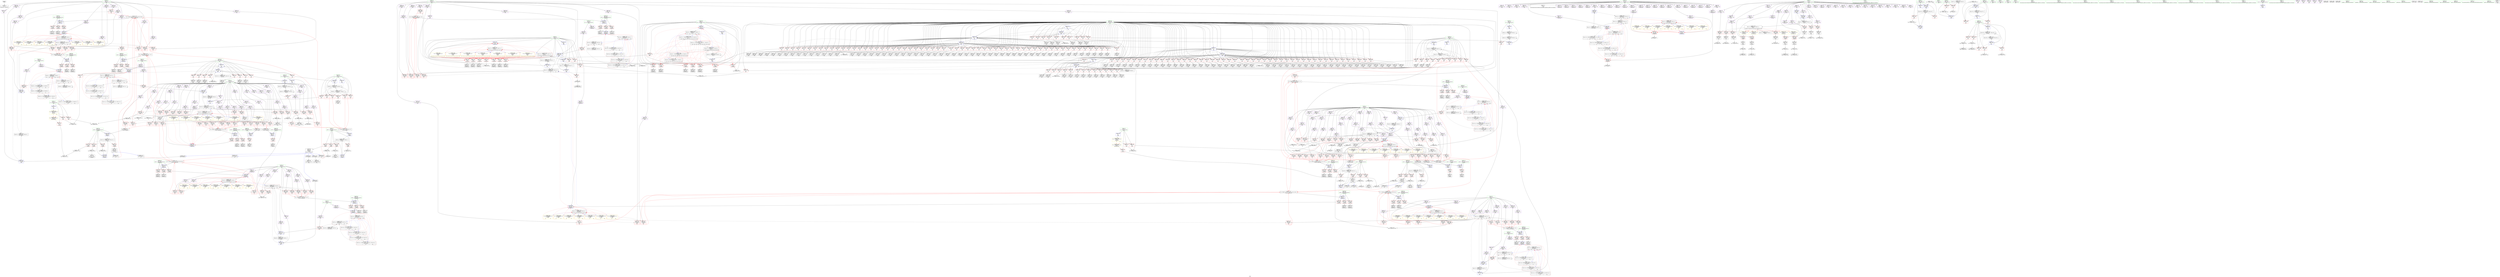 digraph "SVFG" {
	label="SVFG";

	Node0x56217dd3ae10 [shape=record,color=grey,label="{NodeID: 0\nNullPtr}"];
	Node0x56217dd3ae10 -> Node0x56217dd646b0[style=solid];
	Node0x56217dd77750 [shape=record,color=red,label="{NodeID: 775\n776\<--775\n\<--arrayidx144\nmain\n|{<s0>18}}"];
	Node0x56217dd77750:s0 -> Node0x56217de88c70[style=solid,color=red];
	Node0x56217dd6e560 [shape=record,color=purple,label="{NodeID: 443\n1083\<--26\narrayidx317\<--ox\nmain\n}"];
	Node0x56217dd6e560 -> Node0x56217dd7a810[style=solid];
	Node0x56217ddeafb0 [shape=record,color=black,label="{NodeID: 1218\nMR_91V_2 = PHI(MR_91V_3, MR_91V_1, )\npts\{53 \}\n}"];
	Node0x56217ddeafb0 -> Node0x56217dd81f80[style=dashed];
	Node0x56217ddeafb0 -> Node0x56217dde87b0[style=dashed];
	Node0x56217ddeafb0 -> Node0x56217ddeafb0[style=dashed];
	Node0x56217dd635a0 [shape=record,color=black,label="{NodeID: 111\n302\<--301\nidxprom31\<--\n_Z4add1iiiiii\n}"];
	Node0x56217dd7d2a0 [shape=record,color=blue,label="{NodeID: 886\n32\<--311\nqp\<--inc\n_Z4add1iiiiii\n}"];
	Node0x56217dd7d2a0 -> Node0x56217ddf40b0[style=dashed];
	Node0x56217dd95fe0 [shape=record,color=yellow,style=double,label="{NodeID: 1661\n47V_11 = CSCHI(MR_47V_10)\npts\{220000 \}\nCS[]|{<s0>22|<s1>22}}"];
	Node0x56217dd95fe0:s0 -> Node0x56217dd7cf60[style=dashed,color=red];
	Node0x56217dd95fe0:s1 -> Node0x56217ddf54b0[style=dashed,color=red];
	Node0x56217dd83bf0 [shape=record,color=red,label="{NodeID: 554\n248\<--227\n\<--d.addr\n_Z4add1iiiiii\n}"];
	Node0x56217dd83bf0 -> Node0x56217dd62b10[style=solid];
	Node0x56217de0ead0 [shape=record,color=black,label="{NodeID: 1329\nMR_53V_5 = PHI(MR_53V_13, MR_53V_4, )\npts\{310000 \}\n|{|<s9>10|<s10>10}}"];
	Node0x56217de0ead0 -> Node0x56217dd79080[style=dashed];
	Node0x56217de0ead0 -> Node0x56217dd798a0[style=dashed];
	Node0x56217de0ead0 -> Node0x56217dd7a0c0[style=dashed];
	Node0x56217de0ead0 -> Node0x56217dd7a8e0[style=dashed];
	Node0x56217de0ead0 -> Node0x56217dd7adc0[style=dashed];
	Node0x56217de0ead0 -> Node0x56217dd7b100[style=dashed];
	Node0x56217de0ead0 -> Node0x56217dd9f370[style=dashed];
	Node0x56217de0ead0 -> Node0x56217ddef5b0[style=dashed];
	Node0x56217de0ead0 -> Node0x56217de0ead0[style=dashed];
	Node0x56217de0ead0:s9 -> Node0x56217dd7d1d0[style=dashed,color=red];
	Node0x56217de0ead0:s10 -> Node0x56217ddf63b0[style=dashed,color=red];
	Node0x56217dd66fb0 [shape=record,color=black,label="{NodeID: 222\n938\<--937\nidxprom229\<--\nmain\n}"];
	Node0x56217dd89620 [shape=record,color=red,label="{NodeID: 665\n937\<--425\n\<--i\nmain\n}"];
	Node0x56217dd89620 -> Node0x56217dd66fb0[style=solid];
	Node0x56217dd74830 [shape=record,color=purple,label="{NodeID: 333\n571\<--11\narrayidx44\<--used\nmain\n}"];
	Node0x56217ddab010 [shape=record,color=black,label="{NodeID: 1108\n168 = PHI(96, 166, )\n}"];
	Node0x56217dd4f6e0 [shape=record,color=green,label="{NodeID: 1\n7\<--1\n\<--dummyObj\nCan only get source location for instruction, argument, global var or function.}"];
	Node0x56217dd77820 [shape=record,color=red,label="{NodeID: 776\n781\<--780\n\<--arrayidx146\nmain\n|{<s0>20}}"];
	Node0x56217dd77820:s0 -> Node0x56217de87920[style=solid,color=red];
	Node0x56217dd6e630 [shape=record,color=purple,label="{NodeID: 444\n1113\<--26\narrayidx334\<--ox\nmain\n}"];
	Node0x56217dd6e630 -> Node0x56217dd7acf0[style=solid];
	Node0x56217ddeb4b0 [shape=record,color=black,label="{NodeID: 1219\nMR_93V_2 = PHI(MR_93V_3, MR_93V_1, )\npts\{55 \}\n}"];
	Node0x56217ddeb4b0 -> Node0x56217dd82050[style=dashed];
	Node0x56217ddeb4b0 -> Node0x56217dde8cb0[style=dashed];
	Node0x56217ddeb4b0 -> Node0x56217ddeb4b0[style=dashed];
	Node0x56217dd63670 [shape=record,color=black,label="{NodeID: 112\n307\<--306\nidxprom33\<--\n_Z4add1iiiiii\n}"];
	Node0x56217dd7d370 [shape=record,color=blue,label="{NodeID: 887\n324\<--318\na.addr\<--a\n_Z4add2iiiiii\n}"];
	Node0x56217dd7d370 -> Node0x56217dd84410[style=dashed];
	Node0x56217dd7d370 -> Node0x56217dd844e0[style=dashed];
	Node0x56217dd7d370 -> Node0x56217dd845b0[style=dashed];
	Node0x56217dd960c0 [shape=record,color=yellow,style=double,label="{NodeID: 1662\n49V_11 = CSCHI(MR_49V_10)\npts\{250000 \}\nCS[]|{<s0>22|<s1>22}}"];
	Node0x56217dd960c0:s0 -> Node0x56217dd7d030[style=dashed,color=red];
	Node0x56217dd960c0:s1 -> Node0x56217ddf59b0[style=dashed,color=red];
	Node0x56217dd83cc0 [shape=record,color=red,label="{NodeID: 555\n270\<--227\n\<--d.addr\n_Z4add1iiiiii\n}"];
	Node0x56217dd83cc0 -> Node0x56217dd62ff0[style=solid];
	Node0x56217dd67080 [shape=record,color=black,label="{NodeID: 223\n945\<--944\nidxprom233\<--\nmain\n}"];
	Node0x56217dd896f0 [shape=record,color=red,label="{NodeID: 666\n944\<--425\n\<--i\nmain\n}"];
	Node0x56217dd896f0 -> Node0x56217dd67080[style=solid];
	Node0x56217dd74900 [shape=record,color=purple,label="{NodeID: 334\n574\<--11\narrayidx46\<--used\nmain\n}"];
	Node0x56217ddab5b0 [shape=record,color=grey,label="{NodeID: 1109\n1211 = Binary(1210, 80, )\n}"];
	Node0x56217ddab5b0 -> Node0x56217dd9f5e0[style=solid];
	Node0x56217dd553a0 [shape=record,color=green,label="{NodeID: 2\n56\<--1\n.str\<--dummyObj\nGlob }"];
	Node0x56217dd778f0 [shape=record,color=red,label="{NodeID: 777\n785\<--784\n\<--arrayidx148\nmain\n|{<s0>20}}"];
	Node0x56217dd778f0:s0 -> Node0x56217de88070[style=solid,color=red];
	Node0x56217dd6e700 [shape=record,color=purple,label="{NodeID: 445\n1129\<--26\narrayidx342\<--ox\nmain\n}"];
	Node0x56217dd6e700 -> Node0x56217dd7b030[style=solid];
	Node0x56217ddeb9b0 [shape=record,color=black,label="{NodeID: 1220\nMR_97V_2 = PHI(MR_97V_3, MR_97V_1, )\npts\{424 \}\n}"];
	Node0x56217ddeb9b0 -> Node0x56217dd85380[style=dashed];
	Node0x56217ddeb9b0 -> Node0x56217dd85450[style=dashed];
	Node0x56217ddeb9b0 -> Node0x56217dd9f780[style=dashed];
	Node0x56217dd63740 [shape=record,color=black,label="{NodeID: 113\n343\<--342\nidxprom\<--\n_Z4add2iiiiii\n}"];
	Node0x56217dd7d440 [shape=record,color=blue,label="{NodeID: 888\n326\<--319\nb.addr\<--b\n_Z4add2iiiiii\n}"];
	Node0x56217dd7d440 -> Node0x56217dd84680[style=dashed];
	Node0x56217dd7d440 -> Node0x56217dd84750[style=dashed];
	Node0x56217dd7d440 -> Node0x56217dd84820[style=dashed];
	Node0x56217dd961a0 [shape=record,color=yellow,style=double,label="{NodeID: 1663\n51V_11 = CSCHI(MR_51V_10)\npts\{280000 \}\nCS[]|{|<s1>22|<s2>22}}"];
	Node0x56217dd961a0 -> Node0x56217dd781e0[style=dashed];
	Node0x56217dd961a0:s1 -> Node0x56217dd7d100[style=dashed,color=red];
	Node0x56217dd961a0:s2 -> Node0x56217ddf5eb0[style=dashed,color=red];
	Node0x56217dd83d90 [shape=record,color=red,label="{NodeID: 556\n295\<--227\n\<--d.addr\n_Z4add1iiiiii\n}"];
	Node0x56217dd83d90 -> Node0x56217dd7d030[style=solid];
	Node0x56217dd67150 [shape=record,color=black,label="{NodeID: 224\n949\<--948\nidxprom236\<--sub235\nmain\n}"];
	Node0x56217dd897c0 [shape=record,color=red,label="{NodeID: 667\n951\<--425\n\<--i\nmain\n}"];
	Node0x56217dd897c0 -> Node0x56217dd67220[style=solid];
	Node0x56217dd749d0 [shape=record,color=purple,label="{NodeID: 335\n579\<--11\narrayidx49\<--used\nmain\n}"];
	Node0x56217ddab730 [shape=record,color=grey,label="{NodeID: 1110\n1204 = Binary(1203, 80, )\n}"];
	Node0x56217ddab730 -> Node0x56217dd9f510[style=solid];
	Node0x56217dd1bc00 [shape=record,color=green,label="{NodeID: 3\n58\<--1\n.str.1\<--dummyObj\nGlob }"];
	Node0x56217dd779c0 [shape=record,color=red,label="{NodeID: 778\n789\<--788\n\<--arrayidx150\nmain\n|{<s0>20}}"];
	Node0x56217dd779c0:s0 -> Node0x56217de88370[style=solid,color=red];
	Node0x56217dd6e7d0 [shape=record,color=purple,label="{NodeID: 446\n1188\<--26\narrayidx371\<--ox\nmain\n}"];
	Node0x56217dd6e7d0 -> Node0x56217dd9f2a0[style=solid];
	Node0x56217ddebeb0 [shape=record,color=black,label="{NodeID: 1221\nMR_99V_2 = PHI(MR_99V_6, MR_99V_1, )\npts\{426 \}\n}"];
	Node0x56217ddebeb0 -> Node0x56217dd7e070[style=dashed];
	Node0x56217dd63810 [shape=record,color=black,label="{NodeID: 114\n346\<--345\nidxprom1\<--\n_Z4add2iiiiii\n}"];
	Node0x56217dd7d510 [shape=record,color=blue,label="{NodeID: 889\n328\<--320\nc.addr\<--c\n_Z4add2iiiiii\n}"];
	Node0x56217dd7d510 -> Node0x56217dd848f0[style=dashed];
	Node0x56217dd7d510 -> Node0x56217dd849c0[style=dashed];
	Node0x56217dd7d510 -> Node0x56217dd84a90[style=dashed];
	Node0x56217dd96280 [shape=record,color=yellow,style=double,label="{NodeID: 1664\n53V_11 = CSCHI(MR_53V_10)\npts\{310000 \}\nCS[]|{|<s1>22|<s2>22}}"];
	Node0x56217dd96280 -> Node0x56217dd782b0[style=dashed];
	Node0x56217dd96280:s1 -> Node0x56217dd7d1d0[style=dashed,color=red];
	Node0x56217dd96280:s2 -> Node0x56217ddf63b0[style=dashed,color=red];
	Node0x56217dd83e60 [shape=record,color=red,label="{NodeID: 557\n251\<--229\n\<--e.addr\n_Z4add1iiiiii\n}"];
	Node0x56217dd83e60 -> Node0x56217dd62be0[style=solid];
	Node0x56217dd67220 [shape=record,color=black,label="{NodeID: 225\n952\<--951\nidxprom238\<--\nmain\n}"];
	Node0x56217dd89890 [shape=record,color=red,label="{NodeID: 668\n961\<--425\n\<--i\nmain\n}"];
	Node0x56217dd89890 -> Node0x56217dd67490[style=solid];
	Node0x56217dd74aa0 [shape=record,color=purple,label="{NodeID: 336\n582\<--11\narrayidx51\<--used\nmain\n}"];
	Node0x56217ddab8b0 [shape=record,color=grey,label="{NodeID: 1111\n207 = Binary(206, 80, )\n}"];
	Node0x56217ddab8b0 -> Node0x56217dd7c740[style=solid];
	Node0x56217dcfeaf0 [shape=record,color=green,label="{NodeID: 4\n60\<--1\n.str.2\<--dummyObj\nGlob }"];
	Node0x56217dd77a90 [shape=record,color=red,label="{NodeID: 779\n793\<--792\n\<--arrayidx152\nmain\n|{<s0>19}}"];
	Node0x56217dd77a90:s0 -> Node0x56217de89950[style=solid,color=red];
	Node0x56217dd6e8a0 [shape=record,color=purple,label="{NodeID: 447\n308\<--29\narrayidx34\<--oy\n_Z4add1iiiiii\n}"];
	Node0x56217dd6e8a0 -> Node0x56217dd7d1d0[style=solid];
	Node0x56217ddec3b0 [shape=record,color=black,label="{NodeID: 1222\nMR_101V_2 = PHI(MR_101V_3, MR_101V_1, )\npts\{428 \}\n}"];
	Node0x56217ddec3b0 -> Node0x56217dd7e140[style=dashed];
	Node0x56217ddec3b0 -> Node0x56217ddec3b0[style=dashed];
	Node0x56217dd638e0 [shape=record,color=black,label="{NodeID: 115\n349\<--348\nidxprom3\<--\n_Z4add2iiiiii\n}"];
	Node0x56217dd7d5e0 [shape=record,color=blue,label="{NodeID: 890\n330\<--321\nd.addr\<--d\n_Z4add2iiiiii\n}"];
	Node0x56217dd7d5e0 -> Node0x56217dd84b60[style=dashed];
	Node0x56217dd7d5e0 -> Node0x56217dd84c30[style=dashed];
	Node0x56217dd7d5e0 -> Node0x56217dd84d00[style=dashed];
	Node0x56217dd83f30 [shape=record,color=red,label="{NodeID: 558\n273\<--229\n\<--e.addr\n_Z4add1iiiiii\n}"];
	Node0x56217dd83f30 -> Node0x56217dd630c0[style=solid];
	Node0x56217dd672f0 [shape=record,color=black,label="{NodeID: 226\n955\<--954\nidxprom240\<--\nmain\n}"];
	Node0x56217dd89960 [shape=record,color=red,label="{NodeID: 669\n966\<--425\n\<--i\nmain\n}"];
	Node0x56217dd89960 -> Node0x56217dd67560[style=solid];
	Node0x56217dd74b70 [shape=record,color=purple,label="{NodeID: 337\n587\<--11\narrayidx54\<--used\nmain\n}"];
	Node0x56217dd74b70 -> Node0x56217dd7ee40[style=solid];
	Node0x56217ddaba30 [shape=record,color=grey,label="{NodeID: 1112\n99 = Binary(98, 100, )\n}"];
	Node0x56217ddaba30 -> Node0x56217dd7bff0[style=solid];
	Node0x56217dd62670 [shape=record,color=green,label="{NodeID: 5\n62\<--1\n.str.3\<--dummyObj\nGlob }"];
	Node0x56217dd77b60 [shape=record,color=red,label="{NodeID: 780\n797\<--796\n\<--arrayidx154\nmain\n|{<s0>19}}"];
	Node0x56217dd77b60:s0 -> Node0x56217de89aa0[style=solid,color=red];
	Node0x56217dd6e970 [shape=record,color=purple,label="{NodeID: 448\n564\<--29\n\<--oy\nmain\n}"];
	Node0x56217dd6e970 -> Node0x56217dd7ed70[style=solid];
	Node0x56217ddec8b0 [shape=record,color=black,label="{NodeID: 1223\nMR_103V_2 = PHI(MR_103V_4, MR_103V_1, )\npts\{430 \}\n}"];
	Node0x56217ddec8b0 -> Node0x56217dd7ef10[style=dashed];
	Node0x56217dd677b0 [shape=record,color=black,label="{NodeID: 116\n352\<--351\nidxprom5\<--\n_Z4add2iiiiii\n}"];
	Node0x56217dd7d6b0 [shape=record,color=blue,label="{NodeID: 891\n332\<--322\ne.addr\<--e\n_Z4add2iiiiii\n}"];
	Node0x56217dd7d6b0 -> Node0x56217dd84dd0[style=dashed];
	Node0x56217dd7d6b0 -> Node0x56217dd84ea0[style=dashed];
	Node0x56217dd7d6b0 -> Node0x56217dd84f70[style=dashed];
	Node0x56217dd84000 [shape=record,color=red,label="{NodeID: 559\n300\<--229\n\<--e.addr\n_Z4add1iiiiii\n}"];
	Node0x56217dd84000 -> Node0x56217dd7d100[style=solid];
	Node0x56217dd673c0 [shape=record,color=black,label="{NodeID: 227\n958\<--957\nconv242\<--\nmain\n}"];
	Node0x56217dd673c0 -> Node0x56217ddaf630[style=solid];
	Node0x56217dd89a30 [shape=record,color=red,label="{NodeID: 670\n970\<--425\n\<--i\nmain\n}"];
	Node0x56217dd89a30 -> Node0x56217dd67630[style=solid];
	Node0x56217dd74c40 [shape=record,color=purple,label="{NodeID: 338\n283\<--14\narrayidx24\<--qx\n_Z4add1iiiiii\n}"];
	Node0x56217dd74c40 -> Node0x56217dd7cdc0[style=solid];
	Node0x56217ddabbb0 [shape=record,color=grey,label="{NodeID: 1113\n87 = Binary(86, 80, )\n}"];
	Node0x56217ddabbb0 -> Node0x56217dd64a50[style=solid];
	Node0x56217dd1c0f0 [shape=record,color=green,label="{NodeID: 6\n64\<--1\n.str.4\<--dummyObj\nGlob }"];
	Node0x56217dd77c30 [shape=record,color=red,label="{NodeID: 781\n802\<--801\n\<--arrayidx157\nmain\n|{<s0>20}}"];
	Node0x56217dd77c30:s0 -> Node0x56217de88970[style=solid,color=red];
	Node0x56217dd6ea40 [shape=record,color=purple,label="{NodeID: 449\n775\<--29\narrayidx144\<--oy\nmain\n}"];
	Node0x56217dd6ea40 -> Node0x56217dd77750[style=solid];
	Node0x56217ddecdb0 [shape=record,color=black,label="{NodeID: 1224\nMR_105V_3 = PHI(MR_105V_5, MR_105V_2, )\npts\{432 \}\n}"];
	Node0x56217ddecdb0 -> Node0x56217dd8cc90[style=dashed];
	Node0x56217ddecdb0 -> Node0x56217dd8cd60[style=dashed];
	Node0x56217ddecdb0 -> Node0x56217dd9f5e0[style=dashed];
	Node0x56217ddecdb0 -> Node0x56217dd9f6b0[style=dashed];
	Node0x56217dd67880 [shape=record,color=black,label="{NodeID: 117\n355\<--354\nidxprom7\<--\n_Z4add2iiiiii\n}"];
	Node0x56217dd7d780 [shape=record,color=blue,label="{NodeID: 892\n334\<--323\nf.addr\<--f\n_Z4add2iiiiii\n}"];
	Node0x56217dd7d780 -> Node0x56217dd85040[style=dashed];
	Node0x56217dd7d780 -> Node0x56217dd85110[style=dashed];
	Node0x56217dd7d780 -> Node0x56217dd851e0[style=dashed];
	Node0x56217dd840d0 [shape=record,color=red,label="{NodeID: 560\n254\<--231\n\<--f.addr\n_Z4add1iiiiii\n}"];
	Node0x56217dd840d0 -> Node0x56217dd62cb0[style=solid];
	Node0x56217dd67490 [shape=record,color=black,label="{NodeID: 228\n962\<--961\nidxprom245\<--\nmain\n}"];
	Node0x56217dd89b00 [shape=record,color=red,label="{NodeID: 671\n974\<--425\n\<--i\nmain\n}"];
	Node0x56217dd89b00 -> Node0x56217dd6f590[style=solid];
	Node0x56217dd74d10 [shape=record,color=purple,label="{NodeID: 339\n545\<--14\n\<--qx\nmain\n}"];
	Node0x56217dd74d10 -> Node0x56217dd7e960[style=solid];
	Node0x56217ddabd30 [shape=record,color=grey,label="{NodeID: 1114\n118 = Binary(117, 80, )\n}"];
	Node0x56217ddabd30 -> Node0x56217ddaf330[style=solid];
	Node0x56217dd1c180 [shape=record,color=green,label="{NodeID: 7\n80\<--1\n\<--dummyObj\nCan only get source location for instruction, argument, global var or function.}"];
	Node0x56217dd77d00 [shape=record,color=red,label="{NodeID: 782\n806\<--805\n\<--arrayidx159\nmain\n|{<s0>20}}"];
	Node0x56217dd77d00:s0 -> Node0x56217de88c70[style=solid,color=red];
	Node0x56217dd6eb10 [shape=record,color=purple,label="{NodeID: 450\n805\<--29\narrayidx159\<--oy\nmain\n}"];
	Node0x56217dd6eb10 -> Node0x56217dd77d00[style=solid];
	Node0x56217dded2b0 [shape=record,color=black,label="{NodeID: 1225\nMR_107V_2 = PHI(MR_107V_4, MR_107V_1, )\npts\{434 \}\n}"];
	Node0x56217dded2b0 -> Node0x56217dd7efe0[style=dashed];
	Node0x56217dd67950 [shape=record,color=black,label="{NodeID: 118\n358\<--357\nidxprom9\<--\n_Z4add2iiiiii\n}"];
	Node0x56217dd7d850 [shape=record,color=blue,label="{NodeID: 893\n381\<--80\narrayidx22\<--\n_Z4add2iiiiii\n}"];
	Node0x56217dd7d850 -> Node0x56217de072d0[style=dashed];
	Node0x56217dd841a0 [shape=record,color=red,label="{NodeID: 561\n276\<--231\n\<--f.addr\n_Z4add1iiiiii\n}"];
	Node0x56217dd841a0 -> Node0x56217dd63190[style=solid];
	Node0x56217dd67560 [shape=record,color=black,label="{NodeID: 229\n967\<--966\nidxprom248\<--\nmain\n}"];
	Node0x56217dd89bd0 [shape=record,color=red,label="{NodeID: 672\n978\<--425\n\<--i\nmain\n}"];
	Node0x56217dd89bd0 -> Node0x56217dd6f620[style=solid];
	Node0x56217dd74de0 [shape=record,color=purple,label="{NodeID: 340\n613\<--14\narrayidx63\<--qx\nmain\n}"];
	Node0x56217dd74de0 -> Node0x56217dd8d240[style=solid];
	Node0x56217ddabeb0 [shape=record,color=grey,label="{NodeID: 1115\n1200 = Binary(1199, 80, )\n}"];
	Node0x56217ddabeb0 -> Node0x56217dd9f440[style=solid];
	Node0x56217dd1ce30 [shape=record,color=green,label="{NodeID: 8\n93\<--1\n\<--dummyObj\nCan only get source location for instruction, argument, global var or function.}"];
	Node0x56217dd77dd0 [shape=record,color=red,label="{NodeID: 783\n811\<--810\n\<--arrayidx161\nmain\n|{<s0>22}}"];
	Node0x56217dd77dd0:s0 -> Node0x56217de87920[style=solid,color=red];
	Node0x56217dd6ebe0 [shape=record,color=purple,label="{NodeID: 451\n835\<--29\narrayidx174\<--oy\nmain\n}"];
	Node0x56217dd6ebe0 -> Node0x56217dd782b0[style=solid];
	Node0x56217dded7b0 [shape=record,color=black,label="{NodeID: 1226\nMR_41V_2 = PHI(MR_41V_4, MR_41V_1, )\npts\{130000 \}\n}"];
	Node0x56217dded7b0 -> Node0x56217dd7ee40[style=dashed];
	Node0x56217dd67a20 [shape=record,color=black,label="{NodeID: 119\n365\<--364\nidxprom11\<--\n_Z4add2iiiiii\n}"];
	Node0x56217dd7d920 [shape=record,color=blue,label="{NodeID: 894\n386\<--383\narrayidx24\<--\n_Z4add2iiiiii\n}"];
	Node0x56217dd7d920 -> Node0x56217de077d0[style=dashed];
	Node0x56217dd84270 [shape=record,color=red,label="{NodeID: 562\n305\<--231\n\<--f.addr\n_Z4add1iiiiii\n}"];
	Node0x56217dd84270 -> Node0x56217dd7d1d0[style=solid];
	Node0x56217dd67630 [shape=record,color=black,label="{NodeID: 230\n971\<--970\nidxprom250\<--\nmain\n}"];
	Node0x56217dd89ca0 [shape=record,color=red,label="{NodeID: 673\n982\<--425\n\<--i\nmain\n}"];
	Node0x56217dd89ca0 -> Node0x56217dd6f6f0[style=solid];
	Node0x56217dd74eb0 [shape=record,color=purple,label="{NodeID: 341\n630\<--14\narrayidx71\<--qx\nmain\n}"];
	Node0x56217dd74eb0 -> Node0x56217dd8d3e0[style=solid];
	Node0x56217ddac030 [shape=record,color=grey,label="{NodeID: 1116\n530 = Binary(529, 80, )\n}"];
	Node0x56217ddac030 -> Node0x56217dd7e6f0[style=solid];
	Node0x56217dd1cec0 [shape=record,color=green,label="{NodeID: 9\n96\<--1\n\<--dummyObj\nCan only get source location for instruction, argument, global var or function.}"];
	Node0x56217dd77ea0 [shape=record,color=red,label="{NodeID: 784\n815\<--814\n\<--arrayidx163\nmain\n|{<s0>22}}"];
	Node0x56217dd77ea0:s0 -> Node0x56217de88070[style=solid,color=red];
	Node0x56217dd6ecb0 [shape=record,color=purple,label="{NodeID: 452\n865\<--29\narrayidx189\<--oy\nmain\n}"];
	Node0x56217dd6ecb0 -> Node0x56217dd78860[style=solid];
	Node0x56217ddedcb0 [shape=record,color=black,label="{NodeID: 1227\nMR_43V_2 = PHI(MR_43V_4, MR_43V_1, )\npts\{160000 \}\n}"];
	Node0x56217ddedcb0 -> Node0x56217dd7e960[style=dashed];
	Node0x56217dd67af0 [shape=record,color=black,label="{NodeID: 120\n368\<--367\nidxprom13\<--\n_Z4add2iiiiii\n}"];
	Node0x56217dd7d9f0 [shape=record,color=blue,label="{NodeID: 895\n391\<--388\narrayidx26\<--\n_Z4add2iiiiii\n}"];
	Node0x56217dd7d9f0 -> Node0x56217de07cd0[style=dashed];
	Node0x56217dd84340 [shape=record,color=red,label="{NodeID: 563\n257\<--256\n\<--arrayidx10\n_Z4add1iiiiii\n}"];
	Node0x56217dd84340 -> Node0x56217ddaeeb0[style=solid];
	Node0x56217dd6f590 [shape=record,color=black,label="{NodeID: 231\n975\<--974\nidxprom252\<--\nmain\n}"];
	Node0x56217dd89d70 [shape=record,color=red,label="{NodeID: 674\n988\<--425\n\<--i\nmain\n}"];
	Node0x56217dd89d70 -> Node0x56217dd6f7c0[style=solid];
	Node0x56217dd74f80 [shape=record,color=purple,label="{NodeID: 342\n646\<--14\narrayidx79\<--qx\nmain\n}"];
	Node0x56217dd74f80 -> Node0x56217dd8d720[style=solid];
	Node0x56217ddac1b0 [shape=record,color=grey,label="{NodeID: 1117\n1021 = Binary(1020, 80, )\n|{<s0>27}}"];
	Node0x56217ddac1b0:s0 -> Node0x56217de89e00[style=solid,color=red];
	Node0x56217dd1cb20 [shape=record,color=green,label="{NodeID: 10\n100\<--1\n\<--dummyObj\nCan only get source location for instruction, argument, global var or function.}"];
	Node0x56217dd77f70 [shape=record,color=red,label="{NodeID: 785\n819\<--818\n\<--arrayidx165\nmain\n|{<s0>21}}"];
	Node0x56217dd77f70:s0 -> Node0x56217de88f70[style=solid,color=red];
	Node0x56217dd6ed80 [shape=record,color=purple,label="{NodeID: 453\n933\<--29\narrayidx227\<--oy\nmain\n}"];
	Node0x56217dd6ed80 -> Node0x56217dd79080[style=solid];
	Node0x56217ddee1b0 [shape=record,color=black,label="{NodeID: 1228\nMR_45V_2 = PHI(MR_45V_4, MR_45V_1, )\npts\{190000 \}\n}"];
	Node0x56217ddee1b0 -> Node0x56217dd7ea30[style=dashed];
	Node0x56217dd67bc0 [shape=record,color=black,label="{NodeID: 121\n371\<--370\nidxprom15\<--\n_Z4add2iiiiii\n}"];
	Node0x56217dd7dac0 [shape=record,color=blue,label="{NodeID: 896\n396\<--393\narrayidx28\<--\n_Z4add2iiiiii\n}"];
	Node0x56217dd7dac0 -> Node0x56217de081d0[style=dashed];
	Node0x56217dd84410 [shape=record,color=red,label="{NodeID: 564\n342\<--324\n\<--a.addr\n_Z4add2iiiiii\n}"];
	Node0x56217dd84410 -> Node0x56217dd63740[style=solid];
	Node0x56217de10610 [shape=record,color=yellow,style=double,label="{NodeID: 1339\n21V_1 = ENCHI(MR_21V_0)\npts\{8 \}\nFun[main]|{|<s2>15|<s3>23}}"];
	Node0x56217de10610 -> Node0x56217dd7ff00[style=dashed];
	Node0x56217de10610 -> Node0x56217dd7ffd0[style=dashed];
	Node0x56217de10610:s2 -> Node0x56217de12b90[style=dashed,color=red];
	Node0x56217de10610:s3 -> Node0x56217de12b90[style=dashed,color=red];
	Node0x56217dd6f620 [shape=record,color=black,label="{NodeID: 232\n979\<--978\nidxprom254\<--\nmain\n}"];
	Node0x56217dd89e40 [shape=record,color=red,label="{NodeID: 675\n996\<--425\n\<--i\nmain\n}"];
	Node0x56217dd89e40 -> Node0x56217dd6f890[style=solid];
	Node0x56217dd75050 [shape=record,color=purple,label="{NodeID: 343\n650\<--14\narrayidx81\<--qx\nmain\n}"];
	Node0x56217dd75050 -> Node0x56217dd8d7f0[style=solid];
	Node0x56217ddac330 [shape=record,color=grey,label="{NodeID: 1118\n535 = Binary(534, 80, )\n}"];
	Node0x56217ddac330 -> Node0x56217dd7e7c0[style=solid];
	Node0x56217dd1cbf0 [shape=record,color=green,label="{NodeID: 11\n479\<--1\n\<--dummyObj\nCan only get source location for instruction, argument, global var or function.}"];
	Node0x56217dd78040 [shape=record,color=red,label="{NodeID: 786\n823\<--822\n\<--arrayidx167\nmain\n|{<s0>21}}"];
	Node0x56217dd78040:s0 -> Node0x56217de890c0[style=solid,color=red];
	Node0x56217dd6ee50 [shape=record,color=purple,label="{NodeID: 454\n984\<--29\narrayidx257\<--oy\nmain\n}"];
	Node0x56217dd6ee50 -> Node0x56217dd798a0[style=solid];
	Node0x56217ddee6b0 [shape=record,color=black,label="{NodeID: 1229\nMR_47V_2 = PHI(MR_47V_4, MR_47V_1, )\npts\{220000 \}\n}"];
	Node0x56217ddee6b0 -> Node0x56217dd7eb00[style=dashed];
	Node0x56217dd67c90 [shape=record,color=black,label="{NodeID: 122\n374\<--373\nidxprom17\<--\n_Z4add2iiiiii\n}"];
	Node0x56217dd7db90 [shape=record,color=blue,label="{NodeID: 897\n401\<--398\narrayidx30\<--\n_Z4add2iiiiii\n}"];
	Node0x56217dd7db90 -> Node0x56217de086d0[style=dashed];
	Node0x56217dd844e0 [shape=record,color=red,label="{NodeID: 565\n364\<--324\n\<--a.addr\n_Z4add2iiiiii\n}"];
	Node0x56217dd844e0 -> Node0x56217dd67a20[style=solid];
	Node0x56217de106f0 [shape=record,color=yellow,style=double,label="{NodeID: 1340\n9V_1 = ENCHI(MR_9V_0)\npts\{10 \}\nFun[main]|{|<s2>11|<s3>19}}"];
	Node0x56217de106f0 -> Node0x56217dd80170[style=dashed];
	Node0x56217de106f0 -> Node0x56217dd80240[style=dashed];
	Node0x56217de106f0:s2 -> Node0x56217de12f40[style=dashed,color=red];
	Node0x56217de106f0:s3 -> Node0x56217de12f40[style=dashed,color=red];
	Node0x56217dd6f6f0 [shape=record,color=black,label="{NodeID: 233\n983\<--982\nidxprom256\<--\nmain\n}"];
	Node0x56217dd89f10 [shape=record,color=red,label="{NodeID: 676\n1002\<--425\n\<--i\nmain\n}"];
	Node0x56217dd89f10 -> Node0x56217dd6fa30[style=solid];
	Node0x56217dd75120 [shape=record,color=purple,label="{NodeID: 344\n660\<--14\narrayidx86\<--qx\nmain\n}"];
	Node0x56217dd75120 -> Node0x56217dd8d990[style=solid];
	Node0x56217ddac4b0 [shape=record,color=grey,label="{NodeID: 1119\n948 = Binary(947, 80, )\n}"];
	Node0x56217ddac4b0 -> Node0x56217dd67150[style=solid];
	Node0x56217dd1ccc0 [shape=record,color=green,label="{NodeID: 12\n490\<--1\n\<--dummyObj\nCan only get source location for instruction, argument, global var or function.}"];
	Node0x56217dd78110 [shape=record,color=red,label="{NodeID: 787\n828\<--827\n\<--arrayidx170\nmain\n|{<s0>22}}"];
	Node0x56217dd78110:s0 -> Node0x56217de88670[style=solid,color=red];
	Node0x56217dd6ef20 [shape=record,color=purple,label="{NodeID: 455\n1036\<--29\narrayidx288\<--oy\nmain\n}"];
	Node0x56217dd6ef20 -> Node0x56217dd7a0c0[style=solid];
	Node0x56217ddeebb0 [shape=record,color=black,label="{NodeID: 1230\nMR_49V_2 = PHI(MR_49V_4, MR_49V_1, )\npts\{250000 \}\n}"];
	Node0x56217ddeebb0 -> Node0x56217dd7ebd0[style=dashed];
	Node0x56217dd67d60 [shape=record,color=black,label="{NodeID: 123\n377\<--376\nidxprom19\<--\n_Z4add2iiiiii\n}"];
	Node0x56217dd7dc60 [shape=record,color=blue,label="{NodeID: 898\n406\<--403\narrayidx32\<--\n_Z4add2iiiiii\n}"];
	Node0x56217dd7dc60 -> Node0x56217de08bd0[style=dashed];
	Node0x56217dd845b0 [shape=record,color=red,label="{NodeID: 566\n383\<--324\n\<--a.addr\n_Z4add2iiiiii\n}"];
	Node0x56217dd845b0 -> Node0x56217dd7d920[style=solid];
	Node0x56217dd6f7c0 [shape=record,color=black,label="{NodeID: 234\n989\<--988\nidxprom259\<--\nmain\n}"];
	Node0x56217dd89fe0 [shape=record,color=red,label="{NodeID: 677\n1013\<--425\n\<--i\nmain\n}"];
	Node0x56217dd89fe0 -> Node0x56217dd6fca0[style=solid];
	Node0x56217dd751f0 [shape=record,color=purple,label="{NodeID: 345\n676\<--14\narrayidx94\<--qx\nmain\n}"];
	Node0x56217dd751f0 -> Node0x56217dd8dcd0[style=solid];
	Node0x56217ddac630 [shape=record,color=grey,label="{NodeID: 1120\n992 = Binary(991, 80, )\n}"];
	Node0x56217ddac630 -> Node0x56217ddb0e30[style=solid];
	Node0x56217dd1fa50 [shape=record,color=green,label="{NodeID: 13\n499\<--1\n\<--dummyObj\nCan only get source location for instruction, argument, global var or function.}"];
	Node0x56217dd781e0 [shape=record,color=red,label="{NodeID: 788\n832\<--831\n\<--arrayidx172\nmain\n|{<s0>22}}"];
	Node0x56217dd781e0:s0 -> Node0x56217de88970[style=solid,color=red];
	Node0x56217dd6eff0 [shape=record,color=purple,label="{NodeID: 456\n1087\<--29\narrayidx319\<--oy\nmain\n}"];
	Node0x56217dd6eff0 -> Node0x56217dd7a8e0[style=solid];
	Node0x56217ddef0b0 [shape=record,color=black,label="{NodeID: 1231\nMR_51V_2 = PHI(MR_51V_4, MR_51V_1, )\npts\{280000 \}\n}"];
	Node0x56217ddef0b0 -> Node0x56217dd7eca0[style=dashed];
	Node0x56217dd67e30 [shape=record,color=black,label="{NodeID: 124\n380\<--379\nidxprom21\<--\n_Z4add2iiiiii\n}"];
	Node0x56217dd7dd30 [shape=record,color=blue,label="{NodeID: 899\n411\<--408\narrayidx34\<--\n_Z4add2iiiiii\n}"];
	Node0x56217dd7dd30 -> Node0x56217de090d0[style=dashed];
	Node0x56217dd84680 [shape=record,color=red,label="{NodeID: 567\n345\<--326\n\<--b.addr\n_Z4add2iiiiii\n}"];
	Node0x56217dd84680 -> Node0x56217dd63810[style=solid];
	Node0x56217dd6f890 [shape=record,color=black,label="{NodeID: 235\n997\<--996\nidxprom264\<--\nmain\n}"];
	Node0x56217dd8a0b0 [shape=record,color=red,label="{NodeID: 678\n1017\<--425\n\<--i\nmain\n}"];
	Node0x56217dd8a0b0 -> Node0x56217dd6fd70[style=solid];
	Node0x56217dd752c0 [shape=record,color=purple,label="{NodeID: 346\n680\<--14\narrayidx96\<--qx\nmain\n}"];
	Node0x56217dd752c0 -> Node0x56217dd8dda0[style=solid];
	Node0x56217ddac7b0 [shape=record,color=grey,label="{NodeID: 1121\n194 = Binary(193, 80, )\n}"];
	Node0x56217ddac7b0 -> Node0x56217dd65340[style=solid];
	Node0x56217dd1fb20 [shape=record,color=green,label="{NodeID: 14\n514\<--1\n\<--dummyObj\nCan only get source location for instruction, argument, global var or function.}"];
	Node0x56217dd782b0 [shape=record,color=red,label="{NodeID: 789\n836\<--835\n\<--arrayidx174\nmain\n|{<s0>22}}"];
	Node0x56217dd782b0:s0 -> Node0x56217de88c70[style=solid,color=red];
	Node0x56217dd6f0c0 [shape=record,color=purple,label="{NodeID: 457\n1117\<--29\narrayidx336\<--oy\nmain\n}"];
	Node0x56217dd6f0c0 -> Node0x56217dd7adc0[style=solid];
	Node0x56217ddef5b0 [shape=record,color=black,label="{NodeID: 1232\nMR_53V_2 = PHI(MR_53V_4, MR_53V_1, )\npts\{310000 \}\n}"];
	Node0x56217ddef5b0 -> Node0x56217dd7ed70[style=dashed];
	Node0x56217dd67f00 [shape=record,color=black,label="{NodeID: 125\n385\<--384\nidxprom23\<--\n_Z4add2iiiiii\n}"];
	Node0x56217dd7de00 [shape=record,color=blue,label="{NodeID: 900\n46\<--414\nqp2\<--inc\n_Z4add2iiiiii\n}"];
	Node0x56217dd7de00 -> Node0x56217de06dd0[style=dashed];
	Node0x56217dd84750 [shape=record,color=red,label="{NodeID: 568\n367\<--326\n\<--b.addr\n_Z4add2iiiiii\n}"];
	Node0x56217dd84750 -> Node0x56217dd67af0[style=solid];
	Node0x56217dd6f960 [shape=record,color=black,label="{NodeID: 236\n1000\<--999\nidxprom266\<--\nmain\n}"];
	Node0x56217dd8a180 [shape=record,color=red,label="{NodeID: 679\n1022\<--425\n\<--i\nmain\n}"];
	Node0x56217dd8a180 -> Node0x56217dd6fe40[style=solid];
	Node0x56217dd75390 [shape=record,color=purple,label="{NodeID: 347\n690\<--14\narrayidx101\<--qx\nmain\n}"];
	Node0x56217dd75390 -> Node0x56217dd8df40[style=solid];
	Node0x56217ddac930 [shape=record,color=grey,label="{NodeID: 1122\n914 = Binary(913, 80, )\n|{<s0>25}}"];
	Node0x56217ddac930:s0 -> Node0x56217de89bf0[style=solid,color=red];
	Node0x56217dd1fbf0 [shape=record,color=green,label="{NodeID: 15\n539\<--1\n\<--dummyObj\nCan only get source location for instruction, argument, global var or function.}"];
	Node0x56217dd78380 [shape=record,color=red,label="{NodeID: 790\n841\<--840\n\<--arrayidx176\nmain\n|{<s0>24}}"];
	Node0x56217dd78380:s0 -> Node0x56217de87920[style=solid,color=red];
	Node0x56217dd6f190 [shape=record,color=purple,label="{NodeID: 458\n1133\<--29\narrayidx344\<--oy\nmain\n}"];
	Node0x56217dd6f190 -> Node0x56217dd7b100[style=solid];
	Node0x56217ddefab0 [shape=record,color=black,label="{NodeID: 1233\nMR_70V_2 = PHI(MR_70V_3, MR_70V_1, )\npts\{350000 \}\n}"];
	Node0x56217ddefab0 -> Node0x56217dddf8a0[style=dashed];
	Node0x56217ddefab0 -> Node0x56217ddefab0[style=dashed];
	Node0x56217dd67fd0 [shape=record,color=black,label="{NodeID: 126\n390\<--389\nidxprom25\<--\n_Z4add2iiiiii\n}"];
	Node0x56217dd7ded0 [shape=record,color=blue,label="{NodeID: 901\n421\<--7\nretval\<--\nmain\n}"];
	Node0x56217dd84820 [shape=record,color=red,label="{NodeID: 569\n388\<--326\n\<--b.addr\n_Z4add2iiiiii\n}"];
	Node0x56217dd84820 -> Node0x56217dd7d9f0[style=solid];
	Node0x56217dd6fa30 [shape=record,color=black,label="{NodeID: 237\n1003\<--1002\nidxprom268\<--\nmain\n}"];
	Node0x56217dd8a250 [shape=record,color=red,label="{NodeID: 680\n1026\<--425\n\<--i\nmain\n}"];
	Node0x56217dd8a250 -> Node0x56217dd6ff10[style=solid];
	Node0x56217dd75460 [shape=record,color=purple,label="{NodeID: 348\n706\<--14\narrayidx109\<--qx\nmain\n}"];
	Node0x56217dd75460 -> Node0x56217dd8e280[style=solid];
	Node0x56217ddacab0 [shape=record,color=grey,label="{NodeID: 1123\n941 = Binary(940, 80, )\n}"];
	Node0x56217ddacab0 -> Node0x56217ddaf7b0[style=solid];
	Node0x56217dd1fcc0 [shape=record,color=green,label="{NodeID: 16\n540\<--1\n\<--dummyObj\nCan only get source location for instruction, argument, global var or function.}"];
	Node0x56217dd78450 [shape=record,color=red,label="{NodeID: 791\n845\<--844\n\<--arrayidx178\nmain\n|{<s0>24}}"];
	Node0x56217dd78450:s0 -> Node0x56217de88070[style=solid,color=red];
	Node0x56217dd6f260 [shape=record,color=purple,label="{NodeID: 459\n1196\<--29\narrayidx375\<--oy\nmain\n}"];
	Node0x56217dd6f260 -> Node0x56217dd9f370[style=solid];
	Node0x56217ddeffb0 [shape=record,color=black,label="{NodeID: 1234\nMR_72V_2 = PHI(MR_72V_3, MR_72V_1, )\npts\{370000 \}\n}"];
	Node0x56217ddeffb0 -> Node0x56217dddfda0[style=dashed];
	Node0x56217ddeffb0 -> Node0x56217ddeffb0[style=dashed];
	Node0x56217dd680a0 [shape=record,color=black,label="{NodeID: 127\n395\<--394\nidxprom27\<--\n_Z4add2iiiiii\n}"];
	Node0x56217dd7dfa0 [shape=record,color=blue,label="{NodeID: 902\n431\<--7\nct\<--\nmain\n}"];
	Node0x56217dd7dfa0 -> Node0x56217ddecdb0[style=dashed];
	Node0x56217dd848f0 [shape=record,color=red,label="{NodeID: 570\n348\<--328\n\<--c.addr\n_Z4add2iiiiii\n}"];
	Node0x56217dd848f0 -> Node0x56217dd638e0[style=solid];
	Node0x56217dd6fb00 [shape=record,color=black,label="{NodeID: 238\n1007\<--1006\nidxprom271\<--add270\nmain\n}"];
	Node0x56217dd8a320 [shape=record,color=red,label="{NodeID: 681\n1030\<--425\n\<--i\nmain\n}"];
	Node0x56217dd8a320 -> Node0x56217dd6ffe0[style=solid];
	Node0x56217dd75530 [shape=record,color=purple,label="{NodeID: 349\n720\<--14\narrayidx116\<--qx\nmain\n}"];
	Node0x56217dd75530 -> Node0x56217dd8e4f0[style=solid];
	Node0x56217ddacc30 [shape=record,color=grey,label="{NodeID: 1124\n1006 = Binary(1005, 80, )\n}"];
	Node0x56217ddacc30 -> Node0x56217dd6fb00[style=solid];
	Node0x56217dd1c260 [shape=record,color=green,label="{NodeID: 17\n4\<--5\ndata\<--data_field_insensitive\nGlob }"];
	Node0x56217dd1c260 -> Node0x56217dd71d20[style=solid];
	Node0x56217dd1c260 -> Node0x56217dd71df0[style=solid];
	Node0x56217dd1c260 -> Node0x56217dd71ec0[style=solid];
	Node0x56217dd1c260 -> Node0x56217dd71f90[style=solid];
	Node0x56217dd1c260 -> Node0x56217dd72060[style=solid];
	Node0x56217dd1c260 -> Node0x56217dd72130[style=solid];
	Node0x56217dd1c260 -> Node0x56217dd72200[style=solid];
	Node0x56217dd1c260 -> Node0x56217dd722d0[style=solid];
	Node0x56217dd1c260 -> Node0x56217dd723a0[style=solid];
	Node0x56217dd1c260 -> Node0x56217dd72470[style=solid];
	Node0x56217dd1c260 -> Node0x56217dd72540[style=solid];
	Node0x56217dd1c260 -> Node0x56217dd72610[style=solid];
	Node0x56217dd1c260 -> Node0x56217dd726e0[style=solid];
	Node0x56217dd1c260 -> Node0x56217dd727b0[style=solid];
	Node0x56217dd1c260 -> Node0x56217dd72880[style=solid];
	Node0x56217dd1c260 -> Node0x56217dd72950[style=solid];
	Node0x56217dd1c260 -> Node0x56217dd72a20[style=solid];
	Node0x56217dd1c260 -> Node0x56217dd72af0[style=solid];
	Node0x56217dd1c260 -> Node0x56217dd72bc0[style=solid];
	Node0x56217dd1c260 -> Node0x56217dd72c90[style=solid];
	Node0x56217dd1c260 -> Node0x56217dd72d60[style=solid];
	Node0x56217dd1c260 -> Node0x56217dd72e30[style=solid];
	Node0x56217dd1c260 -> Node0x56217dd72f00[style=solid];
	Node0x56217dd1c260 -> Node0x56217dd72fd0[style=solid];
	Node0x56217dd1c260 -> Node0x56217dd730a0[style=solid];
	Node0x56217dd1c260 -> Node0x56217dd73170[style=solid];
	Node0x56217dd1c260 -> Node0x56217dd73240[style=solid];
	Node0x56217dd1c260 -> Node0x56217dd73310[style=solid];
	Node0x56217dd1c260 -> Node0x56217dd7fd60[style=solid];
	Node0x56217dd78520 [shape=record,color=red,label="{NodeID: 792\n849\<--848\n\<--arrayidx180\nmain\n|{<s0>23}}"];
	Node0x56217dd78520:s0 -> Node0x56217de896b0[style=solid,color=red];
	Node0x56217dd6f330 [shape=record,color=purple,label="{NodeID: 460\n386\<--34\narrayidx24\<--qx2\n_Z4add2iiiiii\n}"];
	Node0x56217dd6f330 -> Node0x56217dd7d920[style=solid];
	Node0x56217ddf04b0 [shape=record,color=black,label="{NodeID: 1235\nMR_74V_2 = PHI(MR_74V_3, MR_74V_1, )\npts\{390000 \}\n}"];
	Node0x56217ddf04b0 -> Node0x56217dde02a0[style=dashed];
	Node0x56217ddf04b0 -> Node0x56217ddf04b0[style=dashed];
	Node0x56217dd68170 [shape=record,color=black,label="{NodeID: 128\n400\<--399\nidxprom29\<--\n_Z4add2iiiiii\n}"];
	Node0x56217dd7e070 [shape=record,color=blue,label="{NodeID: 903\n425\<--7\ni\<--\nmain\n}"];
	Node0x56217dd7e070 -> Node0x56217dd85520[style=dashed];
	Node0x56217dd7e070 -> Node0x56217dd855f0[style=dashed];
	Node0x56217dd7e070 -> Node0x56217dd856c0[style=dashed];
	Node0x56217dd7e070 -> Node0x56217dd85790[style=dashed];
	Node0x56217dd7e070 -> Node0x56217dd85860[style=dashed];
	Node0x56217dd7e070 -> Node0x56217dd85930[style=dashed];
	Node0x56217dd7e070 -> Node0x56217dd85a00[style=dashed];
	Node0x56217dd7e070 -> Node0x56217dd85ad0[style=dashed];
	Node0x56217dd7e070 -> Node0x56217dd85ba0[style=dashed];
	Node0x56217dd7e070 -> Node0x56217dd85c70[style=dashed];
	Node0x56217dd7e070 -> Node0x56217dd7e7c0[style=dashed];
	Node0x56217dd7e070 -> Node0x56217dd7f0b0[style=dashed];
	Node0x56217dd7e070 -> Node0x56217ddebeb0[style=dashed];
	Node0x56217dd849c0 [shape=record,color=red,label="{NodeID: 571\n370\<--328\n\<--c.addr\n_Z4add2iiiiii\n}"];
	Node0x56217dd849c0 -> Node0x56217dd67bc0[style=solid];
	Node0x56217dd6fbd0 [shape=record,color=black,label="{NodeID: 239\n1010\<--1009\nconv273\<--\nmain\n}"];
	Node0x56217dd6fbd0 -> Node0x56217ddaf930[style=solid];
	Node0x56217dd8a3f0 [shape=record,color=red,label="{NodeID: 682\n1034\<--425\n\<--i\nmain\n}"];
	Node0x56217dd8a3f0 -> Node0x56217dd700b0[style=solid];
	Node0x56217dd75600 [shape=record,color=purple,label="{NodeID: 350\n736\<--14\narrayidx124\<--qx\nmain\n}"];
	Node0x56217dd75600 -> Node0x56217dd8e830[style=solid];
	Node0x56217ddacdb0 [shape=record,color=grey,label="{NodeID: 1125\n1139 = Binary(1138, 80, )\n}"];
	Node0x56217ddacdb0 -> Node0x56217dd9ecf0[style=solid];
	Node0x56217dd1c330 [shape=record,color=green,label="{NodeID: 18\n6\<--8\nn\<--n_field_insensitive\nGlob }"];
	Node0x56217dd1c330 -> Node0x56217dd7fe30[style=solid];
	Node0x56217dd1c330 -> Node0x56217dd7ff00[style=solid];
	Node0x56217dd1c330 -> Node0x56217dd7ffd0[style=solid];
	Node0x56217dd1c330 -> Node0x56217dd7b6b0[style=solid];
	Node0x56217dd785f0 [shape=record,color=red,label="{NodeID: 793\n853\<--852\n\<--arrayidx182\nmain\n|{<s0>23}}"];
	Node0x56217dd785f0:s0 -> Node0x56217de89800[style=solid,color=red];
	Node0x56217dd6f400 [shape=record,color=purple,label="{NodeID: 461\n1152\<--34\narrayidx353\<--qx2\nmain\n}"];
	Node0x56217dd6f400 -> Node0x56217dd7b1d0[style=solid];
	Node0x56217ddf09b0 [shape=record,color=black,label="{NodeID: 1236\nMR_76V_2 = PHI(MR_76V_3, MR_76V_1, )\npts\{410000 \}\n}"];
	Node0x56217ddf09b0 -> Node0x56217dde07a0[style=dashed];
	Node0x56217ddf09b0 -> Node0x56217ddf09b0[style=dashed];
	Node0x56217dd68240 [shape=record,color=black,label="{NodeID: 129\n405\<--404\nidxprom31\<--\n_Z4add2iiiiii\n}"];
	Node0x56217dd7e140 [shape=record,color=blue,label="{NodeID: 904\n427\<--7\nj\<--\nmain\n}"];
	Node0x56217dd7e140 -> Node0x56217dd8c060[style=dashed];
	Node0x56217dd7e140 -> Node0x56217dd8c130[style=dashed];
	Node0x56217dd7e140 -> Node0x56217dd8c200[style=dashed];
	Node0x56217dd7e140 -> Node0x56217dd8c2d0[style=dashed];
	Node0x56217dd7e140 -> Node0x56217dd8c3a0[style=dashed];
	Node0x56217dd7e140 -> Node0x56217dd8c470[style=dashed];
	Node0x56217dd7e140 -> Node0x56217dd8c540[style=dashed];
	Node0x56217dd7e140 -> Node0x56217dd8c610[style=dashed];
	Node0x56217dd7e140 -> Node0x56217dd8c6e0[style=dashed];
	Node0x56217dd7e140 -> Node0x56217dd8c7b0[style=dashed];
	Node0x56217dd7e140 -> Node0x56217dd7e140[style=dashed];
	Node0x56217dd7e140 -> Node0x56217dd7e6f0[style=dashed];
	Node0x56217dd7e140 -> Node0x56217ddec3b0[style=dashed];
	Node0x56217dd84a90 [shape=record,color=red,label="{NodeID: 572\n393\<--328\n\<--c.addr\n_Z4add2iiiiii\n}"];
	Node0x56217dd84a90 -> Node0x56217dd7dac0[style=solid];
	Node0x56217dd6fca0 [shape=record,color=black,label="{NodeID: 240\n1014\<--1013\nidxprom276\<--\nmain\n}"];
	Node0x56217dd8a4c0 [shape=record,color=red,label="{NodeID: 683\n1040\<--425\n\<--i\nmain\n}"];
	Node0x56217dd8a4c0 -> Node0x56217dd70180[style=solid];
	Node0x56217dd756d0 [shape=record,color=purple,label="{NodeID: 351\n750\<--14\narrayidx131\<--qx\nmain\n}"];
	Node0x56217dd756d0 -> Node0x56217dd77270[style=solid];
	Node0x56217ddacf30 [shape=record,color=grey,label="{NodeID: 1126\n1072 = Binary(1071, 80, )\n|{<s0>28}}"];
	Node0x56217ddacf30:s0 -> Node0x56217de89e00[style=solid,color=red];
	Node0x56217dd1c430 [shape=record,color=green,label="{NodeID: 19\n9\<--10\nm\<--m_field_insensitive\nGlob }"];
	Node0x56217dd1c430 -> Node0x56217dd800a0[style=solid];
	Node0x56217dd1c430 -> Node0x56217dd80170[style=solid];
	Node0x56217dd1c430 -> Node0x56217dd80240[style=solid];
	Node0x56217dd1c430 -> Node0x56217dd7b780[style=solid];
	Node0x56217dd786c0 [shape=record,color=red,label="{NodeID: 794\n858\<--857\n\<--arrayidx185\nmain\n|{<s0>24}}"];
	Node0x56217dd786c0:s0 -> Node0x56217de88670[style=solid,color=red];
	Node0x56217dd6f4d0 [shape=record,color=purple,label="{NodeID: 462\n391\<--36\narrayidx26\<--qy2\n_Z4add2iiiiii\n}"];
	Node0x56217dd6f4d0 -> Node0x56217dd7d9f0[style=solid];
	Node0x56217ddf0eb0 [shape=record,color=black,label="{NodeID: 1237\nMR_78V_2 = PHI(MR_78V_3, MR_78V_1, )\npts\{430000 \}\n}"];
	Node0x56217ddf0eb0 -> Node0x56217dde0ca0[style=dashed];
	Node0x56217ddf0eb0 -> Node0x56217ddf0eb0[style=dashed];
	Node0x56217dd68310 [shape=record,color=black,label="{NodeID: 130\n410\<--409\nidxprom33\<--\n_Z4add2iiiiii\n}"];
	Node0x56217dd7e210 [shape=record,color=blue,label="{NodeID: 905\n497\<--499\narrayidx23\<--\nmain\n}"];
	Node0x56217dd7e210 -> Node0x56217dd8d170[style=dashed];
	Node0x56217dd7e210 -> Node0x56217dd7e480[style=dashed];
	Node0x56217dd7e210 -> Node0x56217dde78b0[style=dashed];
	Node0x56217dd84b60 [shape=record,color=red,label="{NodeID: 573\n351\<--330\n\<--d.addr\n_Z4add2iiiiii\n}"];
	Node0x56217dd84b60 -> Node0x56217dd677b0[style=solid];
	Node0x56217dd6fd70 [shape=record,color=black,label="{NodeID: 241\n1018\<--1017\nidxprom278\<--\nmain\n}"];
	Node0x56217dd8a590 [shape=record,color=red,label="{NodeID: 684\n1047\<--425\n\<--i\nmain\n}"];
	Node0x56217dd8a590 -> Node0x56217dd70250[style=solid];
	Node0x56217dd757a0 [shape=record,color=purple,label="{NodeID: 352\n758\<--14\narrayidx135\<--qx\nmain\n}"];
	Node0x56217dd757a0 -> Node0x56217dd77410[style=solid];
	Node0x56217ddad0b0 [shape=record,color=grey,label="{NodeID: 1127\n965 = Binary(964, 80, )\n|{<s0>26}}"];
	Node0x56217ddad0b0:s0 -> Node0x56217de89bf0[style=solid,color=red];
	Node0x56217dd1c530 [shape=record,color=green,label="{NodeID: 20\n11\<--13\nused\<--used_field_insensitive\nGlob }"];
	Node0x56217dd1c530 -> Node0x56217dd64880[style=solid];
	Node0x56217dd1c530 -> Node0x56217dd733e0[style=solid];
	Node0x56217dd1c530 -> Node0x56217dd734b0[style=solid];
	Node0x56217dd1c530 -> Node0x56217dd73580[style=solid];
	Node0x56217dd1c530 -> Node0x56217dd73650[style=solid];
	Node0x56217dd1c530 -> Node0x56217dd73720[style=solid];
	Node0x56217dd1c530 -> Node0x56217dd737f0[style=solid];
	Node0x56217dd1c530 -> Node0x56217dd738c0[style=solid];
	Node0x56217dd1c530 -> Node0x56217dd73990[style=solid];
	Node0x56217dd1c530 -> Node0x56217dd73a60[style=solid];
	Node0x56217dd1c530 -> Node0x56217dd73b30[style=solid];
	Node0x56217dd1c530 -> Node0x56217dd73c00[style=solid];
	Node0x56217dd1c530 -> Node0x56217dd73cd0[style=solid];
	Node0x56217dd1c530 -> Node0x56217dd73da0[style=solid];
	Node0x56217dd1c530 -> Node0x56217dd73e70[style=solid];
	Node0x56217dd1c530 -> Node0x56217dd73f40[style=solid];
	Node0x56217dd1c530 -> Node0x56217dd74010[style=solid];
	Node0x56217dd1c530 -> Node0x56217dd740e0[style=solid];
	Node0x56217dd1c530 -> Node0x56217dd741b0[style=solid];
	Node0x56217dd1c530 -> Node0x56217dd74280[style=solid];
	Node0x56217dd1c530 -> Node0x56217dd74350[style=solid];
	Node0x56217dd1c530 -> Node0x56217dd74420[style=solid];
	Node0x56217dd1c530 -> Node0x56217dd744f0[style=solid];
	Node0x56217dd1c530 -> Node0x56217dd745c0[style=solid];
	Node0x56217dd1c530 -> Node0x56217dd74690[style=solid];
	Node0x56217dd1c530 -> Node0x56217dd74760[style=solid];
	Node0x56217dd1c530 -> Node0x56217dd74830[style=solid];
	Node0x56217dd1c530 -> Node0x56217dd74900[style=solid];
	Node0x56217dd1c530 -> Node0x56217dd749d0[style=solid];
	Node0x56217dd1c530 -> Node0x56217dd74aa0[style=solid];
	Node0x56217dd1c530 -> Node0x56217dd74b70[style=solid];
	Node0x56217dd78790 [shape=record,color=red,label="{NodeID: 795\n862\<--861\n\<--arrayidx187\nmain\n|{<s0>24}}"];
	Node0x56217dd78790:s0 -> Node0x56217de88970[style=solid,color=red];
	Node0x56217dd7f200 [shape=record,color=purple,label="{NodeID: 463\n1160\<--36\narrayidx357\<--qy2\nmain\n}"];
	Node0x56217dd7f200 -> Node0x56217dd7b2a0[style=solid];
	Node0x56217ddf13b0 [shape=record,color=black,label="{NodeID: 1238\nMR_80V_2 = PHI(MR_80V_3, MR_80V_1, )\npts\{450000 \}\n}"];
	Node0x56217ddf13b0 -> Node0x56217dde11a0[style=dashed];
	Node0x56217ddf13b0 -> Node0x56217ddf13b0[style=dashed];
	Node0x56217dd683e0 [shape=record,color=black,label="{NodeID: 131\n461\<--460\nidxprom\<--\nmain\n}"];
	Node0x56217dd7e2e0 [shape=record,color=blue,label="{NodeID: 906\n48\<--500\nsx\<--\nmain\n}"];
	Node0x56217dd7e2e0 -> Node0x56217dde7db0[style=dashed];
	Node0x56217dd84c30 [shape=record,color=red,label="{NodeID: 574\n373\<--330\n\<--d.addr\n_Z4add2iiiiii\n}"];
	Node0x56217dd84c30 -> Node0x56217dd67c90[style=solid];
	Node0x56217dd6fe40 [shape=record,color=black,label="{NodeID: 242\n1023\<--1022\nidxprom281\<--\nmain\n}"];
	Node0x56217dd8a660 [shape=record,color=red,label="{NodeID: 685\n1053\<--425\n\<--i\nmain\n}"];
	Node0x56217dd8a660 -> Node0x56217dd703f0[style=solid];
	Node0x56217dd75870 [shape=record,color=purple,label="{NodeID: 353\n762\<--14\narrayidx137\<--qx\nmain\n}"];
	Node0x56217dd75870 -> Node0x56217dd774e0[style=solid];
	Node0x56217ddad230 [shape=record,color=grey,label="{NodeID: 1128\n889 = Binary(888, 80, )\n}"];
	Node0x56217ddad230 -> Node0x56217ddb06b0[style=solid];
	Node0x56217dd1c630 [shape=record,color=green,label="{NodeID: 21\n14\<--16\nqx\<--qx_field_insensitive\nGlob }"];
	Node0x56217dd1c630 -> Node0x56217dd74c40[style=solid];
	Node0x56217dd1c630 -> Node0x56217dd74d10[style=solid];
	Node0x56217dd1c630 -> Node0x56217dd74de0[style=solid];
	Node0x56217dd1c630 -> Node0x56217dd74eb0[style=solid];
	Node0x56217dd1c630 -> Node0x56217dd74f80[style=solid];
	Node0x56217dd1c630 -> Node0x56217dd75050[style=solid];
	Node0x56217dd1c630 -> Node0x56217dd75120[style=solid];
	Node0x56217dd1c630 -> Node0x56217dd751f0[style=solid];
	Node0x56217dd1c630 -> Node0x56217dd752c0[style=solid];
	Node0x56217dd1c630 -> Node0x56217dd75390[style=solid];
	Node0x56217dd1c630 -> Node0x56217dd75460[style=solid];
	Node0x56217dd1c630 -> Node0x56217dd75530[style=solid];
	Node0x56217dd1c630 -> Node0x56217dd75600[style=solid];
	Node0x56217dd1c630 -> Node0x56217dd756d0[style=solid];
	Node0x56217dd1c630 -> Node0x56217dd757a0[style=solid];
	Node0x56217dd1c630 -> Node0x56217dd75870[style=solid];
	Node0x56217dd1c630 -> Node0x56217dd75940[style=solid];
	Node0x56217dd1c630 -> Node0x56217dd75a10[style=solid];
	Node0x56217dd1c630 -> Node0x56217dd75ae0[style=solid];
	Node0x56217dd1c630 -> Node0x56217dd75bb0[style=solid];
	Node0x56217dd1c630 -> Node0x56217dd75c80[style=solid];
	Node0x56217dd1c630 -> Node0x56217dd75d50[style=solid];
	Node0x56217dd1c630 -> Node0x56217dd75e20[style=solid];
	Node0x56217dd1c630 -> Node0x56217dd75ef0[style=solid];
	Node0x56217dd1c630 -> Node0x56217dd75fc0[style=solid];
	Node0x56217dd1c630 -> Node0x56217dd76090[style=solid];
	Node0x56217dd1c630 -> Node0x56217dd76160[style=solid];
	Node0x56217dd1c630 -> Node0x56217dd76230[style=solid];
	Node0x56217dd1c630 -> Node0x56217dd76300[style=solid];
	Node0x56217dd1c630 -> Node0x56217dd763d0[style=solid];
	Node0x56217dd1c630 -> Node0x56217dd764a0[style=solid];
	Node0x56217dd1c630 -> Node0x56217dd76570[style=solid];
	Node0x56217dd1c630 -> Node0x56217dd76640[style=solid];
	Node0x56217dd1c630 -> Node0x56217dd76710[style=solid];
	Node0x56217dd1c630 -> Node0x56217dd767e0[style=solid];
	Node0x56217dd78860 [shape=record,color=red,label="{NodeID: 796\n866\<--865\n\<--arrayidx189\nmain\n|{<s0>24}}"];
	Node0x56217dd78860:s0 -> Node0x56217de88c70[style=solid,color=red];
	Node0x56217dd7f2d0 [shape=record,color=purple,label="{NodeID: 464\n396\<--38\narrayidx28\<--ix2\n_Z4add2iiiiii\n}"];
	Node0x56217dd7f2d0 -> Node0x56217dd7dac0[style=solid];
	Node0x56217ddf18b0 [shape=record,color=black,label="{NodeID: 1239\nMR_55V_11 = PHI(MR_55V_10, MR_55V_9, MR_55V_9, )\npts\{47 \}\n|{|<s1>28|<s2>28|<s3>28|<s4>28|<s5>28|<s6>28|<s7>28|<s8>28|<s9>28}}"];
	Node0x56217ddf18b0 -> Node0x56217de095d0[style=dashed];
	Node0x56217ddf18b0:s1 -> Node0x56217dd80c00[style=dashed,color=red];
	Node0x56217ddf18b0:s2 -> Node0x56217dd80cd0[style=dashed,color=red];
	Node0x56217ddf18b0:s3 -> Node0x56217dd80da0[style=dashed,color=red];
	Node0x56217ddf18b0:s4 -> Node0x56217dd80e70[style=dashed,color=red];
	Node0x56217ddf18b0:s5 -> Node0x56217dd80f40[style=dashed,color=red];
	Node0x56217ddf18b0:s6 -> Node0x56217dd81010[style=dashed,color=red];
	Node0x56217ddf18b0:s7 -> Node0x56217dd810e0[style=dashed,color=red];
	Node0x56217ddf18b0:s8 -> Node0x56217dd7de00[style=dashed,color=red];
	Node0x56217ddf18b0:s9 -> Node0x56217de06dd0[style=dashed,color=red];
	Node0x56217dd684b0 [shape=record,color=black,label="{NodeID: 132\n465\<--464\nidx.ext\<--\nmain\n}"];
	Node0x56217dd7e3b0 [shape=record,color=blue,label="{NodeID: 907\n50\<--502\nsy\<--\nmain\n}"];
	Node0x56217dd7e3b0 -> Node0x56217dde82b0[style=dashed];
	Node0x56217dd84d00 [shape=record,color=red,label="{NodeID: 575\n398\<--330\n\<--d.addr\n_Z4add2iiiiii\n}"];
	Node0x56217dd84d00 -> Node0x56217dd7db90[style=solid];
	Node0x56217dd6ff10 [shape=record,color=black,label="{NodeID: 243\n1027\<--1026\nidxprom283\<--\nmain\n}"];
	Node0x56217dd8a730 [shape=record,color=red,label="{NodeID: 686\n1064\<--425\n\<--i\nmain\n}"];
	Node0x56217dd8a730 -> Node0x56217dd70660[style=solid];
	Node0x56217dd75940 [shape=record,color=purple,label="{NodeID: 354\n780\<--14\narrayidx146\<--qx\nmain\n}"];
	Node0x56217dd75940 -> Node0x56217dd77820[style=solid];
	Node0x56217ddad3b0 [shape=record,color=grey,label="{NodeID: 1129\n136 = Binary(135, 80, )\n}"];
	Node0x56217ddad3b0 -> Node0x56217dd7c260[style=solid];
	Node0x56217dd1c730 [shape=record,color=green,label="{NodeID: 22\n17\<--19\nqy\<--qy_field_insensitive\nGlob }"];
	Node0x56217dd1c730 -> Node0x56217dd768b0[style=solid];
	Node0x56217dd1c730 -> Node0x56217dd76980[style=solid];
	Node0x56217dd1c730 -> Node0x56217dd76a50[style=solid];
	Node0x56217dd1c730 -> Node0x56217dd76b20[style=solid];
	Node0x56217dd1c730 -> Node0x56217dd76bf0[style=solid];
	Node0x56217dd1c730 -> Node0x56217dd76cc0[style=solid];
	Node0x56217dd1c730 -> Node0x56217dd76d90[style=solid];
	Node0x56217dd1c730 -> Node0x56217dd76e60[style=solid];
	Node0x56217dd1c730 -> Node0x56217dd76f30[style=solid];
	Node0x56217dd1c730 -> Node0x56217dd77000[style=solid];
	Node0x56217dd1c730 -> Node0x56217dd770d0[style=solid];
	Node0x56217dd1c730 -> Node0x56217dd6b570[style=solid];
	Node0x56217dd1c730 -> Node0x56217dd6b640[style=solid];
	Node0x56217dd1c730 -> Node0x56217dd6b710[style=solid];
	Node0x56217dd1c730 -> Node0x56217dd6b7e0[style=solid];
	Node0x56217dd1c730 -> Node0x56217dd6b8b0[style=solid];
	Node0x56217dd1c730 -> Node0x56217dd6b980[style=solid];
	Node0x56217dd1c730 -> Node0x56217dd6ba50[style=solid];
	Node0x56217dd1c730 -> Node0x56217dd6bb20[style=solid];
	Node0x56217dd1c730 -> Node0x56217dd6bbf0[style=solid];
	Node0x56217dd1c730 -> Node0x56217dd6bcc0[style=solid];
	Node0x56217dd1c730 -> Node0x56217dd6bd90[style=solid];
	Node0x56217dd1c730 -> Node0x56217dd6be60[style=solid];
	Node0x56217dd1c730 -> Node0x56217dd6bf30[style=solid];
	Node0x56217dd1c730 -> Node0x56217dd6c000[style=solid];
	Node0x56217dd1c730 -> Node0x56217dd6c0d0[style=solid];
	Node0x56217dd1c730 -> Node0x56217dd6c1a0[style=solid];
	Node0x56217dd1c730 -> Node0x56217dd6c270[style=solid];
	Node0x56217dd1c730 -> Node0x56217dd6c340[style=solid];
	Node0x56217dd1c730 -> Node0x56217dd6c410[style=solid];
	Node0x56217dd1c730 -> Node0x56217dd6c4e0[style=solid];
	Node0x56217dd1c730 -> Node0x56217dd6c5b0[style=solid];
	Node0x56217dd1c730 -> Node0x56217dd6c680[style=solid];
	Node0x56217dd1c730 -> Node0x56217dd6c750[style=solid];
	Node0x56217dd1c730 -> Node0x56217dd6c820[style=solid];
	Node0x56217dd78930 [shape=record,color=red,label="{NodeID: 797\n888\<--887\n\<--arrayidx200\nmain\n}"];
	Node0x56217dd78930 -> Node0x56217ddad230[style=solid];
	Node0x56217dd7f3a0 [shape=record,color=purple,label="{NodeID: 465\n1168\<--38\narrayidx361\<--ix2\nmain\n}"];
	Node0x56217dd7f3a0 -> Node0x56217dd7b370[style=solid];
	Node0x56217ddf1db0 [shape=record,color=black,label="{NodeID: 1240\nMR_41V_20 = PHI(MR_41V_19, MR_41V_18, MR_41V_18, )\npts\{130000 \}\n|{|<s1>28|<s2>28|<s3>28}}"];
	Node0x56217ddf1db0 -> Node0x56217de09ad0[style=dashed];
	Node0x56217ddf1db0:s1 -> Node0x56217dd852b0[style=dashed,color=red];
	Node0x56217ddf1db0:s2 -> Node0x56217dd7d850[style=dashed,color=red];
	Node0x56217ddf1db0:s3 -> Node0x56217de072d0[style=dashed,color=red];
	Node0x56217dd68580 [shape=record,color=black,label="{NodeID: 133\n471\<--470\nidxprom9\<--\nmain\n}"];
	Node0x56217dd7e480 [shape=record,color=blue,label="{NodeID: 908\n521\<--499\narrayidx34\<--\nmain\n}"];
	Node0x56217dd7e480 -> Node0x56217dde78b0[style=dashed];
	Node0x56217dd84dd0 [shape=record,color=red,label="{NodeID: 576\n354\<--332\n\<--e.addr\n_Z4add2iiiiii\n}"];
	Node0x56217dd84dd0 -> Node0x56217dd67880[style=solid];
	Node0x56217dd6ffe0 [shape=record,color=black,label="{NodeID: 244\n1031\<--1030\nidxprom285\<--\nmain\n}"];
	Node0x56217dd8a800 [shape=record,color=red,label="{NodeID: 687\n1068\<--425\n\<--i\nmain\n}"];
	Node0x56217dd8a800 -> Node0x56217dd70730[style=solid];
	Node0x56217dd75a10 [shape=record,color=purple,label="{NodeID: 355\n788\<--14\narrayidx150\<--qx\nmain\n}"];
	Node0x56217dd75a10 -> Node0x56217dd779c0[style=solid];
	Node0x56217ddad530 [shape=record,color=grey,label="{NodeID: 1130\n1044 = Binary(1043, 80, )\n}"];
	Node0x56217ddad530 -> Node0x56217ddb0830[style=solid];
	Node0x56217dd1c830 [shape=record,color=green,label="{NodeID: 23\n20\<--22\nix\<--ix_field_insensitive\nGlob }"];
	Node0x56217dd1c830 -> Node0x56217dd6c8f0[style=solid];
	Node0x56217dd1c830 -> Node0x56217dd6c9c0[style=solid];
	Node0x56217dd1c830 -> Node0x56217dd6ca90[style=solid];
	Node0x56217dd1c830 -> Node0x56217dd6cb60[style=solid];
	Node0x56217dd1c830 -> Node0x56217dd6cc30[style=solid];
	Node0x56217dd1c830 -> Node0x56217dd6cd00[style=solid];
	Node0x56217dd1c830 -> Node0x56217dd6cdd0[style=solid];
	Node0x56217dd1c830 -> Node0x56217dd6cea0[style=solid];
	Node0x56217dd1c830 -> Node0x56217dd6cf70[style=solid];
	Node0x56217dd1c830 -> Node0x56217dd6d040[style=solid];
	Node0x56217dd1c830 -> Node0x56217dd6d110[style=solid];
	Node0x56217dd1c830 -> Node0x56217dd6d1e0[style=solid];
	Node0x56217dd1c830 -> Node0x56217dd6d2b0[style=solid];
	Node0x56217dd78a00 [shape=record,color=red,label="{NodeID: 798\n896\<--895\n\<--arrayidx204\nmain\n}"];
	Node0x56217dd78a00 -> Node0x56217ddadb30[style=solid];
	Node0x56217dd7f470 [shape=record,color=purple,label="{NodeID: 466\n401\<--40\narrayidx30\<--iy2\n_Z4add2iiiiii\n}"];
	Node0x56217dd7f470 -> Node0x56217dd7db90[style=solid];
	Node0x56217ddf22b0 [shape=record,color=black,label="{NodeID: 1241\nMR_70V_10 = PHI(MR_70V_9, MR_70V_8, MR_70V_8, )\npts\{350000 \}\n|{|<s1>28|<s2>28}}"];
	Node0x56217ddf22b0 -> Node0x56217de09fd0[style=dashed];
	Node0x56217ddf22b0:s1 -> Node0x56217dd7d920[style=dashed,color=red];
	Node0x56217ddf22b0:s2 -> Node0x56217de077d0[style=dashed,color=red];
	Node0x56217dd68650 [shape=record,color=black,label="{NodeID: 134\n474\<--473\nidxprom11\<--\nmain\n}"];
	Node0x56217dd7e550 [shape=record,color=blue,label="{NodeID: 909\n52\<--523\nex\<--\nmain\n}"];
	Node0x56217dd7e550 -> Node0x56217dde87b0[style=dashed];
	Node0x56217dd84ea0 [shape=record,color=red,label="{NodeID: 577\n376\<--332\n\<--e.addr\n_Z4add2iiiiii\n}"];
	Node0x56217dd84ea0 -> Node0x56217dd67d60[style=solid];
	Node0x56217dd700b0 [shape=record,color=black,label="{NodeID: 245\n1035\<--1034\nidxprom287\<--\nmain\n}"];
	Node0x56217dd8a8d0 [shape=record,color=red,label="{NodeID: 688\n1073\<--425\n\<--i\nmain\n}"];
	Node0x56217dd8a8d0 -> Node0x56217dd70800[style=solid];
	Node0x56217dd75ae0 [shape=record,color=purple,label="{NodeID: 356\n792\<--14\narrayidx152\<--qx\nmain\n}"];
	Node0x56217dd75ae0 -> Node0x56217dd77a90[style=solid];
	Node0x56217ddad6b0 [shape=record,color=grey,label="{NodeID: 1131\n126 = Binary(125, 80, )\n}"];
	Node0x56217ddad6b0 -> Node0x56217dd64d90[style=solid];
	Node0x56217dd1c930 [shape=record,color=green,label="{NodeID: 24\n23\<--25\niy\<--iy_field_insensitive\nGlob }"];
	Node0x56217dd1c930 -> Node0x56217dd6d380[style=solid];
	Node0x56217dd1c930 -> Node0x56217dd6d450[style=solid];
	Node0x56217dd1c930 -> Node0x56217dd6d520[style=solid];
	Node0x56217dd1c930 -> Node0x56217dd6d5f0[style=solid];
	Node0x56217dd1c930 -> Node0x56217dd6d6c0[style=solid];
	Node0x56217dd1c930 -> Node0x56217dd6d790[style=solid];
	Node0x56217dd1c930 -> Node0x56217dd6d860[style=solid];
	Node0x56217dd1c930 -> Node0x56217dd6d930[style=solid];
	Node0x56217dd1c930 -> Node0x56217dd6da00[style=solid];
	Node0x56217dd1c930 -> Node0x56217dd6dad0[style=solid];
	Node0x56217dd1c930 -> Node0x56217dd6dba0[style=solid];
	Node0x56217dd1c930 -> Node0x56217dd6dc70[style=solid];
	Node0x56217dd1c930 -> Node0x56217dd6dd40[style=solid];
	Node0x56217dd78ad0 [shape=record,color=red,label="{NodeID: 799\n903\<--902\n\<--arrayidx209\nmain\n}"];
	Node0x56217dd78ad0 -> Node0x56217dd66930[style=solid];
	Node0x56217dd7f540 [shape=record,color=purple,label="{NodeID: 467\n1176\<--40\narrayidx365\<--iy2\nmain\n}"];
	Node0x56217dd7f540 -> Node0x56217dd7b440[style=solid];
	Node0x56217ddf27b0 [shape=record,color=black,label="{NodeID: 1242\nMR_72V_10 = PHI(MR_72V_9, MR_72V_8, MR_72V_8, )\npts\{370000 \}\n|{|<s1>28|<s2>28}}"];
	Node0x56217ddf27b0 -> Node0x56217de0a4d0[style=dashed];
	Node0x56217ddf27b0:s1 -> Node0x56217dd7d9f0[style=dashed,color=red];
	Node0x56217ddf27b0:s2 -> Node0x56217de07cd0[style=dashed,color=red];
	Node0x56217dd68720 [shape=record,color=black,label="{NodeID: 135\n477\<--476\nconv\<--\nmain\n}"];
	Node0x56217dd68720 -> Node0x56217ddb1a30[style=solid];
	Node0x56217dd7e620 [shape=record,color=blue,label="{NodeID: 910\n54\<--525\ney\<--\nmain\n}"];
	Node0x56217dd7e620 -> Node0x56217dde8cb0[style=dashed];
	Node0x56217dd84f70 [shape=record,color=red,label="{NodeID: 578\n403\<--332\n\<--e.addr\n_Z4add2iiiiii\n}"];
	Node0x56217dd84f70 -> Node0x56217dd7dc60[style=solid];
	Node0x56217dd70180 [shape=record,color=black,label="{NodeID: 246\n1041\<--1040\nidxprom290\<--\nmain\n}"];
	Node0x56217dd8a9a0 [shape=record,color=red,label="{NodeID: 689\n1077\<--425\n\<--i\nmain\n}"];
	Node0x56217dd8a9a0 -> Node0x56217dd708d0[style=solid];
	Node0x56217dd75bb0 [shape=record,color=purple,label="{NodeID: 357\n810\<--14\narrayidx161\<--qx\nmain\n}"];
	Node0x56217dd75bb0 -> Node0x56217dd77dd0[style=solid];
	Node0x56217ddad830 [shape=record,color=grey,label="{NodeID: 1132\n1057 = Binary(1056, 80, )\n}"];
	Node0x56217ddad830 -> Node0x56217dd704c0[style=solid];
	Node0x56217dd1d130 [shape=record,color=green,label="{NodeID: 25\n26\<--28\nox\<--ox_field_insensitive\nGlob }"];
	Node0x56217dd1d130 -> Node0x56217dd6de10[style=solid];
	Node0x56217dd1d130 -> Node0x56217dd6dee0[style=solid];
	Node0x56217dd1d130 -> Node0x56217dd6dfb0[style=solid];
	Node0x56217dd1d130 -> Node0x56217dd6e080[style=solid];
	Node0x56217dd1d130 -> Node0x56217dd6e150[style=solid];
	Node0x56217dd1d130 -> Node0x56217dd6e220[style=solid];
	Node0x56217dd1d130 -> Node0x56217dd6e2f0[style=solid];
	Node0x56217dd1d130 -> Node0x56217dd6e3c0[style=solid];
	Node0x56217dd1d130 -> Node0x56217dd6e490[style=solid];
	Node0x56217dd1d130 -> Node0x56217dd6e560[style=solid];
	Node0x56217dd1d130 -> Node0x56217dd6e630[style=solid];
	Node0x56217dd1d130 -> Node0x56217dd6e700[style=solid];
	Node0x56217dd1d130 -> Node0x56217dd6e7d0[style=solid];
	Node0x56217dd78ba0 [shape=record,color=red,label="{NodeID: 800\n906\<--905\n\<--arrayidx211\nmain\n}"];
	Node0x56217dd78ba0 -> Node0x56217dd66a00[style=solid];
	Node0x56217dd7f610 [shape=record,color=purple,label="{NodeID: 468\n406\<--42\narrayidx32\<--ox2\n_Z4add2iiiiii\n}"];
	Node0x56217dd7f610 -> Node0x56217dd7dc60[style=solid];
	Node0x56217ddf2cb0 [shape=record,color=black,label="{NodeID: 1243\nMR_74V_10 = PHI(MR_74V_9, MR_74V_8, MR_74V_8, )\npts\{390000 \}\n|{|<s1>28|<s2>28}}"];
	Node0x56217ddf2cb0 -> Node0x56217de0a9d0[style=dashed];
	Node0x56217ddf2cb0:s1 -> Node0x56217dd7dac0[style=dashed,color=red];
	Node0x56217ddf2cb0:s2 -> Node0x56217de081d0[style=dashed,color=red];
	Node0x56217dd687f0 [shape=record,color=black,label="{NodeID: 136\n482\<--481\nidxprom14\<--\nmain\n}"];
	Node0x56217dd7e6f0 [shape=record,color=blue,label="{NodeID: 911\n427\<--530\nj\<--inc\nmain\n}"];
	Node0x56217dd7e6f0 -> Node0x56217dd8c060[style=dashed];
	Node0x56217dd7e6f0 -> Node0x56217dd8c130[style=dashed];
	Node0x56217dd7e6f0 -> Node0x56217dd8c200[style=dashed];
	Node0x56217dd7e6f0 -> Node0x56217dd8c2d0[style=dashed];
	Node0x56217dd7e6f0 -> Node0x56217dd8c3a0[style=dashed];
	Node0x56217dd7e6f0 -> Node0x56217dd8c470[style=dashed];
	Node0x56217dd7e6f0 -> Node0x56217dd8c540[style=dashed];
	Node0x56217dd7e6f0 -> Node0x56217dd8c610[style=dashed];
	Node0x56217dd7e6f0 -> Node0x56217dd8c6e0[style=dashed];
	Node0x56217dd7e6f0 -> Node0x56217dd8c7b0[style=dashed];
	Node0x56217dd7e6f0 -> Node0x56217dd7e140[style=dashed];
	Node0x56217dd7e6f0 -> Node0x56217dd7e6f0[style=dashed];
	Node0x56217dd7e6f0 -> Node0x56217ddec3b0[style=dashed];
	Node0x56217dd85040 [shape=record,color=red,label="{NodeID: 579\n357\<--334\n\<--f.addr\n_Z4add2iiiiii\n}"];
	Node0x56217dd85040 -> Node0x56217dd67950[style=solid];
	Node0x56217dd70250 [shape=record,color=black,label="{NodeID: 247\n1048\<--1047\nidxprom295\<--\nmain\n}"];
	Node0x56217dd8aa70 [shape=record,color=red,label="{NodeID: 690\n1081\<--425\n\<--i\nmain\n}"];
	Node0x56217dd8aa70 -> Node0x56217dd709a0[style=solid];
	Node0x56217dd75c80 [shape=record,color=purple,label="{NodeID: 358\n818\<--14\narrayidx165\<--qx\nmain\n}"];
	Node0x56217dd75c80 -> Node0x56217dd77f70[style=solid];
	Node0x56217ddad9b0 [shape=record,color=grey,label="{NodeID: 1133\n189 = Binary(188, 80, )\n}"];
	Node0x56217ddad9b0 -> Node0x56217ddb1130[style=solid];
	Node0x56217dd1d230 [shape=record,color=green,label="{NodeID: 26\n29\<--31\noy\<--oy_field_insensitive\nGlob }"];
	Node0x56217dd1d230 -> Node0x56217dd6e8a0[style=solid];
	Node0x56217dd1d230 -> Node0x56217dd6e970[style=solid];
	Node0x56217dd1d230 -> Node0x56217dd6ea40[style=solid];
	Node0x56217dd1d230 -> Node0x56217dd6eb10[style=solid];
	Node0x56217dd1d230 -> Node0x56217dd6ebe0[style=solid];
	Node0x56217dd1d230 -> Node0x56217dd6ecb0[style=solid];
	Node0x56217dd1d230 -> Node0x56217dd6ed80[style=solid];
	Node0x56217dd1d230 -> Node0x56217dd6ee50[style=solid];
	Node0x56217dd1d230 -> Node0x56217dd6ef20[style=solid];
	Node0x56217dd1d230 -> Node0x56217dd6eff0[style=solid];
	Node0x56217dd1d230 -> Node0x56217dd6f0c0[style=solid];
	Node0x56217dd1d230 -> Node0x56217dd6f190[style=solid];
	Node0x56217dd1d230 -> Node0x56217dd6f260[style=solid];
	Node0x56217dd78c70 [shape=record,color=red,label="{NodeID: 801\n913\<--912\n\<--arrayidx216\nmain\n}"];
	Node0x56217dd78c70 -> Node0x56217ddac930[style=solid];
	Node0x56217dd7f6e0 [shape=record,color=purple,label="{NodeID: 469\n1184\<--42\narrayidx369\<--ox2\nmain\n}"];
	Node0x56217dd7f6e0 -> Node0x56217dd7b510[style=solid];
	Node0x56217ddf31b0 [shape=record,color=black,label="{NodeID: 1244\nMR_76V_10 = PHI(MR_76V_9, MR_76V_8, MR_76V_8, )\npts\{410000 \}\n|{|<s1>28|<s2>28}}"];
	Node0x56217ddf31b0 -> Node0x56217de0aed0[style=dashed];
	Node0x56217ddf31b0:s1 -> Node0x56217dd7db90[style=dashed,color=red];
	Node0x56217ddf31b0:s2 -> Node0x56217de086d0[style=dashed,color=red];
	Node0x56217dd688c0 [shape=record,color=black,label="{NodeID: 137\n485\<--484\nidxprom16\<--\nmain\n}"];
	Node0x56217dd7e7c0 [shape=record,color=blue,label="{NodeID: 912\n425\<--535\ni\<--inc37\nmain\n}"];
	Node0x56217dd7e7c0 -> Node0x56217dd85520[style=dashed];
	Node0x56217dd7e7c0 -> Node0x56217dd855f0[style=dashed];
	Node0x56217dd7e7c0 -> Node0x56217dd856c0[style=dashed];
	Node0x56217dd7e7c0 -> Node0x56217dd85790[style=dashed];
	Node0x56217dd7e7c0 -> Node0x56217dd85860[style=dashed];
	Node0x56217dd7e7c0 -> Node0x56217dd85930[style=dashed];
	Node0x56217dd7e7c0 -> Node0x56217dd85a00[style=dashed];
	Node0x56217dd7e7c0 -> Node0x56217dd85ad0[style=dashed];
	Node0x56217dd7e7c0 -> Node0x56217dd85ba0[style=dashed];
	Node0x56217dd7e7c0 -> Node0x56217dd85c70[style=dashed];
	Node0x56217dd7e7c0 -> Node0x56217dd7e7c0[style=dashed];
	Node0x56217dd7e7c0 -> Node0x56217dd7f0b0[style=dashed];
	Node0x56217dd7e7c0 -> Node0x56217ddebeb0[style=dashed];
	Node0x56217dd85110 [shape=record,color=red,label="{NodeID: 580\n379\<--334\n\<--f.addr\n_Z4add2iiiiii\n}"];
	Node0x56217dd85110 -> Node0x56217dd67e30[style=solid];
	Node0x56217dd70320 [shape=record,color=black,label="{NodeID: 248\n1051\<--1050\nidxprom297\<--\nmain\n}"];
	Node0x56217dd8ab40 [shape=record,color=red,label="{NodeID: 691\n1085\<--425\n\<--i\nmain\n}"];
	Node0x56217dd8ab40 -> Node0x56217dd70a70[style=solid];
	Node0x56217dd75d50 [shape=record,color=purple,label="{NodeID: 359\n840\<--14\narrayidx176\<--qx\nmain\n}"];
	Node0x56217dd75d50 -> Node0x56217dd78380[style=solid];
	Node0x56217ddadb30 [shape=record,color=grey,label="{NodeID: 1134\n897 = Binary(896, 80, )\n}"];
	Node0x56217ddadb30 -> Node0x56217dd66790[style=solid];
	Node0x56217dd1d330 [shape=record,color=green,label="{NodeID: 27\n32\<--33\nqp\<--qp_field_insensitive\nGlob }"];
	Node0x56217dd1d330 -> Node0x56217dd80310[style=solid];
	Node0x56217dd1d330 -> Node0x56217dd803e0[style=solid];
	Node0x56217dd1d330 -> Node0x56217dd804b0[style=solid];
	Node0x56217dd1d330 -> Node0x56217dd80580[style=solid];
	Node0x56217dd1d330 -> Node0x56217dd80650[style=solid];
	Node0x56217dd1d330 -> Node0x56217dd80720[style=solid];
	Node0x56217dd1d330 -> Node0x56217dd807f0[style=solid];
	Node0x56217dd1d330 -> Node0x56217dd808c0[style=solid];
	Node0x56217dd1d330 -> Node0x56217dd80990[style=solid];
	Node0x56217dd1d330 -> Node0x56217dd80a60[style=solid];
	Node0x56217dd1d330 -> Node0x56217dd80b30[style=solid];
	Node0x56217dd1d330 -> Node0x56217dd7b850[style=solid];
	Node0x56217dd1d330 -> Node0x56217dd7d2a0[style=solid];
	Node0x56217dd1d330 -> Node0x56217dd7e890[style=solid];
	Node0x56217dd1d330 -> Node0x56217dd9edc0[style=solid];
	Node0x56217dd78d40 [shape=record,color=red,label="{NodeID: 802\n918\<--917\n\<--arrayidx219\nmain\n|{<s0>25}}"];
	Node0x56217dd78d40:s0 -> Node0x56217de89e00[style=solid,color=red];
	Node0x56217dd7f7b0 [shape=record,color=purple,label="{NodeID: 470\n411\<--44\narrayidx34\<--oy2\n_Z4add2iiiiii\n}"];
	Node0x56217dd7f7b0 -> Node0x56217dd7dd30[style=solid];
	Node0x56217ddf36b0 [shape=record,color=black,label="{NodeID: 1245\nMR_78V_10 = PHI(MR_78V_9, MR_78V_8, MR_78V_8, )\npts\{430000 \}\n|{|<s1>28|<s2>28}}"];
	Node0x56217ddf36b0 -> Node0x56217de0b3d0[style=dashed];
	Node0x56217ddf36b0:s1 -> Node0x56217dd7dc60[style=dashed,color=red];
	Node0x56217ddf36b0:s2 -> Node0x56217de08bd0[style=dashed,color=red];
	Node0x56217dd68990 [shape=record,color=black,label="{NodeID: 138\n488\<--487\nconv18\<--\nmain\n}"];
	Node0x56217dd68990 -> Node0x56217ddb1eb0[style=solid];
	Node0x56217dd7e890 [shape=record,color=blue,label="{NodeID: 913\n32\<--80\nqp\<--\nmain\n}"];
	Node0x56217dd7e890 -> Node0x56217dd808c0[style=dashed];
	Node0x56217dd7e890 -> Node0x56217dde9bb0[style=dashed];
	Node0x56217dd7e890 -> Node0x56217de0bdd0[style=dashed];
	Node0x56217dd851e0 [shape=record,color=red,label="{NodeID: 581\n408\<--334\n\<--f.addr\n_Z4add2iiiiii\n}"];
	Node0x56217dd851e0 -> Node0x56217dd7dd30[style=solid];
	Node0x56217dd703f0 [shape=record,color=black,label="{NodeID: 249\n1054\<--1053\nidxprom299\<--\nmain\n}"];
	Node0x56217dd8ac10 [shape=record,color=red,label="{NodeID: 692\n1091\<--425\n\<--i\nmain\n}"];
	Node0x56217dd8ac10 -> Node0x56217dd70b40[style=solid];
	Node0x56217dd75e20 [shape=record,color=purple,label="{NodeID: 360\n848\<--14\narrayidx180\<--qx\nmain\n}"];
	Node0x56217dd75e20 -> Node0x56217dd78520[style=solid];
	Node0x56217ddadcb0 [shape=record,color=grey,label="{NodeID: 1135\n414 = Binary(413, 80, )\n}"];
	Node0x56217ddadcb0 -> Node0x56217dd7de00[style=solid];
	Node0x56217dd1d430 [shape=record,color=green,label="{NodeID: 28\n34\<--35\nqx2\<--qx2_field_insensitive\nGlob }"];
	Node0x56217dd1d430 -> Node0x56217dd6f330[style=solid];
	Node0x56217dd1d430 -> Node0x56217dd6f400[style=solid];
	Node0x56217dd78e10 [shape=record,color=red,label="{NodeID: 803\n922\<--921\n\<--arrayidx221\nmain\n|{<s0>25}}"];
	Node0x56217dd78e10:s0 -> Node0x56217de8a040[style=solid,color=red];
	Node0x56217dd7f880 [shape=record,color=purple,label="{NodeID: 471\n1192\<--44\narrayidx373\<--oy2\nmain\n}"];
	Node0x56217dd7f880 -> Node0x56217dd7b5e0[style=solid];
	Node0x56217ddf3bb0 [shape=record,color=black,label="{NodeID: 1246\nMR_80V_10 = PHI(MR_80V_9, MR_80V_8, MR_80V_8, )\npts\{450000 \}\n|{|<s1>28|<s2>28}}"];
	Node0x56217ddf3bb0 -> Node0x56217de0b8d0[style=dashed];
	Node0x56217ddf3bb0:s1 -> Node0x56217dd7dd30[style=dashed,color=red];
	Node0x56217ddf3bb0:s2 -> Node0x56217de090d0[style=dashed,color=red];
	Node0x56217dd68a60 [shape=record,color=black,label="{NodeID: 139\n493\<--492\nidxprom20\<--\nmain\n}"];
	Node0x56217dd7e960 [shape=record,color=blue,label="{NodeID: 914\n545\<--544\n\<--\nmain\n}"];
	Node0x56217dd7e960 -> Node0x56217ddedcb0[style=dashed];
	Node0x56217dd7e960 -> Node0x56217de0d1d0[style=dashed];
	Node0x56217dd852b0 [shape=record,color=red,label="{NodeID: 582\n360\<--359\n\<--arrayidx10\n_Z4add2iiiiii\n}"];
	Node0x56217dd852b0 -> Node0x56217ddb09b0[style=solid];
	Node0x56217dd704c0 [shape=record,color=black,label="{NodeID: 250\n1058\<--1057\nidxprom302\<--sub301\nmain\n}"];
	Node0x56217dd8ace0 [shape=record,color=red,label="{NodeID: 693\n1095\<--425\n\<--i\nmain\n}"];
	Node0x56217dd8ace0 -> Node0x56217dd70c10[style=solid];
	Node0x56217dd75ef0 [shape=record,color=purple,label="{NodeID: 361\n887\<--14\narrayidx200\<--qx\nmain\n}"];
	Node0x56217dd75ef0 -> Node0x56217dd78930[style=solid];
	Node0x56217ddade30 [shape=record,color=grey,label="{NodeID: 1136\n311 = Binary(310, 80, )\n}"];
	Node0x56217ddade30 -> Node0x56217dd7d2a0[style=solid];
	Node0x56217dd1d530 [shape=record,color=green,label="{NodeID: 29\n36\<--37\nqy2\<--qy2_field_insensitive\nGlob }"];
	Node0x56217dd1d530 -> Node0x56217dd6f4d0[style=solid];
	Node0x56217dd1d530 -> Node0x56217dd7f200[style=solid];
	Node0x56217dd78ee0 [shape=record,color=red,label="{NodeID: 804\n926\<--925\n\<--arrayidx223\nmain\n|{<s0>25}}"];
	Node0x56217dd78ee0:s0 -> Node0x56217de8a280[style=solid,color=red];
	Node0x56217dd7f950 [shape=record,color=purple,label="{NodeID: 472\n437\<--56\n\<--.str\nmain\n}"];
	Node0x56217ddf40b0 [shape=record,color=black,label="{NodeID: 1247\nMR_27V_2 = PHI(MR_27V_3, MR_27V_1, )\npts\{33 \}\n|{<s0>10|<s1>12|<s2>14|<s3>16|<s4>18|<s5>20|<s6>22|<s7>24}}"];
	Node0x56217ddf40b0:s0 -> Node0x56217dd92ee0[style=dashed,color=blue];
	Node0x56217ddf40b0:s1 -> Node0x56217dd94560[style=dashed,color=blue];
	Node0x56217ddf40b0:s2 -> Node0x56217dd92760[style=dashed,color=blue];
	Node0x56217ddf40b0:s3 -> Node0x56217dd91fe0[style=dashed,color=blue];
	Node0x56217ddf40b0:s4 -> Node0x56217dd95460[style=dashed,color=blue];
	Node0x56217ddf40b0:s5 -> Node0x56217dd95be0[style=dashed,color=blue];
	Node0x56217ddf40b0:s6 -> Node0x56217dd93660[style=dashed,color=blue];
	Node0x56217ddf40b0:s7 -> Node0x56217de0bdd0[style=dashed,color=blue];
	Node0x56217dd68b30 [shape=record,color=black,label="{NodeID: 140\n496\<--495\nidxprom22\<--\nmain\n}"];
	Node0x56217dd7ea30 [shape=record,color=blue,label="{NodeID: 915\n548\<--547\n\<--\nmain\n}"];
	Node0x56217dd7ea30 -> Node0x56217ddee1b0[style=dashed];
	Node0x56217dd7ea30 -> Node0x56217de0d6d0[style=dashed];
	Node0x56217dd85380 [shape=record,color=red,label="{NodeID: 583\n442\<--423\n\<--t\nmain\n}"];
	Node0x56217dd85380 -> Node0x56217ddb12b0[style=solid];
	Node0x56217dd70590 [shape=record,color=black,label="{NodeID: 251\n1061\<--1060\nconv304\<--\nmain\n}"];
	Node0x56217dd70590 -> Node0x56217ddb0cb0[style=solid];
	Node0x56217dd8adb0 [shape=record,color=red,label="{NodeID: 694\n1101\<--425\n\<--i\nmain\n}"];
	Node0x56217dd8adb0 -> Node0x56217dd70ce0[style=solid];
	Node0x56217dd75fc0 [shape=record,color=purple,label="{NodeID: 362\n895\<--14\narrayidx204\<--qx\nmain\n}"];
	Node0x56217dd75fc0 -> Node0x56217dd78a00[style=solid];
	Node0x56217ddadfb0 [shape=record,color=grey,label="{NodeID: 1137\n870 = Binary(869, 80, )\n}"];
	Node0x56217ddadfb0 -> Node0x56217dd9ea80[style=solid];
	Node0x56217dd1d630 [shape=record,color=green,label="{NodeID: 30\n38\<--39\nix2\<--ix2_field_insensitive\nGlob }"];
	Node0x56217dd1d630 -> Node0x56217dd7f2d0[style=solid];
	Node0x56217dd1d630 -> Node0x56217dd7f3a0[style=solid];
	Node0x56217dd78fb0 [shape=record,color=red,label="{NodeID: 805\n930\<--929\n\<--arrayidx225\nmain\n|{<s0>25}}"];
	Node0x56217dd78fb0:s0 -> Node0x56217de8a4c0[style=solid,color=red];
	Node0x56217dd7fa20 [shape=record,color=purple,label="{NodeID: 473\n445\<--58\n\<--.str.1\nmain\n}"];
	Node0x56217ddf45b0 [shape=record,color=black,label="{NodeID: 1248\nMR_41V_2 = PHI(MR_41V_3, MR_41V_1, )\npts\{130000 \}\n|{<s0>10|<s1>12|<s2>14|<s3>16|<s4>18|<s5>20|<s6>22|<s7>24}}"];
	Node0x56217ddf45b0:s0 -> Node0x56217dd93040[style=dashed,color=blue];
	Node0x56217ddf45b0:s1 -> Node0x56217dd946c0[style=dashed,color=blue];
	Node0x56217ddf45b0:s2 -> Node0x56217dd928c0[style=dashed,color=blue];
	Node0x56217ddf45b0:s3 -> Node0x56217dd92140[style=dashed,color=blue];
	Node0x56217ddf45b0:s4 -> Node0x56217dd955c0[style=dashed,color=blue];
	Node0x56217ddf45b0:s5 -> Node0x56217dd95d40[style=dashed,color=blue];
	Node0x56217ddf45b0:s6 -> Node0x56217dd937c0[style=dashed,color=blue];
	Node0x56217ddf45b0:s7 -> Node0x56217de0ccd0[style=dashed,color=blue];
	Node0x56217dd68c00 [shape=record,color=black,label="{NodeID: 141\n506\<--505\nidxprom24\<--\nmain\n}"];
	Node0x56217dd7eb00 [shape=record,color=blue,label="{NodeID: 916\n551\<--550\n\<--\nmain\n}"];
	Node0x56217dd7eb00 -> Node0x56217ddee6b0[style=dashed];
	Node0x56217dd7eb00 -> Node0x56217de0dbd0[style=dashed];
	Node0x56217dd85450 [shape=record,color=red,label="{NodeID: 584\n1226\<--423\n\<--t\nmain\n}"];
	Node0x56217dd85450 -> Node0x56217ddae130[style=solid];
	Node0x56217dd70660 [shape=record,color=black,label="{NodeID: 252\n1065\<--1064\nidxprom307\<--\nmain\n}"];
	Node0x56217dd8ae80 [shape=record,color=red,label="{NodeID: 695\n1105\<--425\n\<--i\nmain\n}"];
	Node0x56217dd8ae80 -> Node0x56217dd70db0[style=solid];
	Node0x56217dd76090 [shape=record,color=purple,label="{NodeID: 363\n912\<--14\narrayidx216\<--qx\nmain\n}"];
	Node0x56217dd76090 -> Node0x56217dd78c70[style=solid];
	Node0x56217ddae130 [shape=record,color=grey,label="{NodeID: 1138\n1227 = Binary(1226, 100, )\n}"];
	Node0x56217ddae130 -> Node0x56217dd9f780[style=solid];
	Node0x56217dd1d730 [shape=record,color=green,label="{NodeID: 31\n40\<--41\niy2\<--iy2_field_insensitive\nGlob }"];
	Node0x56217dd1d730 -> Node0x56217dd7f470[style=solid];
	Node0x56217dd1d730 -> Node0x56217dd7f540[style=solid];
	Node0x56217dd79080 [shape=record,color=red,label="{NodeID: 806\n934\<--933\n\<--arrayidx227\nmain\n|{<s0>25}}"];
	Node0x56217dd79080:s0 -> Node0x56217de8a700[style=solid,color=red];
	Node0x56217dd7faf0 [shape=record,color=purple,label="{NodeID: 474\n467\<--60\n\<--.str.2\nmain\n}"];
	Node0x56217ddf4ab0 [shape=record,color=black,label="{NodeID: 1249\nMR_43V_2 = PHI(MR_43V_3, MR_43V_1, )\npts\{160000 \}\n|{<s0>10|<s1>12|<s2>14|<s3>16|<s4>18|<s5>20|<s6>22|<s7>24}}"];
	Node0x56217ddf4ab0:s0 -> Node0x56217dd93120[style=dashed,color=blue];
	Node0x56217ddf4ab0:s1 -> Node0x56217dd947a0[style=dashed,color=blue];
	Node0x56217ddf4ab0:s2 -> Node0x56217dd929a0[style=dashed,color=blue];
	Node0x56217ddf4ab0:s3 -> Node0x56217dd92220[style=dashed,color=blue];
	Node0x56217ddf4ab0:s4 -> Node0x56217dd956a0[style=dashed,color=blue];
	Node0x56217ddf4ab0:s5 -> Node0x56217dd95e20[style=dashed,color=blue];
	Node0x56217ddf4ab0:s6 -> Node0x56217dd938a0[style=dashed,color=blue];
	Node0x56217ddf4ab0:s7 -> Node0x56217de0d1d0[style=dashed,color=blue];
	Node0x56217dd68cd0 [shape=record,color=black,label="{NodeID: 142\n509\<--508\nidxprom26\<--\nmain\n}"];
	Node0x56217dd7ebd0 [shape=record,color=blue,label="{NodeID: 917\n556\<--555\n\<--call39\nmain\n}"];
	Node0x56217dd7ebd0 -> Node0x56217ddeebb0[style=dashed];
	Node0x56217dd7ebd0 -> Node0x56217de0e0d0[style=dashed];
	Node0x56217dd85520 [shape=record,color=red,label="{NodeID: 585\n449\<--425\n\<--i\nmain\n}"];
	Node0x56217dd85520 -> Node0x56217ddb1730[style=solid];
	Node0x56217dd70730 [shape=record,color=black,label="{NodeID: 253\n1069\<--1068\nidxprom309\<--\nmain\n}"];
	Node0x56217dd8af50 [shape=record,color=red,label="{NodeID: 696\n1111\<--425\n\<--i\nmain\n}"];
	Node0x56217dd8af50 -> Node0x56217dd70e80[style=solid];
	Node0x56217dd76160 [shape=record,color=purple,label="{NodeID: 364\n939\<--14\narrayidx230\<--qx\nmain\n}"];
	Node0x56217dd76160 -> Node0x56217dd79150[style=solid];
	Node0x56217ddae2b0 [shape=record,color=grey,label="{NodeID: 1139\n171 = Binary(170, 100, )\n}"];
	Node0x56217ddae2b0 -> Node0x56217dd7c4d0[style=solid];
	Node0x56217dd1d830 [shape=record,color=green,label="{NodeID: 32\n42\<--43\nox2\<--ox2_field_insensitive\nGlob }"];
	Node0x56217dd1d830 -> Node0x56217dd7f610[style=solid];
	Node0x56217dd1d830 -> Node0x56217dd7f6e0[style=solid];
	Node0x56217dd79150 [shape=record,color=red,label="{NodeID: 807\n940\<--939\n\<--arrayidx230\nmain\n}"];
	Node0x56217dd79150 -> Node0x56217ddacab0[style=solid];
	Node0x56217dd7fbc0 [shape=record,color=purple,label="{NodeID: 475\n1213\<--62\n\<--.str.3\nmain\n}"];
	Node0x56217ddf4fb0 [shape=record,color=black,label="{NodeID: 1250\nMR_45V_2 = PHI(MR_45V_3, MR_45V_1, )\npts\{190000 \}\n|{<s0>10|<s1>12|<s2>14|<s3>16|<s4>18|<s5>20|<s6>22|<s7>24}}"];
	Node0x56217ddf4fb0:s0 -> Node0x56217dd93200[style=dashed,color=blue];
	Node0x56217ddf4fb0:s1 -> Node0x56217dd94880[style=dashed,color=blue];
	Node0x56217ddf4fb0:s2 -> Node0x56217dd92a80[style=dashed,color=blue];
	Node0x56217ddf4fb0:s3 -> Node0x56217dd92300[style=dashed,color=blue];
	Node0x56217ddf4fb0:s4 -> Node0x56217dd95780[style=dashed,color=blue];
	Node0x56217ddf4fb0:s5 -> Node0x56217dd95f00[style=dashed,color=blue];
	Node0x56217ddf4fb0:s6 -> Node0x56217dd93980[style=dashed,color=blue];
	Node0x56217ddf4fb0:s7 -> Node0x56217de0d6d0[style=dashed,color=blue];
	Node0x56217dd68da0 [shape=record,color=black,label="{NodeID: 143\n512\<--511\nconv28\<--\nmain\n}"];
	Node0x56217dd68da0 -> Node0x56217ddafab0[style=solid];
	Node0x56217dd7eca0 [shape=record,color=blue,label="{NodeID: 918\n559\<--558\n\<--\nmain\n}"];
	Node0x56217dd7eca0 -> Node0x56217ddef0b0[style=dashed];
	Node0x56217dd7eca0 -> Node0x56217de0e5d0[style=dashed];
	Node0x56217dd855f0 [shape=record,color=red,label="{NodeID: 586\n460\<--425\n\<--i\nmain\n}"];
	Node0x56217dd855f0 -> Node0x56217dd683e0[style=solid];
	Node0x56217dd70800 [shape=record,color=black,label="{NodeID: 254\n1074\<--1073\nidxprom312\<--\nmain\n}"];
	Node0x56217dd8b020 [shape=record,color=red,label="{NodeID: 697\n1115\<--425\n\<--i\nmain\n}"];
	Node0x56217dd8b020 -> Node0x56217dd70f50[style=solid];
	Node0x56217dd76230 [shape=record,color=purple,label="{NodeID: 365\n946\<--14\narrayidx234\<--qx\nmain\n}"];
	Node0x56217dd76230 -> Node0x56217dd79220[style=solid];
	Node0x56217ddae430 [shape=record,color=grey,label="{NodeID: 1140\n1219 = Binary(1218, 80, )\n}"];
	Node0x56217ddae430 -> Node0x56217dd9f6b0[style=solid];
	Node0x56217dd1d930 [shape=record,color=green,label="{NodeID: 33\n44\<--45\noy2\<--oy2_field_insensitive\nGlob }"];
	Node0x56217dd1d930 -> Node0x56217dd7f7b0[style=solid];
	Node0x56217dd1d930 -> Node0x56217dd7f880[style=solid];
	Node0x56217dd79220 [shape=record,color=red,label="{NodeID: 808\n947\<--946\n\<--arrayidx234\nmain\n}"];
	Node0x56217dd79220 -> Node0x56217ddac4b0[style=solid];
	Node0x56217dd7fc90 [shape=record,color=purple,label="{NodeID: 476\n1222\<--64\n\<--.str.4\nmain\n}"];
	Node0x56217ddf54b0 [shape=record,color=black,label="{NodeID: 1251\nMR_47V_2 = PHI(MR_47V_3, MR_47V_1, )\npts\{220000 \}\n|{<s0>10|<s1>12|<s2>14|<s3>16|<s4>18|<s5>20|<s6>22|<s7>24}}"];
	Node0x56217ddf54b0:s0 -> Node0x56217dd932e0[style=dashed,color=blue];
	Node0x56217ddf54b0:s1 -> Node0x56217dd94960[style=dashed,color=blue];
	Node0x56217ddf54b0:s2 -> Node0x56217dd92b60[style=dashed,color=blue];
	Node0x56217ddf54b0:s3 -> Node0x56217dd923e0[style=dashed,color=blue];
	Node0x56217ddf54b0:s4 -> Node0x56217dd95860[style=dashed,color=blue];
	Node0x56217ddf54b0:s5 -> Node0x56217dd95fe0[style=dashed,color=blue];
	Node0x56217ddf54b0:s6 -> Node0x56217dd93a60[style=dashed,color=blue];
	Node0x56217ddf54b0:s7 -> Node0x56217de0dbd0[style=dashed,color=blue];
	Node0x56217dd68e70 [shape=record,color=black,label="{NodeID: 144\n517\<--516\nidxprom31\<--\nmain\n}"];
	Node0x56217dd7ed70 [shape=record,color=blue,label="{NodeID: 919\n564\<--563\n\<--call40\nmain\n}"];
	Node0x56217dd7ed70 -> Node0x56217ddef5b0[style=dashed];
	Node0x56217dd7ed70 -> Node0x56217de0ead0[style=dashed];
	Node0x56217dd856c0 [shape=record,color=red,label="{NodeID: 587\n470\<--425\n\<--i\nmain\n}"];
	Node0x56217dd856c0 -> Node0x56217dd68580[style=solid];
	Node0x56217dd708d0 [shape=record,color=black,label="{NodeID: 255\n1078\<--1077\nidxprom314\<--\nmain\n}"];
	Node0x56217dd8b0f0 [shape=record,color=red,label="{NodeID: 698\n1119\<--425\n\<--i\nmain\n}"];
	Node0x56217dd8b0f0 -> Node0x56217dd71020[style=solid];
	Node0x56217dd76300 [shape=record,color=purple,label="{NodeID: 366\n963\<--14\narrayidx246\<--qx\nmain\n}"];
	Node0x56217dd76300 -> Node0x56217dd79490[style=solid];
	Node0x56217ddae5b0 [shape=record,color=grey,label="{NodeID: 1141\n154 = Binary(153, 80, )\n}"];
	Node0x56217ddae5b0 -> Node0x56217ddb1d30[style=solid];
	Node0x56217dd1de70 [shape=record,color=green,label="{NodeID: 34\n46\<--47\nqp2\<--qp2_field_insensitive\nGlob }"];
	Node0x56217dd1de70 -> Node0x56217dd80c00[style=solid];
	Node0x56217dd1de70 -> Node0x56217dd80cd0[style=solid];
	Node0x56217dd1de70 -> Node0x56217dd80da0[style=solid];
	Node0x56217dd1de70 -> Node0x56217dd80e70[style=solid];
	Node0x56217dd1de70 -> Node0x56217dd80f40[style=solid];
	Node0x56217dd1de70 -> Node0x56217dd81010[style=solid];
	Node0x56217dd1de70 -> Node0x56217dd810e0[style=solid];
	Node0x56217dd1de70 -> Node0x56217dd811b0[style=solid];
	Node0x56217dd1de70 -> Node0x56217dd7b950[style=solid];
	Node0x56217dd1de70 -> Node0x56217dd7de00[style=solid];
	Node0x56217dd1de70 -> Node0x56217dd9eb50[style=solid];
	Node0x56217dd792f0 [shape=record,color=red,label="{NodeID: 809\n954\<--953\n\<--arrayidx239\nmain\n}"];
	Node0x56217dd792f0 -> Node0x56217dd672f0[style=solid];
	Node0x56217dd7fd60 [shape=record,color=purple,label="{NodeID: 477\n466\<--4\nadd.ptr\<--data\nmain\n}"];
	Node0x56217ddf59b0 [shape=record,color=black,label="{NodeID: 1252\nMR_49V_2 = PHI(MR_49V_3, MR_49V_1, )\npts\{250000 \}\n|{<s0>10|<s1>12|<s2>14|<s3>16|<s4>18|<s5>20|<s6>22|<s7>24}}"];
	Node0x56217ddf59b0:s0 -> Node0x56217dd933c0[style=dashed,color=blue];
	Node0x56217ddf59b0:s1 -> Node0x56217dd94a40[style=dashed,color=blue];
	Node0x56217ddf59b0:s2 -> Node0x56217dd92c40[style=dashed,color=blue];
	Node0x56217ddf59b0:s3 -> Node0x56217dd924c0[style=dashed,color=blue];
	Node0x56217ddf59b0:s4 -> Node0x56217dd95940[style=dashed,color=blue];
	Node0x56217ddf59b0:s5 -> Node0x56217dd960c0[style=dashed,color=blue];
	Node0x56217ddf59b0:s6 -> Node0x56217dd93b40[style=dashed,color=blue];
	Node0x56217ddf59b0:s7 -> Node0x56217de0e0d0[style=dashed,color=blue];
	Node0x56217dd68f40 [shape=record,color=black,label="{NodeID: 145\n520\<--519\nidxprom33\<--\nmain\n}"];
	Node0x56217dd7ee40 [shape=record,color=blue,label="{NodeID: 920\n587\<--80\narrayidx54\<--\nmain\n}"];
	Node0x56217dd7ee40 -> Node0x56217dded7b0[style=dashed];
	Node0x56217dd7ee40 -> Node0x56217de0ccd0[style=dashed];
	Node0x56217dd85790 [shape=record,color=red,label="{NodeID: 588\n481\<--425\n\<--i\nmain\n}"];
	Node0x56217dd85790 -> Node0x56217dd687f0[style=solid];
	Node0x56217dd709a0 [shape=record,color=black,label="{NodeID: 256\n1082\<--1081\nidxprom316\<--\nmain\n}"];
	Node0x56217dd8b1c0 [shape=record,color=red,label="{NodeID: 699\n1123\<--425\n\<--i\nmain\n}"];
	Node0x56217dd8b1c0 -> Node0x56217dd710f0[style=solid];
	Node0x56217dd763d0 [shape=record,color=purple,label="{NodeID: 367\n998\<--14\narrayidx265\<--qx\nmain\n}"];
	Node0x56217dd763d0 -> Node0x56217dd79a40[style=solid];
	Node0x56217ddae730 [shape=record,color=grey,label="{NodeID: 1142\n79 = Binary(78, 80, )\n}"];
	Node0x56217ddae730 -> Node0x56217ddaf1b0[style=solid];
	Node0x56217dd1df40 [shape=record,color=green,label="{NodeID: 35\n48\<--49\nsx\<--sx_field_insensitive\nGlob }"];
	Node0x56217dd1df40 -> Node0x56217dd81280[style=solid];
	Node0x56217dd1df40 -> Node0x56217dd81350[style=solid];
	Node0x56217dd1df40 -> Node0x56217dd81420[style=solid];
	Node0x56217dd1df40 -> Node0x56217dd814f0[style=solid];
	Node0x56217dd1df40 -> Node0x56217dd815c0[style=solid];
	Node0x56217dd1df40 -> Node0x56217dd81690[style=solid];
	Node0x56217dd1df40 -> Node0x56217dd81760[style=solid];
	Node0x56217dd1df40 -> Node0x56217dd81830[style=solid];
	Node0x56217dd1df40 -> Node0x56217dd81900[style=solid];
	Node0x56217dd1df40 -> Node0x56217dd819d0[style=solid];
	Node0x56217dd1df40 -> Node0x56217dd7ba50[style=solid];
	Node0x56217dd1df40 -> Node0x56217dd7e2e0[style=solid];
	Node0x56217dd793c0 [shape=record,color=red,label="{NodeID: 810\n957\<--956\n\<--arrayidx241\nmain\n}"];
	Node0x56217dd793c0 -> Node0x56217dd673c0[style=solid];
	Node0x56217dd7fe30 [shape=record,color=red,label="{NodeID: 478\n190\<--6\n\<--n\n_Z4downii\n}"];
	Node0x56217dd7fe30 -> Node0x56217ddb1130[style=solid];
	Node0x56217ddf5eb0 [shape=record,color=black,label="{NodeID: 1253\nMR_51V_2 = PHI(MR_51V_3, MR_51V_1, )\npts\{280000 \}\n|{<s0>10|<s1>12|<s2>14|<s3>16|<s4>18|<s5>20|<s6>22|<s7>24}}"];
	Node0x56217ddf5eb0:s0 -> Node0x56217dd934a0[style=dashed,color=blue];
	Node0x56217ddf5eb0:s1 -> Node0x56217dd94b20[style=dashed,color=blue];
	Node0x56217ddf5eb0:s2 -> Node0x56217dd92d20[style=dashed,color=blue];
	Node0x56217ddf5eb0:s3 -> Node0x56217dd925a0[style=dashed,color=blue];
	Node0x56217ddf5eb0:s4 -> Node0x56217dd95a20[style=dashed,color=blue];
	Node0x56217ddf5eb0:s5 -> Node0x56217dd961a0[style=dashed,color=blue];
	Node0x56217ddf5eb0:s6 -> Node0x56217dd93c20[style=dashed,color=blue];
	Node0x56217ddf5eb0:s7 -> Node0x56217de0e5d0[style=dashed,color=blue];
	Node0x56217dd69010 [shape=record,color=black,label="{NodeID: 146\n567\<--566\nidxprom41\<--\nmain\n}"];
	Node0x56217dd7ef10 [shape=record,color=blue,label="{NodeID: 921\n429\<--100\nf\<--\nmain\n}"];
	Node0x56217dd7ef10 -> Node0x56217dd8c880[style=dashed];
	Node0x56217dd7ef10 -> Node0x56217dd8caf0[style=dashed];
	Node0x56217dd7ef10 -> Node0x56217dd8cbc0[style=dashed];
	Node0x56217dd7ef10 -> Node0x56217ddec8b0[style=dashed];
	Node0x56217dd7ef10 -> Node0x56217de0c7d0[style=dashed];
	Node0x56217dd85860 [shape=record,color=red,label="{NodeID: 589\n492\<--425\n\<--i\nmain\n}"];
	Node0x56217dd85860 -> Node0x56217dd68a60[style=solid];
	Node0x56217dd70a70 [shape=record,color=black,label="{NodeID: 257\n1086\<--1085\nidxprom318\<--\nmain\n}"];
	Node0x56217dd8b290 [shape=record,color=red,label="{NodeID: 700\n1127\<--425\n\<--i\nmain\n}"];
	Node0x56217dd8b290 -> Node0x56217dd711c0[style=solid];
	Node0x56217dd764a0 [shape=record,color=purple,label="{NodeID: 368\n1015\<--14\narrayidx277\<--qx\nmain\n}"];
	Node0x56217dd764a0 -> Node0x56217dd79cb0[style=solid];
	Node0x56217ddae8b0 [shape=record,color=grey,label="{NodeID: 1143\n158 = Binary(157, 80, )\n}"];
	Node0x56217ddae8b0 -> Node0x56217dd65000[style=solid];
	Node0x56217dd1e040 [shape=record,color=green,label="{NodeID: 36\n50\<--51\nsy\<--sy_field_insensitive\nGlob }"];
	Node0x56217dd1e040 -> Node0x56217dd81aa0[style=solid];
	Node0x56217dd1e040 -> Node0x56217dd81b70[style=solid];
	Node0x56217dd1e040 -> Node0x56217dd81c40[style=solid];
	Node0x56217dd1e040 -> Node0x56217dd81d10[style=solid];
	Node0x56217dd1e040 -> Node0x56217dd81de0[style=solid];
	Node0x56217dd1e040 -> Node0x56217dd81eb0[style=solid];
	Node0x56217dd1e040 -> Node0x56217dd7bb50[style=solid];
	Node0x56217dd1e040 -> Node0x56217dd7e3b0[style=solid];
	Node0x56217dd79490 [shape=record,color=red,label="{NodeID: 811\n964\<--963\n\<--arrayidx246\nmain\n}"];
	Node0x56217dd79490 -> Node0x56217ddad0b0[style=solid];
	Node0x56217dd7ff00 [shape=record,color=red,label="{NodeID: 479\n450\<--6\n\<--n\nmain\n}"];
	Node0x56217dd7ff00 -> Node0x56217ddb1730[style=solid];
	Node0x56217ddf63b0 [shape=record,color=black,label="{NodeID: 1254\nMR_53V_2 = PHI(MR_53V_3, MR_53V_1, )\npts\{310000 \}\n|{<s0>10|<s1>12|<s2>14|<s3>16|<s4>18|<s5>20|<s6>22|<s7>24}}"];
	Node0x56217ddf63b0:s0 -> Node0x56217dd93580[style=dashed,color=blue];
	Node0x56217ddf63b0:s1 -> Node0x56217dd94c00[style=dashed,color=blue];
	Node0x56217ddf63b0:s2 -> Node0x56217dd92e00[style=dashed,color=blue];
	Node0x56217ddf63b0:s3 -> Node0x56217dd92680[style=dashed,color=blue];
	Node0x56217ddf63b0:s4 -> Node0x56217dd95b00[style=dashed,color=blue];
	Node0x56217ddf63b0:s5 -> Node0x56217dd96280[style=dashed,color=blue];
	Node0x56217ddf63b0:s6 -> Node0x56217dd93d00[style=dashed,color=blue];
	Node0x56217ddf63b0:s7 -> Node0x56217de0ead0[style=dashed,color=blue];
	Node0x56217dd690e0 [shape=record,color=black,label="{NodeID: 147\n570\<--569\nidxprom43\<--\nmain\n}"];
	Node0x56217dd7efe0 [shape=record,color=blue,label="{NodeID: 922\n433\<--7\nc\<--\nmain\n}"];
	Node0x56217dd7efe0 -> Node0x56217dd8ce30[style=dashed];
	Node0x56217dd7efe0 -> Node0x56217dd8cf00[style=dashed];
	Node0x56217dd7efe0 -> Node0x56217dd9f510[style=dashed];
	Node0x56217dd7efe0 -> Node0x56217dded2b0[style=dashed];
	Node0x56217de86510 [shape=record,color=black,label="{NodeID: 1697\n438 = PHI()\n}"];
	Node0x56217dd85930 [shape=record,color=red,label="{NodeID: 590\n500\<--425\n\<--i\nmain\n}"];
	Node0x56217dd85930 -> Node0x56217dd7e2e0[style=solid];
	Node0x56217dd70b40 [shape=record,color=black,label="{NodeID: 258\n1092\<--1091\nidxprom321\<--\nmain\n}"];
	Node0x56217dd8b360 [shape=record,color=red,label="{NodeID: 701\n1131\<--425\n\<--i\nmain\n}"];
	Node0x56217dd8b360 -> Node0x56217dd71290[style=solid];
	Node0x56217dd76570 [shape=record,color=purple,label="{NodeID: 369\n1049\<--14\narrayidx296\<--qx\nmain\n}"];
	Node0x56217dd76570 -> Node0x56217dd7a260[style=solid];
	Node0x56217ddaea30 [shape=record,color=grey,label="{NodeID: 1144\n202 = cmp(201, 93, )\n}"];
	Node0x56217ddaea30 -> Node0x56217ddaa4d0[style=solid];
	Node0x56217dd1e140 [shape=record,color=green,label="{NodeID: 37\n52\<--53\nex\<--ex_field_insensitive\nGlob }"];
	Node0x56217dd1e140 -> Node0x56217dd81f80[style=solid];
	Node0x56217dd1e140 -> Node0x56217dd7bc50[style=solid];
	Node0x56217dd1e140 -> Node0x56217dd7e550[style=solid];
	Node0x56217dd79560 [shape=record,color=red,label="{NodeID: 812\n969\<--968\n\<--arrayidx249\nmain\n|{<s0>26}}"];
	Node0x56217dd79560:s0 -> Node0x56217de89e00[style=solid,color=red];
	Node0x56217dd7ffd0 [shape=record,color=red,label="{NodeID: 480\n890\<--6\n\<--n\nmain\n}"];
	Node0x56217dd7ffd0 -> Node0x56217ddb06b0[style=solid];
	Node0x56217ddf68b0 [shape=record,color=black,label="{NodeID: 1255\nMR_2V_3 = PHI(MR_2V_4, MR_2V_2, )\npts\{5 \}\n|{|<s6>5|<s7>6|<s8>7|<s9>8|<s10>9|<s11>11|<s12>13|<s13>15|<s14>17|<s15>19|<s16>21|<s17>23}}"];
	Node0x56217ddf68b0 -> Node0x56217dd78ba0[style=dashed];
	Node0x56217ddf68b0 -> Node0x56217dd793c0[style=dashed];
	Node0x56217ddf68b0 -> Node0x56217dd79be0[style=dashed];
	Node0x56217ddf68b0 -> Node0x56217dd7a400[style=dashed];
	Node0x56217ddf68b0 -> Node0x56217dde78b0[style=dashed];
	Node0x56217ddf68b0 -> Node0x56217dde96b0[style=dashed];
	Node0x56217ddf68b0:s6 -> Node0x56217de127b0[style=dashed,color=red];
	Node0x56217ddf68b0:s7 -> Node0x56217de127b0[style=dashed,color=red];
	Node0x56217ddf68b0:s8 -> Node0x56217de127b0[style=dashed,color=red];
	Node0x56217ddf68b0:s9 -> Node0x56217de127b0[style=dashed,color=red];
	Node0x56217ddf68b0:s10 -> Node0x56217de127b0[style=dashed,color=red];
	Node0x56217ddf68b0:s11 -> Node0x56217de12e30[style=dashed,color=red];
	Node0x56217ddf68b0:s12 -> Node0x56217de124e0[style=dashed,color=red];
	Node0x56217ddf68b0:s13 -> Node0x56217de12a80[style=dashed,color=red];
	Node0x56217ddf68b0:s14 -> Node0x56217de127b0[style=dashed,color=red];
	Node0x56217ddf68b0:s15 -> Node0x56217de12e30[style=dashed,color=red];
	Node0x56217ddf68b0:s16 -> Node0x56217de124e0[style=dashed,color=red];
	Node0x56217ddf68b0:s17 -> Node0x56217de12a80[style=dashed,color=red];
	Node0x56217dd691b0 [shape=record,color=black,label="{NodeID: 148\n573\<--572\nidxprom45\<--\nmain\n}"];
	Node0x56217dd7f0b0 [shape=record,color=blue,label="{NodeID: 923\n425\<--7\ni\<--\nmain\n}"];
	Node0x56217dd7f0b0 -> Node0x56217dd85d40[style=dashed];
	Node0x56217dd7f0b0 -> Node0x56217dd85e10[style=dashed];
	Node0x56217dd7f0b0 -> Node0x56217dd85ee0[style=dashed];
	Node0x56217dd7f0b0 -> Node0x56217dd85fb0[style=dashed];
	Node0x56217dd7f0b0 -> Node0x56217dd86080[style=dashed];
	Node0x56217dd7f0b0 -> Node0x56217dd86150[style=dashed];
	Node0x56217dd7f0b0 -> Node0x56217dd86220[style=dashed];
	Node0x56217dd7f0b0 -> Node0x56217dd862f0[style=dashed];
	Node0x56217dd7f0b0 -> Node0x56217dd863c0[style=dashed];
	Node0x56217dd7f0b0 -> Node0x56217dd86490[style=dashed];
	Node0x56217dd7f0b0 -> Node0x56217dd86560[style=dashed];
	Node0x56217dd7f0b0 -> Node0x56217dd86630[style=dashed];
	Node0x56217dd7f0b0 -> Node0x56217dd86700[style=dashed];
	Node0x56217dd7f0b0 -> Node0x56217dd867d0[style=dashed];
	Node0x56217dd7f0b0 -> Node0x56217dd868a0[style=dashed];
	Node0x56217dd7f0b0 -> Node0x56217dd86970[style=dashed];
	Node0x56217dd7f0b0 -> Node0x56217dd86a40[style=dashed];
	Node0x56217dd7f0b0 -> Node0x56217dd86b10[style=dashed];
	Node0x56217dd7f0b0 -> Node0x56217dd86be0[style=dashed];
	Node0x56217dd7f0b0 -> Node0x56217dd86cb0[style=dashed];
	Node0x56217dd7f0b0 -> Node0x56217dd86d80[style=dashed];
	Node0x56217dd7f0b0 -> Node0x56217dd86e50[style=dashed];
	Node0x56217dd7f0b0 -> Node0x56217dd86f20[style=dashed];
	Node0x56217dd7f0b0 -> Node0x56217dd86ff0[style=dashed];
	Node0x56217dd7f0b0 -> Node0x56217dd870c0[style=dashed];
	Node0x56217dd7f0b0 -> Node0x56217dd87190[style=dashed];
	Node0x56217dd7f0b0 -> Node0x56217dd87260[style=dashed];
	Node0x56217dd7f0b0 -> Node0x56217dd87330[style=dashed];
	Node0x56217dd7f0b0 -> Node0x56217dd87400[style=dashed];
	Node0x56217dd7f0b0 -> Node0x56217dd874d0[style=dashed];
	Node0x56217dd7f0b0 -> Node0x56217dd875a0[style=dashed];
	Node0x56217dd7f0b0 -> Node0x56217dd87670[style=dashed];
	Node0x56217dd7f0b0 -> Node0x56217dd87740[style=dashed];
	Node0x56217dd7f0b0 -> Node0x56217dd87810[style=dashed];
	Node0x56217dd7f0b0 -> Node0x56217dd878e0[style=dashed];
	Node0x56217dd7f0b0 -> Node0x56217dd879b0[style=dashed];
	Node0x56217dd7f0b0 -> Node0x56217dd87a80[style=dashed];
	Node0x56217dd7f0b0 -> Node0x56217dd87b50[style=dashed];
	Node0x56217dd7f0b0 -> Node0x56217dd87c20[style=dashed];
	Node0x56217dd7f0b0 -> Node0x56217dd87cf0[style=dashed];
	Node0x56217dd7f0b0 -> Node0x56217dd87dc0[style=dashed];
	Node0x56217dd7f0b0 -> Node0x56217dd87e90[style=dashed];
	Node0x56217dd7f0b0 -> Node0x56217dd87f60[style=dashed];
	Node0x56217dd7f0b0 -> Node0x56217dd88030[style=dashed];
	Node0x56217dd7f0b0 -> Node0x56217dd88100[style=dashed];
	Node0x56217dd7f0b0 -> Node0x56217dd881d0[style=dashed];
	Node0x56217dd7f0b0 -> Node0x56217dd882a0[style=dashed];
	Node0x56217dd7f0b0 -> Node0x56217dd88370[style=dashed];
	Node0x56217dd7f0b0 -> Node0x56217dd88440[style=dashed];
	Node0x56217dd7f0b0 -> Node0x56217dd88510[style=dashed];
	Node0x56217dd7f0b0 -> Node0x56217dd885e0[style=dashed];
	Node0x56217dd7f0b0 -> Node0x56217dd886b0[style=dashed];
	Node0x56217dd7f0b0 -> Node0x56217dd88780[style=dashed];
	Node0x56217dd7f0b0 -> Node0x56217dd88850[style=dashed];
	Node0x56217dd7f0b0 -> Node0x56217dd88920[style=dashed];
	Node0x56217dd7f0b0 -> Node0x56217dd889f0[style=dashed];
	Node0x56217dd7f0b0 -> Node0x56217dd88ac0[style=dashed];
	Node0x56217dd7f0b0 -> Node0x56217dd88b90[style=dashed];
	Node0x56217dd7f0b0 -> Node0x56217dd88c60[style=dashed];
	Node0x56217dd7f0b0 -> Node0x56217dd88d30[style=dashed];
	Node0x56217dd7f0b0 -> Node0x56217dd9ea80[style=dashed];
	Node0x56217dd7f0b0 -> Node0x56217dd9ec20[style=dashed];
	Node0x56217de86610 [shape=record,color=black,label="{NodeID: 1698\n446 = PHI()\n}"];
	Node0x56217dd85a00 [shape=record,color=red,label="{NodeID: 591\n505\<--425\n\<--i\nmain\n}"];
	Node0x56217dd85a00 -> Node0x56217dd68c00[style=solid];
	Node0x56217dd70c10 [shape=record,color=black,label="{NodeID: 259\n1096\<--1095\nidxprom323\<--\nmain\n}"];
	Node0x56217dd8b430 [shape=record,color=red,label="{NodeID: 702\n1138\<--425\n\<--i\nmain\n}"];
	Node0x56217dd8b430 -> Node0x56217ddacdb0[style=solid];
	Node0x56217dd76640 [shape=record,color=purple,label="{NodeID: 370\n1066\<--14\narrayidx308\<--qx\nmain\n}"];
	Node0x56217dd76640 -> Node0x56217dd7a4d0[style=solid];
	Node0x56217ddaebb0 [shape=record,color=grey,label="{NodeID: 1145\n1208 = cmp(1207, 100, )\n}"];
	Node0x56217dd1e240 [shape=record,color=green,label="{NodeID: 38\n54\<--55\ney\<--ey_field_insensitive\nGlob }"];
	Node0x56217dd1e240 -> Node0x56217dd82050[style=solid];
	Node0x56217dd1e240 -> Node0x56217dd7bd50[style=solid];
	Node0x56217dd1e240 -> Node0x56217dd7e620[style=solid];
	Node0x56217dd79630 [shape=record,color=red,label="{NodeID: 813\n973\<--972\n\<--arrayidx251\nmain\n|{<s0>26}}"];
	Node0x56217dd79630:s0 -> Node0x56217de8a040[style=solid,color=red];
	Node0x56217dd800a0 [shape=record,color=red,label="{NodeID: 481\n119\<--9\n\<--m\n_Z5rightii\n}"];
	Node0x56217dd800a0 -> Node0x56217ddaf330[style=solid];
	Node0x56217dd69280 [shape=record,color=black,label="{NodeID: 149\n578\<--577\nidxprom48\<--call47\nmain\n}"];
	Node0x56217dd9e9f0 [shape=record,color=blue,label="{NodeID: 924\n429\<--625\nf\<--\nmain\n}"];
	Node0x56217dd9e9f0 -> Node0x56217de0c7d0[style=dashed];
	Node0x56217de86710 [shape=record,color=black,label="{NodeID: 1699\n468 = PHI()\n}"];
	Node0x56217dd85ad0 [shape=record,color=red,label="{NodeID: 592\n516\<--425\n\<--i\nmain\n}"];
	Node0x56217dd85ad0 -> Node0x56217dd68e70[style=solid];
	Node0x56217dd70ce0 [shape=record,color=black,label="{NodeID: 260\n1102\<--1101\nidxprom327\<--\nmain\n}"];
	Node0x56217dd8b500 [shape=record,color=red,label="{NodeID: 703\n1146\<--425\n\<--i\nmain\n}"];
	Node0x56217dd8b500 -> Node0x56217ddaed30[style=solid];
	Node0x56217dd76710 [shape=record,color=purple,label="{NodeID: 371\n1093\<--14\narrayidx322\<--qx\nmain\n}"];
	Node0x56217dd76710 -> Node0x56217dd7a9b0[style=solid];
	Node0x56217ddaed30 [shape=record,color=grey,label="{NodeID: 1146\n1148 = cmp(1146, 1147, )\n}"];
	Node0x56217dd1e340 [shape=record,color=green,label="{NodeID: 39\n66\<--67\n_Z4leftii\<--_Z4leftii_field_insensitive\n}"];
	Node0x56217dd79700 [shape=record,color=red,label="{NodeID: 814\n977\<--976\n\<--arrayidx253\nmain\n|{<s0>26}}"];
	Node0x56217dd79700:s0 -> Node0x56217de8a280[style=solid,color=red];
	Node0x56217dd80170 [shape=record,color=red,label="{NodeID: 482\n456\<--9\n\<--m\nmain\n}"];
	Node0x56217dd80170 -> Node0x56217ddb18b0[style=solid];
	Node0x56217dd69350 [shape=record,color=black,label="{NodeID: 150\n581\<--580\nidxprom50\<--\nmain\n}"];
	Node0x56217dd9ea80 [shape=record,color=blue,label="{NodeID: 925\n425\<--870\ni\<--inc191\nmain\n}"];
	Node0x56217dd9ea80 -> Node0x56217dd85d40[style=dashed];
	Node0x56217dd9ea80 -> Node0x56217dd85e10[style=dashed];
	Node0x56217dd9ea80 -> Node0x56217dd85ee0[style=dashed];
	Node0x56217dd9ea80 -> Node0x56217dd85fb0[style=dashed];
	Node0x56217dd9ea80 -> Node0x56217dd86080[style=dashed];
	Node0x56217dd9ea80 -> Node0x56217dd86150[style=dashed];
	Node0x56217dd9ea80 -> Node0x56217dd86220[style=dashed];
	Node0x56217dd9ea80 -> Node0x56217dd862f0[style=dashed];
	Node0x56217dd9ea80 -> Node0x56217dd863c0[style=dashed];
	Node0x56217dd9ea80 -> Node0x56217dd86490[style=dashed];
	Node0x56217dd9ea80 -> Node0x56217dd86560[style=dashed];
	Node0x56217dd9ea80 -> Node0x56217dd86630[style=dashed];
	Node0x56217dd9ea80 -> Node0x56217dd86700[style=dashed];
	Node0x56217dd9ea80 -> Node0x56217dd867d0[style=dashed];
	Node0x56217dd9ea80 -> Node0x56217dd868a0[style=dashed];
	Node0x56217dd9ea80 -> Node0x56217dd86970[style=dashed];
	Node0x56217dd9ea80 -> Node0x56217dd86a40[style=dashed];
	Node0x56217dd9ea80 -> Node0x56217dd86b10[style=dashed];
	Node0x56217dd9ea80 -> Node0x56217dd86be0[style=dashed];
	Node0x56217dd9ea80 -> Node0x56217dd86cb0[style=dashed];
	Node0x56217dd9ea80 -> Node0x56217dd86d80[style=dashed];
	Node0x56217dd9ea80 -> Node0x56217dd86e50[style=dashed];
	Node0x56217dd9ea80 -> Node0x56217dd86f20[style=dashed];
	Node0x56217dd9ea80 -> Node0x56217dd86ff0[style=dashed];
	Node0x56217dd9ea80 -> Node0x56217dd870c0[style=dashed];
	Node0x56217dd9ea80 -> Node0x56217dd87190[style=dashed];
	Node0x56217dd9ea80 -> Node0x56217dd87260[style=dashed];
	Node0x56217dd9ea80 -> Node0x56217dd87330[style=dashed];
	Node0x56217dd9ea80 -> Node0x56217dd87400[style=dashed];
	Node0x56217dd9ea80 -> Node0x56217dd874d0[style=dashed];
	Node0x56217dd9ea80 -> Node0x56217dd875a0[style=dashed];
	Node0x56217dd9ea80 -> Node0x56217dd87670[style=dashed];
	Node0x56217dd9ea80 -> Node0x56217dd87740[style=dashed];
	Node0x56217dd9ea80 -> Node0x56217dd87810[style=dashed];
	Node0x56217dd9ea80 -> Node0x56217dd878e0[style=dashed];
	Node0x56217dd9ea80 -> Node0x56217dd879b0[style=dashed];
	Node0x56217dd9ea80 -> Node0x56217dd87a80[style=dashed];
	Node0x56217dd9ea80 -> Node0x56217dd87b50[style=dashed];
	Node0x56217dd9ea80 -> Node0x56217dd87c20[style=dashed];
	Node0x56217dd9ea80 -> Node0x56217dd87cf0[style=dashed];
	Node0x56217dd9ea80 -> Node0x56217dd87dc0[style=dashed];
	Node0x56217dd9ea80 -> Node0x56217dd87e90[style=dashed];
	Node0x56217dd9ea80 -> Node0x56217dd87f60[style=dashed];
	Node0x56217dd9ea80 -> Node0x56217dd88030[style=dashed];
	Node0x56217dd9ea80 -> Node0x56217dd88100[style=dashed];
	Node0x56217dd9ea80 -> Node0x56217dd881d0[style=dashed];
	Node0x56217dd9ea80 -> Node0x56217dd882a0[style=dashed];
	Node0x56217dd9ea80 -> Node0x56217dd88370[style=dashed];
	Node0x56217dd9ea80 -> Node0x56217dd88440[style=dashed];
	Node0x56217dd9ea80 -> Node0x56217dd88510[style=dashed];
	Node0x56217dd9ea80 -> Node0x56217dd885e0[style=dashed];
	Node0x56217dd9ea80 -> Node0x56217dd886b0[style=dashed];
	Node0x56217dd9ea80 -> Node0x56217dd88780[style=dashed];
	Node0x56217dd9ea80 -> Node0x56217dd88850[style=dashed];
	Node0x56217dd9ea80 -> Node0x56217dd88920[style=dashed];
	Node0x56217dd9ea80 -> Node0x56217dd889f0[style=dashed];
	Node0x56217dd9ea80 -> Node0x56217dd88ac0[style=dashed];
	Node0x56217dd9ea80 -> Node0x56217dd88b90[style=dashed];
	Node0x56217dd9ea80 -> Node0x56217dd88c60[style=dashed];
	Node0x56217dd9ea80 -> Node0x56217dd88d30[style=dashed];
	Node0x56217dd9ea80 -> Node0x56217dd9ea80[style=dashed];
	Node0x56217dd9ea80 -> Node0x56217dd9ec20[style=dashed];
	Node0x56217de86810 [shape=record,color=black,label="{NodeID: 1700\n742 = PHI(178, )\n|{<s0>16}}"];
	Node0x56217de86810:s0 -> Node0x56217de88970[style=solid,color=red];
	Node0x56217dd85ba0 [shape=record,color=red,label="{NodeID: 593\n523\<--425\n\<--i\nmain\n}"];
	Node0x56217dd85ba0 -> Node0x56217dd7e550[style=solid];
	Node0x56217dd70db0 [shape=record,color=black,label="{NodeID: 261\n1106\<--1105\nidxprom329\<--\nmain\n}"];
	Node0x56217dd8b5d0 [shape=record,color=red,label="{NodeID: 704\n1150\<--425\n\<--i\nmain\n}"];
	Node0x56217dd8b5d0 -> Node0x56217dd71360[style=solid];
	Node0x56217dd767e0 [shape=record,color=purple,label="{NodeID: 372\n1156\<--14\narrayidx355\<--qx\nmain\n}"];
	Node0x56217dd767e0 -> Node0x56217dd9ef60[style=solid];
	Node0x56217ddaeeb0 [shape=record,color=grey,label="{NodeID: 1147\n258 = cmp(257, 7, )\n}"];
	Node0x56217dd1e440 [shape=record,color=green,label="{NodeID: 40\n71\<--72\nx.addr\<--x.addr_field_insensitive\n_Z4leftii\n}"];
	Node0x56217dd1e440 -> Node0x56217dd82120[style=solid];
	Node0x56217dd1e440 -> Node0x56217dd7be50[style=solid];
	Node0x56217dd797d0 [shape=record,color=red,label="{NodeID: 815\n981\<--980\n\<--arrayidx255\nmain\n|{<s0>26}}"];
	Node0x56217dd797d0:s0 -> Node0x56217de8a4c0[style=solid,color=red];
	Node0x56217dd80240 [shape=record,color=red,label="{NodeID: 483\n993\<--9\n\<--m\nmain\n}"];
	Node0x56217dd80240 -> Node0x56217ddb0e30[style=solid];
	Node0x56217dd69420 [shape=record,color=black,label="{NodeID: 151\n586\<--585\nidxprom53\<--call52\nmain\n}"];
	Node0x56217dd9eb50 [shape=record,color=blue,label="{NodeID: 926\n46\<--7\nqp2\<--\nmain\n}"];
	Node0x56217dd9eb50 -> Node0x56217dddedb0[style=dashed];
	Node0x56217de86a00 [shape=record,color=black,label="{NodeID: 1701\n555 = PHI(68, )\n}"];
	Node0x56217de86a00 -> Node0x56217dd7ebd0[style=solid];
	Node0x56217dd85c70 [shape=record,color=red,label="{NodeID: 594\n534\<--425\n\<--i\nmain\n}"];
	Node0x56217dd85c70 -> Node0x56217ddac330[style=solid];
	Node0x56217dd70e80 [shape=record,color=black,label="{NodeID: 262\n1112\<--1111\nidxprom333\<--\nmain\n}"];
	Node0x56217dd8b6a0 [shape=record,color=red,label="{NodeID: 705\n1154\<--425\n\<--i\nmain\n}"];
	Node0x56217dd8b6a0 -> Node0x56217dd71430[style=solid];
	Node0x56217dd768b0 [shape=record,color=purple,label="{NodeID: 373\n288\<--17\narrayidx26\<--qy\n_Z4add1iiiiii\n}"];
	Node0x56217dd768b0 -> Node0x56217dd7ce90[style=solid];
	Node0x56217ddaf030 [shape=record,color=grey,label="{NodeID: 1148\n92 = cmp(91, 93, )\n}"];
	Node0x56217ddaf030 -> Node0x56217dda9990[style=solid];
	Node0x56217dd1e510 [shape=record,color=green,label="{NodeID: 41\n73\<--74\ny.addr\<--y.addr_field_insensitive\n_Z4leftii\n}"];
	Node0x56217dd1e510 -> Node0x56217dd821f0[style=solid];
	Node0x56217dd1e510 -> Node0x56217dd822c0[style=solid];
	Node0x56217dd1e510 -> Node0x56217dd82390[style=solid];
	Node0x56217dd1e510 -> Node0x56217dd82460[style=solid];
	Node0x56217dd1e510 -> Node0x56217dd7bf20[style=solid];
	Node0x56217dd1e510 -> Node0x56217dd7bff0[style=solid];
	Node0x56217dd798a0 [shape=record,color=red,label="{NodeID: 816\n985\<--984\n\<--arrayidx257\nmain\n|{<s0>26}}"];
	Node0x56217dd798a0:s0 -> Node0x56217de8a700[style=solid,color=red];
	Node0x56217dd80310 [shape=record,color=red,label="{NodeID: 484\n281\<--32\n\<--qp\n_Z4add1iiiiii\n}"];
	Node0x56217dd80310 -> Node0x56217dd63260[style=solid];
	Node0x56217dd694f0 [shape=record,color=black,label="{NodeID: 152\n612\<--611\nidxprom62\<--\nmain\n}"];
	Node0x56217dd9ec20 [shape=record,color=blue,label="{NodeID: 927\n425\<--7\ni\<--\nmain\n}"];
	Node0x56217dd9ec20 -> Node0x56217dd88e00[style=dashed];
	Node0x56217dd9ec20 -> Node0x56217dd88ed0[style=dashed];
	Node0x56217dd9ec20 -> Node0x56217dd88fa0[style=dashed];
	Node0x56217dd9ec20 -> Node0x56217dd89070[style=dashed];
	Node0x56217dd9ec20 -> Node0x56217dd89140[style=dashed];
	Node0x56217dd9ec20 -> Node0x56217dd89210[style=dashed];
	Node0x56217dd9ec20 -> Node0x56217dd892e0[style=dashed];
	Node0x56217dd9ec20 -> Node0x56217dd893b0[style=dashed];
	Node0x56217dd9ec20 -> Node0x56217dd89480[style=dashed];
	Node0x56217dd9ec20 -> Node0x56217dd89550[style=dashed];
	Node0x56217dd9ec20 -> Node0x56217dd89620[style=dashed];
	Node0x56217dd9ec20 -> Node0x56217dd896f0[style=dashed];
	Node0x56217dd9ec20 -> Node0x56217dd897c0[style=dashed];
	Node0x56217dd9ec20 -> Node0x56217dd89890[style=dashed];
	Node0x56217dd9ec20 -> Node0x56217dd89960[style=dashed];
	Node0x56217dd9ec20 -> Node0x56217dd89a30[style=dashed];
	Node0x56217dd9ec20 -> Node0x56217dd89b00[style=dashed];
	Node0x56217dd9ec20 -> Node0x56217dd89bd0[style=dashed];
	Node0x56217dd9ec20 -> Node0x56217dd89ca0[style=dashed];
	Node0x56217dd9ec20 -> Node0x56217dd89d70[style=dashed];
	Node0x56217dd9ec20 -> Node0x56217dd89e40[style=dashed];
	Node0x56217dd9ec20 -> Node0x56217dd89f10[style=dashed];
	Node0x56217dd9ec20 -> Node0x56217dd89fe0[style=dashed];
	Node0x56217dd9ec20 -> Node0x56217dd8a0b0[style=dashed];
	Node0x56217dd9ec20 -> Node0x56217dd8a180[style=dashed];
	Node0x56217dd9ec20 -> Node0x56217dd8a250[style=dashed];
	Node0x56217dd9ec20 -> Node0x56217dd8a320[style=dashed];
	Node0x56217dd9ec20 -> Node0x56217dd8a3f0[style=dashed];
	Node0x56217dd9ec20 -> Node0x56217dd8a4c0[style=dashed];
	Node0x56217dd9ec20 -> Node0x56217dd8a590[style=dashed];
	Node0x56217dd9ec20 -> Node0x56217dd8a660[style=dashed];
	Node0x56217dd9ec20 -> Node0x56217dd8a730[style=dashed];
	Node0x56217dd9ec20 -> Node0x56217dd8a800[style=dashed];
	Node0x56217dd9ec20 -> Node0x56217dd8a8d0[style=dashed];
	Node0x56217dd9ec20 -> Node0x56217dd8a9a0[style=dashed];
	Node0x56217dd9ec20 -> Node0x56217dd8aa70[style=dashed];
	Node0x56217dd9ec20 -> Node0x56217dd8ab40[style=dashed];
	Node0x56217dd9ec20 -> Node0x56217dd8ac10[style=dashed];
	Node0x56217dd9ec20 -> Node0x56217dd8ace0[style=dashed];
	Node0x56217dd9ec20 -> Node0x56217dd8adb0[style=dashed];
	Node0x56217dd9ec20 -> Node0x56217dd8ae80[style=dashed];
	Node0x56217dd9ec20 -> Node0x56217dd8af50[style=dashed];
	Node0x56217dd9ec20 -> Node0x56217dd8b020[style=dashed];
	Node0x56217dd9ec20 -> Node0x56217dd8b0f0[style=dashed];
	Node0x56217dd9ec20 -> Node0x56217dd8b1c0[style=dashed];
	Node0x56217dd9ec20 -> Node0x56217dd8b290[style=dashed];
	Node0x56217dd9ec20 -> Node0x56217dd8b360[style=dashed];
	Node0x56217dd9ec20 -> Node0x56217dd8b430[style=dashed];
	Node0x56217dd9ec20 -> Node0x56217dd9ecf0[style=dashed];
	Node0x56217dd9ec20 -> Node0x56217dd9ee90[style=dashed];
	Node0x56217de86b00 [shape=record,color=black,label="{NodeID: 1702\n563 = PHI(68, )\n}"];
	Node0x56217de86b00 -> Node0x56217dd7ed70[style=solid];
	Node0x56217dd85d40 [shape=record,color=red,label="{NodeID: 595\n602\<--425\n\<--i\nmain\n}"];
	Node0x56217dd85d40 -> Node0x56217ddb0230[style=solid];
	Node0x56217dd70f50 [shape=record,color=black,label="{NodeID: 263\n1116\<--1115\nidxprom335\<--\nmain\n}"];
	Node0x56217dd8b770 [shape=record,color=red,label="{NodeID: 706\n1158\<--425\n\<--i\nmain\n}"];
	Node0x56217dd8b770 -> Node0x56217dd71500[style=solid];
	Node0x56217dd76980 [shape=record,color=purple,label="{NodeID: 374\n548\<--17\n\<--qy\nmain\n}"];
	Node0x56217dd76980 -> Node0x56217dd7ea30[style=solid];
	Node0x56217ddaf1b0 [shape=record,color=grey,label="{NodeID: 1149\n81 = cmp(79, 7, )\n}"];
	Node0x56217dd1e5e0 [shape=record,color=green,label="{NodeID: 42\n105\<--106\n_Z5rightii\<--_Z5rightii_field_insensitive\n}"];
	Node0x56217dd79970 [shape=record,color=red,label="{NodeID: 817\n991\<--990\n\<--arrayidx260\nmain\n}"];
	Node0x56217dd79970 -> Node0x56217ddac630[style=solid];
	Node0x56217dd803e0 [shape=record,color=red,label="{NodeID: 485\n286\<--32\n\<--qp\n_Z4add1iiiiii\n}"];
	Node0x56217dd803e0 -> Node0x56217dd63330[style=solid];
	Node0x56217dd695c0 [shape=record,color=black,label="{NodeID: 153\n619\<--618\nidxprom65\<--\nmain\n}"];
	Node0x56217dd9ecf0 [shape=record,color=blue,label="{NodeID: 928\n425\<--1139\ni\<--inc347\nmain\n}"];
	Node0x56217dd9ecf0 -> Node0x56217dd88e00[style=dashed];
	Node0x56217dd9ecf0 -> Node0x56217dd88ed0[style=dashed];
	Node0x56217dd9ecf0 -> Node0x56217dd88fa0[style=dashed];
	Node0x56217dd9ecf0 -> Node0x56217dd89070[style=dashed];
	Node0x56217dd9ecf0 -> Node0x56217dd89140[style=dashed];
	Node0x56217dd9ecf0 -> Node0x56217dd89210[style=dashed];
	Node0x56217dd9ecf0 -> Node0x56217dd892e0[style=dashed];
	Node0x56217dd9ecf0 -> Node0x56217dd893b0[style=dashed];
	Node0x56217dd9ecf0 -> Node0x56217dd89480[style=dashed];
	Node0x56217dd9ecf0 -> Node0x56217dd89550[style=dashed];
	Node0x56217dd9ecf0 -> Node0x56217dd89620[style=dashed];
	Node0x56217dd9ecf0 -> Node0x56217dd896f0[style=dashed];
	Node0x56217dd9ecf0 -> Node0x56217dd897c0[style=dashed];
	Node0x56217dd9ecf0 -> Node0x56217dd89890[style=dashed];
	Node0x56217dd9ecf0 -> Node0x56217dd89960[style=dashed];
	Node0x56217dd9ecf0 -> Node0x56217dd89a30[style=dashed];
	Node0x56217dd9ecf0 -> Node0x56217dd89b00[style=dashed];
	Node0x56217dd9ecf0 -> Node0x56217dd89bd0[style=dashed];
	Node0x56217dd9ecf0 -> Node0x56217dd89ca0[style=dashed];
	Node0x56217dd9ecf0 -> Node0x56217dd89d70[style=dashed];
	Node0x56217dd9ecf0 -> Node0x56217dd89e40[style=dashed];
	Node0x56217dd9ecf0 -> Node0x56217dd89f10[style=dashed];
	Node0x56217dd9ecf0 -> Node0x56217dd89fe0[style=dashed];
	Node0x56217dd9ecf0 -> Node0x56217dd8a0b0[style=dashed];
	Node0x56217dd9ecf0 -> Node0x56217dd8a180[style=dashed];
	Node0x56217dd9ecf0 -> Node0x56217dd8a250[style=dashed];
	Node0x56217dd9ecf0 -> Node0x56217dd8a320[style=dashed];
	Node0x56217dd9ecf0 -> Node0x56217dd8a3f0[style=dashed];
	Node0x56217dd9ecf0 -> Node0x56217dd8a4c0[style=dashed];
	Node0x56217dd9ecf0 -> Node0x56217dd8a590[style=dashed];
	Node0x56217dd9ecf0 -> Node0x56217dd8a660[style=dashed];
	Node0x56217dd9ecf0 -> Node0x56217dd8a730[style=dashed];
	Node0x56217dd9ecf0 -> Node0x56217dd8a800[style=dashed];
	Node0x56217dd9ecf0 -> Node0x56217dd8a8d0[style=dashed];
	Node0x56217dd9ecf0 -> Node0x56217dd8a9a0[style=dashed];
	Node0x56217dd9ecf0 -> Node0x56217dd8aa70[style=dashed];
	Node0x56217dd9ecf0 -> Node0x56217dd8ab40[style=dashed];
	Node0x56217dd9ecf0 -> Node0x56217dd8ac10[style=dashed];
	Node0x56217dd9ecf0 -> Node0x56217dd8ace0[style=dashed];
	Node0x56217dd9ecf0 -> Node0x56217dd8adb0[style=dashed];
	Node0x56217dd9ecf0 -> Node0x56217dd8ae80[style=dashed];
	Node0x56217dd9ecf0 -> Node0x56217dd8af50[style=dashed];
	Node0x56217dd9ecf0 -> Node0x56217dd8b020[style=dashed];
	Node0x56217dd9ecf0 -> Node0x56217dd8b0f0[style=dashed];
	Node0x56217dd9ecf0 -> Node0x56217dd8b1c0[style=dashed];
	Node0x56217dd9ecf0 -> Node0x56217dd8b290[style=dashed];
	Node0x56217dd9ecf0 -> Node0x56217dd8b360[style=dashed];
	Node0x56217dd9ecf0 -> Node0x56217dd8b430[style=dashed];
	Node0x56217dd9ecf0 -> Node0x56217dd9ecf0[style=dashed];
	Node0x56217dd9ecf0 -> Node0x56217dd9ee90[style=dashed];
	Node0x56217de86c40 [shape=record,color=black,label="{NodeID: 1703\n712 = PHI(143, )\n|{<s0>14}}"];
	Node0x56217de86c40:s0 -> Node0x56217de88970[style=solid,color=red];
	Node0x56217dd85e10 [shape=record,color=red,label="{NodeID: 596\n611\<--425\n\<--i\nmain\n}"];
	Node0x56217dd85e10 -> Node0x56217dd694f0[style=solid];
	Node0x56217dd71020 [shape=record,color=black,label="{NodeID: 264\n1120\<--1119\nidxprom337\<--\nmain\n}"];
	Node0x56217dd8b840 [shape=record,color=red,label="{NodeID: 707\n1162\<--425\n\<--i\nmain\n}"];
	Node0x56217dd8b840 -> Node0x56217dd715d0[style=solid];
	Node0x56217dd76a50 [shape=record,color=purple,label="{NodeID: 375\n620\<--17\narrayidx66\<--qy\nmain\n}"];
	Node0x56217dd76a50 -> Node0x56217dd8d310[style=solid];
	Node0x56217ddaf330 [shape=record,color=grey,label="{NodeID: 1150\n120 = cmp(118, 119, )\n}"];
	Node0x56217dd1e6e0 [shape=record,color=green,label="{NodeID: 43\n110\<--111\nx.addr\<--x.addr_field_insensitive\n_Z5rightii\n}"];
	Node0x56217dd1e6e0 -> Node0x56217dd82600[style=solid];
	Node0x56217dd1e6e0 -> Node0x56217dd7c0c0[style=solid];
	Node0x56217dd79a40 [shape=record,color=red,label="{NodeID: 818\n999\<--998\n\<--arrayidx265\nmain\n}"];
	Node0x56217dd79a40 -> Node0x56217dd6f960[style=solid];
	Node0x56217dd91fe0 [shape=record,color=yellow,style=double,label="{NodeID: 1593\n27V_9 = CSCHI(MR_27V_8)\npts\{33 \}\nCS[]|{<s0>18|<s1>18|<s2>18|<s3>18|<s4>18|<s5>18|<s6>18|<s7>18|<s8>18}}"];
	Node0x56217dd91fe0:s0 -> Node0x56217dd80310[style=dashed,color=red];
	Node0x56217dd91fe0:s1 -> Node0x56217dd803e0[style=dashed,color=red];
	Node0x56217dd91fe0:s2 -> Node0x56217dd804b0[style=dashed,color=red];
	Node0x56217dd91fe0:s3 -> Node0x56217dd80580[style=dashed,color=red];
	Node0x56217dd91fe0:s4 -> Node0x56217dd80650[style=dashed,color=red];
	Node0x56217dd91fe0:s5 -> Node0x56217dd80720[style=dashed,color=red];
	Node0x56217dd91fe0:s6 -> Node0x56217dd807f0[style=dashed,color=red];
	Node0x56217dd91fe0:s7 -> Node0x56217dd7d2a0[style=dashed,color=red];
	Node0x56217dd91fe0:s8 -> Node0x56217ddf40b0[style=dashed,color=red];
	Node0x56217dd804b0 [shape=record,color=red,label="{NodeID: 486\n291\<--32\n\<--qp\n_Z4add1iiiiii\n}"];
	Node0x56217dd804b0 -> Node0x56217dd63400[style=solid];
	Node0x56217dd69690 [shape=record,color=black,label="{NodeID: 154\n629\<--628\nidxprom70\<--\nmain\n}"];
	Node0x56217dd9edc0 [shape=record,color=blue,label="{NodeID: 929\n32\<--1142\nqp\<--\nmain\n}"];
	Node0x56217dd9edc0 -> Node0x56217dd808c0[style=dashed];
	Node0x56217dd9edc0 -> Node0x56217dd80b30[style=dashed];
	Node0x56217dd9edc0 -> Node0x56217dde9bb0[style=dashed];
	Node0x56217dd9edc0 -> Node0x56217de0bdd0[style=dashed];
	Node0x56217de86d80 [shape=record,color=black,label="{NodeID: 1704\n577 = PHI(68, )\n}"];
	Node0x56217de86d80 -> Node0x56217dd69280[style=solid];
	Node0x56217dd85ee0 [shape=record,color=red,label="{NodeID: 597\n618\<--425\n\<--i\nmain\n}"];
	Node0x56217dd85ee0 -> Node0x56217dd695c0[style=solid];
	Node0x56217dd710f0 [shape=record,color=black,label="{NodeID: 265\n1124\<--1123\nidxprom339\<--\nmain\n}"];
	Node0x56217dd8b910 [shape=record,color=red,label="{NodeID: 708\n1166\<--425\n\<--i\nmain\n}"];
	Node0x56217dd8b910 -> Node0x56217dd716a0[style=solid];
	Node0x56217dd76b20 [shape=record,color=purple,label="{NodeID: 376\n634\<--17\narrayidx73\<--qy\nmain\n}"];
	Node0x56217dd76b20 -> Node0x56217dd8d4b0[style=solid];
	Node0x56217ddaf4b0 [shape=record,color=grey,label="{NodeID: 1151\n1109 = cmp(1104, 1108, )\n}"];
	Node0x56217dd1e7b0 [shape=record,color=green,label="{NodeID: 44\n112\<--113\ny.addr\<--y.addr_field_insensitive\n_Z5rightii\n}"];
	Node0x56217dd1e7b0 -> Node0x56217dd826d0[style=solid];
	Node0x56217dd1e7b0 -> Node0x56217dd827a0[style=solid];
	Node0x56217dd1e7b0 -> Node0x56217dd82870[style=solid];
	Node0x56217dd1e7b0 -> Node0x56217dd82940[style=solid];
	Node0x56217dd1e7b0 -> Node0x56217dd7c190[style=solid];
	Node0x56217dd1e7b0 -> Node0x56217dd7c260[style=solid];
	Node0x56217dd79b10 [shape=record,color=red,label="{NodeID: 819\n1005\<--1004\n\<--arrayidx269\nmain\n}"];
	Node0x56217dd79b10 -> Node0x56217ddacc30[style=solid];
	Node0x56217dd92140 [shape=record,color=yellow,style=double,label="{NodeID: 1594\n41V_9 = CSCHI(MR_41V_8)\npts\{130000 \}\nCS[]|{<s0>18|<s1>18|<s2>18}}"];
	Node0x56217dd92140:s0 -> Node0x56217dd84340[style=dashed,color=red];
	Node0x56217dd92140:s1 -> Node0x56217dd7ccf0[style=dashed,color=red];
	Node0x56217dd92140:s2 -> Node0x56217ddf45b0[style=dashed,color=red];
	Node0x56217dd80580 [shape=record,color=red,label="{NodeID: 487\n296\<--32\n\<--qp\n_Z4add1iiiiii\n}"];
	Node0x56217dd80580 -> Node0x56217dd634d0[style=solid];
	Node0x56217ddf8bb0 [shape=record,color=black,label="{NodeID: 1262\nMR_13V_3 = PHI(MR_13V_4, MR_13V_2, )\npts\{113 \}\n}"];
	Node0x56217ddf8bb0 -> Node0x56217dd826d0[style=dashed];
	Node0x56217ddf8bb0 -> Node0x56217dd827a0[style=dashed];
	Node0x56217ddf8bb0 -> Node0x56217dd82870[style=dashed];
	Node0x56217ddf8bb0 -> Node0x56217dd82940[style=dashed];
	Node0x56217ddf8bb0 -> Node0x56217dd7c260[style=dashed];
	Node0x56217dd69760 [shape=record,color=black,label="{NodeID: 155\n633\<--632\nidxprom72\<--\nmain\n}"];
	Node0x56217dd9ee90 [shape=record,color=blue,label="{NodeID: 930\n425\<--7\ni\<--\nmain\n}"];
	Node0x56217dd9ee90 -> Node0x56217dd8b500[style=dashed];
	Node0x56217dd9ee90 -> Node0x56217dd8b5d0[style=dashed];
	Node0x56217dd9ee90 -> Node0x56217dd8b6a0[style=dashed];
	Node0x56217dd9ee90 -> Node0x56217dd8b770[style=dashed];
	Node0x56217dd9ee90 -> Node0x56217dd8b840[style=dashed];
	Node0x56217dd9ee90 -> Node0x56217dd8b910[style=dashed];
	Node0x56217dd9ee90 -> Node0x56217dd8b9e0[style=dashed];
	Node0x56217dd9ee90 -> Node0x56217dd8bab0[style=dashed];
	Node0x56217dd9ee90 -> Node0x56217dd8bb80[style=dashed];
	Node0x56217dd9ee90 -> Node0x56217dd8bc50[style=dashed];
	Node0x56217dd9ee90 -> Node0x56217dd8bd20[style=dashed];
	Node0x56217dd9ee90 -> Node0x56217dd8bdf0[style=dashed];
	Node0x56217dd9ee90 -> Node0x56217dd8bec0[style=dashed];
	Node0x56217dd9ee90 -> Node0x56217dd8bf90[style=dashed];
	Node0x56217dd9ee90 -> Node0x56217dd7f0b0[style=dashed];
	Node0x56217dd9ee90 -> Node0x56217dd9f440[style=dashed];
	Node0x56217dd9ee90 -> Node0x56217ddebeb0[style=dashed];
	Node0x56217de86ec0 [shape=record,color=black,label="{NodeID: 1705\n585 = PHI(68, )\n}"];
	Node0x56217de86ec0 -> Node0x56217dd69420[style=solid];
	Node0x56217dd85fb0 [shape=record,color=red,label="{NodeID: 598\n628\<--425\n\<--i\nmain\n}"];
	Node0x56217dd85fb0 -> Node0x56217dd69690[style=solid];
	Node0x56217dd711c0 [shape=record,color=black,label="{NodeID: 266\n1128\<--1127\nidxprom341\<--\nmain\n}"];
	Node0x56217dd8b9e0 [shape=record,color=red,label="{NodeID: 709\n1170\<--425\n\<--i\nmain\n}"];
	Node0x56217dd8b9e0 -> Node0x56217dd71770[style=solid];
	Node0x56217dd76bf0 [shape=record,color=purple,label="{NodeID: 377\n654\<--17\narrayidx83\<--qy\nmain\n}"];
	Node0x56217dd76bf0 -> Node0x56217dd8d8c0[style=solid];
	Node0x56217ddaf630 [shape=record,color=grey,label="{NodeID: 1152\n959 = cmp(958, 93, )\n}"];
	Node0x56217dd1e880 [shape=record,color=green,label="{NodeID: 45\n141\<--142\n_Z2upii\<--_Z2upii_field_insensitive\n}"];
	Node0x56217dd79be0 [shape=record,color=red,label="{NodeID: 820\n1009\<--1008\n\<--arrayidx272\nmain\n}"];
	Node0x56217dd79be0 -> Node0x56217dd6fbd0[style=solid];
	Node0x56217dd92220 [shape=record,color=yellow,style=double,label="{NodeID: 1595\n43V_9 = CSCHI(MR_43V_8)\npts\{160000 \}\nCS[]|{|<s3>18|<s4>18}}"];
	Node0x56217dd92220 -> Node0x56217dd77270[style=dashed];
	Node0x56217dd92220 -> Node0x56217dd77410[style=dashed];
	Node0x56217dd92220 -> Node0x56217dd774e0[style=dashed];
	Node0x56217dd92220:s3 -> Node0x56217dd7cdc0[style=dashed,color=red];
	Node0x56217dd92220:s4 -> Node0x56217ddf4ab0[style=dashed,color=red];
	Node0x56217dd80650 [shape=record,color=red,label="{NodeID: 488\n301\<--32\n\<--qp\n_Z4add1iiiiii\n}"];
	Node0x56217dd80650 -> Node0x56217dd635a0[style=solid];
	Node0x56217ddf90b0 [shape=record,color=black,label="{NodeID: 1263\nMR_6V_3 = PHI(MR_6V_4, MR_6V_2, )\npts\{74 \}\n}"];
	Node0x56217ddf90b0 -> Node0x56217dd821f0[style=dashed];
	Node0x56217ddf90b0 -> Node0x56217dd822c0[style=dashed];
	Node0x56217ddf90b0 -> Node0x56217dd82390[style=dashed];
	Node0x56217ddf90b0 -> Node0x56217dd82460[style=dashed];
	Node0x56217ddf90b0 -> Node0x56217dd7bff0[style=dashed];
	Node0x56217dd69830 [shape=record,color=black,label="{NodeID: 156\n637\<--636\nidxprom74\<--\nmain\n}"];
	Node0x56217dd9ef60 [shape=record,color=blue,label="{NodeID: 931\n1156\<--1153\narrayidx355\<--\nmain\n}"];
	Node0x56217dd9ef60 -> Node0x56217dd9ef60[style=dashed];
	Node0x56217dd9ef60 -> Node0x56217ddedcb0[style=dashed];
	Node0x56217dd9ef60 -> Node0x56217de0d1d0[style=dashed];
	Node0x56217de87000 [shape=record,color=black,label="{NodeID: 1706\n656 = PHI(68, )\n|{<s0>10}}"];
	Node0x56217de87000:s0 -> Node0x56217de88c70[style=solid,color=red];
	Node0x56217dd86080 [shape=record,color=red,label="{NodeID: 599\n632\<--425\n\<--i\nmain\n}"];
	Node0x56217dd86080 -> Node0x56217dd69760[style=solid];
	Node0x56217de124e0 [shape=record,color=yellow,style=double,label="{NodeID: 1374\n2V_1 = ENCHI(MR_2V_0)\npts\{5 \}\nFun[_Z2upii]}"];
	Node0x56217de124e0 -> Node0x56217dd82ef0[style=dashed];
	Node0x56217dd71290 [shape=record,color=black,label="{NodeID: 267\n1132\<--1131\nidxprom343\<--\nmain\n}"];
	Node0x56217dd8bab0 [shape=record,color=red,label="{NodeID: 710\n1174\<--425\n\<--i\nmain\n}"];
	Node0x56217dd8bab0 -> Node0x56217dd71840[style=solid];
	Node0x56217dd76cc0 [shape=record,color=purple,label="{NodeID: 378\n664\<--17\narrayidx88\<--qy\nmain\n}"];
	Node0x56217dd76cc0 -> Node0x56217dd8da60[style=solid];
	Node0x56217ddaf7b0 [shape=record,color=grey,label="{NodeID: 1153\n942 = cmp(941, 7, )\n}"];
	Node0x56217dd1e980 [shape=record,color=green,label="{NodeID: 46\n146\<--147\nx.addr\<--x.addr_field_insensitive\n_Z2upii\n}"];
	Node0x56217dd1e980 -> Node0x56217dd82ae0[style=solid];
	Node0x56217dd1e980 -> Node0x56217dd82bb0[style=solid];
	Node0x56217dd1e980 -> Node0x56217dd82c80[style=solid];
	Node0x56217dd1e980 -> Node0x56217dd82d50[style=solid];
	Node0x56217dd1e980 -> Node0x56217dd7c330[style=solid];
	Node0x56217dd1e980 -> Node0x56217dd7c4d0[style=solid];
	Node0x56217dd79cb0 [shape=record,color=red,label="{NodeID: 821\n1016\<--1015\n\<--arrayidx277\nmain\n|{<s0>27}}"];
	Node0x56217dd79cb0:s0 -> Node0x56217de89bf0[style=solid,color=red];
	Node0x56217dd92300 [shape=record,color=yellow,style=double,label="{NodeID: 1596\n45V_9 = CSCHI(MR_45V_8)\npts\{190000 \}\nCS[]|{|<s2>18|<s3>18}}"];
	Node0x56217dd92300 -> Node0x56217dd77340[style=dashed];
	Node0x56217dd92300 -> Node0x56217dd775b0[style=dashed];
	Node0x56217dd92300:s2 -> Node0x56217dd7ce90[style=dashed,color=red];
	Node0x56217dd92300:s3 -> Node0x56217ddf4fb0[style=dashed,color=red];
	Node0x56217dd80720 [shape=record,color=red,label="{NodeID: 489\n306\<--32\n\<--qp\n_Z4add1iiiiii\n}"];
	Node0x56217dd80720 -> Node0x56217dd63670[style=solid];
	Node0x56217ddf95b0 [shape=record,color=black,label="{NodeID: 1264\nMR_16V_3 = PHI(MR_16V_4, MR_16V_2, )\npts\{147 \}\n}"];
	Node0x56217ddf95b0 -> Node0x56217dd82ae0[style=dashed];
	Node0x56217ddf95b0 -> Node0x56217dd82bb0[style=dashed];
	Node0x56217ddf95b0 -> Node0x56217dd82c80[style=dashed];
	Node0x56217ddf95b0 -> Node0x56217dd82d50[style=dashed];
	Node0x56217ddf95b0 -> Node0x56217dd7c4d0[style=dashed];
	Node0x56217dd69900 [shape=record,color=black,label="{NodeID: 157\n641\<--640\nidxprom76\<--\nmain\n}"];
	Node0x56217dd9f030 [shape=record,color=blue,label="{NodeID: 932\n1164\<--1161\narrayidx359\<--\nmain\n}"];
	Node0x56217dd9f030 -> Node0x56217dd9f030[style=dashed];
	Node0x56217dd9f030 -> Node0x56217ddee1b0[style=dashed];
	Node0x56217dd9f030 -> Node0x56217de0d6d0[style=dashed];
	Node0x56217de87140 [shape=record,color=black,label="{NodeID: 1707\n824 = PHI(143, )\n|{<s0>22}}"];
	Node0x56217de87140:s0 -> Node0x56217de88370[style=solid,color=red];
	Node0x56217dd86150 [shape=record,color=red,label="{NodeID: 600\n636\<--425\n\<--i\nmain\n}"];
	Node0x56217dd86150 -> Node0x56217dd69830[style=solid];
	Node0x56217dd71360 [shape=record,color=black,label="{NodeID: 268\n1151\<--1150\nidxprom352\<--\nmain\n}"];
	Node0x56217dd8bb80 [shape=record,color=red,label="{NodeID: 711\n1178\<--425\n\<--i\nmain\n}"];
	Node0x56217dd8bb80 -> Node0x56217dd71910[style=solid];
	Node0x56217dd76d90 [shape=record,color=purple,label="{NodeID: 379\n684\<--17\narrayidx98\<--qy\nmain\n}"];
	Node0x56217dd76d90 -> Node0x56217dd8de70[style=solid];
	Node0x56217ddaf930 [shape=record,color=grey,label="{NodeID: 1154\n1011 = cmp(1010, 93, )\n}"];
	Node0x56217dd1ea50 [shape=record,color=green,label="{NodeID: 47\n148\<--149\ny.addr\<--y.addr_field_insensitive\n_Z2upii\n}"];
	Node0x56217dd1ea50 -> Node0x56217dd82e20[style=solid];
	Node0x56217dd1ea50 -> Node0x56217dd7c400[style=solid];
	Node0x56217dd79d80 [shape=record,color=red,label="{NodeID: 822\n1020\<--1019\n\<--arrayidx279\nmain\n}"];
	Node0x56217dd79d80 -> Node0x56217ddac1b0[style=solid];
	Node0x56217dd923e0 [shape=record,color=yellow,style=double,label="{NodeID: 1597\n47V_9 = CSCHI(MR_47V_8)\npts\{220000 \}\nCS[]|{<s0>18|<s1>18}}"];
	Node0x56217dd923e0:s0 -> Node0x56217dd7cf60[style=dashed,color=red];
	Node0x56217dd923e0:s1 -> Node0x56217ddf54b0[style=dashed,color=red];
	Node0x56217dd807f0 [shape=record,color=red,label="{NodeID: 490\n310\<--32\n\<--qp\n_Z4add1iiiiii\n}"];
	Node0x56217dd807f0 -> Node0x56217ddade30[style=solid];
	Node0x56217dd699d0 [shape=record,color=black,label="{NodeID: 158\n645\<--644\nidxprom78\<--\nmain\n}"];
	Node0x56217dd9f100 [shape=record,color=blue,label="{NodeID: 933\n1172\<--1169\narrayidx363\<--\nmain\n}"];
	Node0x56217dd9f100 -> Node0x56217dd9f100[style=dashed];
	Node0x56217dd9f100 -> Node0x56217ddee6b0[style=dashed];
	Node0x56217dd9f100 -> Node0x56217de0dbd0[style=dashed];
	Node0x56217de87280 [shape=record,color=black,label="{NodeID: 1708\n854 = PHI(178, )\n|{<s0>24}}"];
	Node0x56217de87280:s0 -> Node0x56217de88370[style=solid,color=red];
	Node0x56217dd86220 [shape=record,color=red,label="{NodeID: 601\n640\<--425\n\<--i\nmain\n}"];
	Node0x56217dd86220 -> Node0x56217dd69900[style=solid];
	Node0x56217dd71430 [shape=record,color=black,label="{NodeID: 269\n1155\<--1154\nidxprom354\<--\nmain\n}"];
	Node0x56217dd8bc50 [shape=record,color=red,label="{NodeID: 712\n1182\<--425\n\<--i\nmain\n}"];
	Node0x56217dd8bc50 -> Node0x56217dd719e0[style=solid];
	Node0x56217dd76e60 [shape=record,color=purple,label="{NodeID: 380\n694\<--17\narrayidx103\<--qy\nmain\n}"];
	Node0x56217dd76e60 -> Node0x56217dd8e010[style=solid];
	Node0x56217ddafab0 [shape=record,color=grey,label="{NodeID: 1155\n513 = cmp(512, 514, )\n}"];
	Node0x56217dd1eb20 [shape=record,color=green,label="{NodeID: 48\n176\<--177\n_Z4downii\<--_Z4downii_field_insensitive\n}"];
	Node0x56217dd79e50 [shape=record,color=red,label="{NodeID: 823\n1025\<--1024\n\<--arrayidx282\nmain\n|{<s0>27}}"];
	Node0x56217dd79e50:s0 -> Node0x56217de8a040[style=solid,color=red];
	Node0x56217dd924c0 [shape=record,color=yellow,style=double,label="{NodeID: 1598\n49V_9 = CSCHI(MR_49V_8)\npts\{250000 \}\nCS[]|{<s0>18|<s1>18}}"];
	Node0x56217dd924c0:s0 -> Node0x56217dd7d030[style=dashed,color=red];
	Node0x56217dd924c0:s1 -> Node0x56217ddf59b0[style=dashed,color=red];
	Node0x56217dd808c0 [shape=record,color=red,label="{NodeID: 491\n595\<--32\n\<--qp\nmain\n}"];
	Node0x56217dd808c0 -> Node0x56217ddafc30[style=solid];
	Node0x56217dd69aa0 [shape=record,color=black,label="{NodeID: 159\n649\<--648\nidxprom80\<--\nmain\n}"];
	Node0x56217dd9f1d0 [shape=record,color=blue,label="{NodeID: 934\n1180\<--1177\narrayidx367\<--\nmain\n}"];
	Node0x56217dd9f1d0 -> Node0x56217dd9f1d0[style=dashed];
	Node0x56217dd9f1d0 -> Node0x56217ddeebb0[style=dashed];
	Node0x56217dd9f1d0 -> Node0x56217de0e0d0[style=dashed];
	Node0x56217de873c0 [shape=record,color=black,label="{NodeID: 1709\n686 = PHI(107, )\n|{<s0>12}}"];
	Node0x56217de873c0:s0 -> Node0x56217de88c70[style=solid,color=red];
	Node0x56217dd862f0 [shape=record,color=red,label="{NodeID: 602\n644\<--425\n\<--i\nmain\n}"];
	Node0x56217dd862f0 -> Node0x56217dd699d0[style=solid];
	Node0x56217de127b0 [shape=record,color=yellow,style=double,label="{NodeID: 1377\n2V_1 = ENCHI(MR_2V_0)\npts\{5 \}\nFun[_Z4leftii]}"];
	Node0x56217de127b0 -> Node0x56217dd82530[style=dashed];
	Node0x56217dd71500 [shape=record,color=black,label="{NodeID: 270\n1159\<--1158\nidxprom356\<--\nmain\n}"];
	Node0x56217dd8bd20 [shape=record,color=red,label="{NodeID: 713\n1186\<--425\n\<--i\nmain\n}"];
	Node0x56217dd8bd20 -> Node0x56217dd71ab0[style=solid];
	Node0x56217dd76f30 [shape=record,color=purple,label="{NodeID: 381\n710\<--17\narrayidx111\<--qy\nmain\n}"];
	Node0x56217dd76f30 -> Node0x56217dd8e350[style=solid];
	Node0x56217ddafc30 [shape=record,color=grey,label="{NodeID: 1156\n596 = cmp(595, 7, )\n}"];
	Node0x56217ddafc30 -> Node0x56217dda8e50[style=solid];
	Node0x56217dd1ec20 [shape=record,color=green,label="{NodeID: 49\n181\<--182\nx.addr\<--x.addr_field_insensitive\n_Z4downii\n}"];
	Node0x56217dd1ec20 -> Node0x56217dd82fc0[style=solid];
	Node0x56217dd1ec20 -> Node0x56217dd83090[style=solid];
	Node0x56217dd1ec20 -> Node0x56217dd83160[style=solid];
	Node0x56217dd1ec20 -> Node0x56217dd83230[style=solid];
	Node0x56217dd1ec20 -> Node0x56217dd7c5a0[style=solid];
	Node0x56217dd1ec20 -> Node0x56217dd7c740[style=solid];
	Node0x56217dd79f20 [shape=record,color=red,label="{NodeID: 824\n1029\<--1028\n\<--arrayidx284\nmain\n|{<s0>27}}"];
	Node0x56217dd79f20:s0 -> Node0x56217de8a280[style=solid,color=red];
	Node0x56217dd925a0 [shape=record,color=yellow,style=double,label="{NodeID: 1599\n51V_9 = CSCHI(MR_51V_8)\npts\{280000 \}\nCS[]|{|<s1>18|<s2>18}}"];
	Node0x56217dd925a0 -> Node0x56217dd77680[style=dashed];
	Node0x56217dd925a0:s1 -> Node0x56217dd7d100[style=dashed,color=red];
	Node0x56217dd925a0:s2 -> Node0x56217ddf5eb0[style=dashed,color=red];
	Node0x56217dd80990 [shape=record,color=red,label="{NodeID: 492\n603\<--32\n\<--qp\nmain\n}"];
	Node0x56217dd80990 -> Node0x56217ddb0230[style=solid];
	Node0x56217dd69b70 [shape=record,color=black,label="{NodeID: 160\n653\<--652\nidxprom82\<--\nmain\n}"];
	Node0x56217dd9f2a0 [shape=record,color=blue,label="{NodeID: 935\n1188\<--1185\narrayidx371\<--\nmain\n}"];
	Node0x56217dd9f2a0 -> Node0x56217dd9f2a0[style=dashed];
	Node0x56217dd9f2a0 -> Node0x56217ddef0b0[style=dashed];
	Node0x56217dd9f2a0 -> Node0x56217de0e5d0[style=dashed];
	Node0x56217de87500 [shape=record,color=black,label="{NodeID: 1710\n768 = PHI(68, )\n|{<s0>18}}"];
	Node0x56217de87500:s0 -> Node0x56217de88670[style=solid,color=red];
	Node0x56217dd863c0 [shape=record,color=red,label="{NodeID: 603\n648\<--425\n\<--i\nmain\n}"];
	Node0x56217dd863c0 -> Node0x56217dd69aa0[style=solid];
	Node0x56217dd715d0 [shape=record,color=black,label="{NodeID: 271\n1163\<--1162\nidxprom358\<--\nmain\n}"];
	Node0x56217dd8bdf0 [shape=record,color=red,label="{NodeID: 714\n1190\<--425\n\<--i\nmain\n}"];
	Node0x56217dd8bdf0 -> Node0x56217dd71b80[style=solid];
	Node0x56217dd77000 [shape=record,color=purple,label="{NodeID: 382\n715\<--17\narrayidx114\<--qy\nmain\n}"];
	Node0x56217dd77000 -> Node0x56217dd8e420[style=solid];
	Node0x56217ddafdb0 [shape=record,color=grey,label="{NodeID: 1157\n623 = cmp(621, 622, )\n}"];
	Node0x56217dd1ecf0 [shape=record,color=green,label="{NodeID: 50\n183\<--184\ny.addr\<--y.addr_field_insensitive\n_Z4downii\n}"];
	Node0x56217dd1ecf0 -> Node0x56217dd83300[style=solid];
	Node0x56217dd1ecf0 -> Node0x56217dd7c670[style=solid];
	Node0x56217dd79ff0 [shape=record,color=red,label="{NodeID: 825\n1033\<--1032\n\<--arrayidx286\nmain\n|{<s0>27}}"];
	Node0x56217dd79ff0:s0 -> Node0x56217de8a4c0[style=solid,color=red];
	Node0x56217dd92680 [shape=record,color=yellow,style=double,label="{NodeID: 1600\n53V_9 = CSCHI(MR_53V_8)\npts\{310000 \}\nCS[]|{|<s1>18|<s2>18}}"];
	Node0x56217dd92680 -> Node0x56217dd77750[style=dashed];
	Node0x56217dd92680:s1 -> Node0x56217dd7d1d0[style=dashed,color=red];
	Node0x56217dd92680:s2 -> Node0x56217ddf63b0[style=dashed,color=red];
	Node0x56217dd80a60 [shape=record,color=red,label="{NodeID: 493\n877\<--32\n\<--qp\nmain\n}"];
	Node0x56217dd80a60 -> Node0x56217ddb1430[style=solid];
	Node0x56217dd69c40 [shape=record,color=black,label="{NodeID: 161\n659\<--658\nidxprom85\<--\nmain\n}"];
	Node0x56217dd9f370 [shape=record,color=blue,label="{NodeID: 936\n1196\<--1193\narrayidx375\<--\nmain\n}"];
	Node0x56217dd9f370 -> Node0x56217dd9f370[style=dashed];
	Node0x56217dd9f370 -> Node0x56217ddef5b0[style=dashed];
	Node0x56217dd9f370 -> Node0x56217de0ead0[style=dashed];
	Node0x56217de87640 [shape=record,color=black,label="{NodeID: 1711\n798 = PHI(107, )\n|{<s0>20}}"];
	Node0x56217de87640:s0 -> Node0x56217de88670[style=solid,color=red];
	Node0x56217dd86490 [shape=record,color=red,label="{NodeID: 604\n652\<--425\n\<--i\nmain\n}"];
	Node0x56217dd86490 -> Node0x56217dd69b70[style=solid];
	Node0x56217dd716a0 [shape=record,color=black,label="{NodeID: 272\n1167\<--1166\nidxprom360\<--\nmain\n}"];
	Node0x56217dd8bec0 [shape=record,color=red,label="{NodeID: 715\n1194\<--425\n\<--i\nmain\n}"];
	Node0x56217dd8bec0 -> Node0x56217dd71c50[style=solid];
	Node0x56217dd770d0 [shape=record,color=purple,label="{NodeID: 383\n724\<--17\narrayidx118\<--qy\nmain\n}"];
	Node0x56217dd770d0 -> Node0x56217dd8e5c0[style=solid];
	Node0x56217ddaff30 [shape=record,color=grey,label="{NodeID: 1158\n593 = cmp(592, 100, )\n}"];
	Node0x56217dd1edc0 [shape=record,color=green,label="{NodeID: 51\n212\<--213\n_Z4add1iiiiii\<--_Z4add1iiiiii_field_insensitive\n}"];
	Node0x56217dd7a0c0 [shape=record,color=red,label="{NodeID: 826\n1037\<--1036\n\<--arrayidx288\nmain\n|{<s0>27}}"];
	Node0x56217dd7a0c0:s0 -> Node0x56217de8a700[style=solid,color=red];
	Node0x56217dd92760 [shape=record,color=yellow,style=double,label="{NodeID: 1601\n27V_8 = CSCHI(MR_27V_7)\npts\{33 \}\nCS[]|{<s0>16|<s1>16|<s2>16|<s3>16|<s4>16|<s5>16|<s6>16|<s7>16|<s8>16}}"];
	Node0x56217dd92760:s0 -> Node0x56217dd80310[style=dashed,color=red];
	Node0x56217dd92760:s1 -> Node0x56217dd803e0[style=dashed,color=red];
	Node0x56217dd92760:s2 -> Node0x56217dd804b0[style=dashed,color=red];
	Node0x56217dd92760:s3 -> Node0x56217dd80580[style=dashed,color=red];
	Node0x56217dd92760:s4 -> Node0x56217dd80650[style=dashed,color=red];
	Node0x56217dd92760:s5 -> Node0x56217dd80720[style=dashed,color=red];
	Node0x56217dd92760:s6 -> Node0x56217dd807f0[style=dashed,color=red];
	Node0x56217dd92760:s7 -> Node0x56217dd7d2a0[style=dashed,color=red];
	Node0x56217dd92760:s8 -> Node0x56217ddf40b0[style=dashed,color=red];
	Node0x56217dd80b30 [shape=record,color=red,label="{NodeID: 494\n1147\<--32\n\<--qp\nmain\n}"];
	Node0x56217dd80b30 -> Node0x56217ddaed30[style=solid];
	Node0x56217dd69d10 [shape=record,color=black,label="{NodeID: 162\n663\<--662\nidxprom87\<--\nmain\n}"];
	Node0x56217dd9f440 [shape=record,color=blue,label="{NodeID: 937\n425\<--1200\ni\<--inc377\nmain\n}"];
	Node0x56217dd9f440 -> Node0x56217dd8b500[style=dashed];
	Node0x56217dd9f440 -> Node0x56217dd8b5d0[style=dashed];
	Node0x56217dd9f440 -> Node0x56217dd8b6a0[style=dashed];
	Node0x56217dd9f440 -> Node0x56217dd8b770[style=dashed];
	Node0x56217dd9f440 -> Node0x56217dd8b840[style=dashed];
	Node0x56217dd9f440 -> Node0x56217dd8b910[style=dashed];
	Node0x56217dd9f440 -> Node0x56217dd8b9e0[style=dashed];
	Node0x56217dd9f440 -> Node0x56217dd8bab0[style=dashed];
	Node0x56217dd9f440 -> Node0x56217dd8bb80[style=dashed];
	Node0x56217dd9f440 -> Node0x56217dd8bc50[style=dashed];
	Node0x56217dd9f440 -> Node0x56217dd8bd20[style=dashed];
	Node0x56217dd9f440 -> Node0x56217dd8bdf0[style=dashed];
	Node0x56217dd9f440 -> Node0x56217dd8bec0[style=dashed];
	Node0x56217dd9f440 -> Node0x56217dd8bf90[style=dashed];
	Node0x56217dd9f440 -> Node0x56217dd7f0b0[style=dashed];
	Node0x56217dd9f440 -> Node0x56217dd9f440[style=dashed];
	Node0x56217dd9f440 -> Node0x56217ddebeb0[style=dashed];
	Node0x56217de87780 [shape=record,color=black,label="{NodeID: 1712\n1214 = PHI()\n}"];
	Node0x56217dd86560 [shape=record,color=red,label="{NodeID: 605\n658\<--425\n\<--i\nmain\n}"];
	Node0x56217dd86560 -> Node0x56217dd69c40[style=solid];
	Node0x56217de12a80 [shape=record,color=yellow,style=double,label="{NodeID: 1380\n2V_1 = ENCHI(MR_2V_0)\npts\{5 \}\nFun[_Z4downii]}"];
	Node0x56217de12a80 -> Node0x56217dd833d0[style=dashed];
	Node0x56217dd71770 [shape=record,color=black,label="{NodeID: 273\n1171\<--1170\nidxprom362\<--\nmain\n}"];
	Node0x56217dd8bf90 [shape=record,color=red,label="{NodeID: 716\n1199\<--425\n\<--i\nmain\n}"];
	Node0x56217dd8bf90 -> Node0x56217ddabeb0[style=solid];
	Node0x56217dd6b570 [shape=record,color=purple,label="{NodeID: 384\n740\<--17\narrayidx126\<--qy\nmain\n}"];
	Node0x56217dd6b570 -> Node0x56217dd8e900[style=solid];
	Node0x56217ddb00b0 [shape=record,color=grey,label="{NodeID: 1159\n616 = cmp(614, 615, )\n}"];
	Node0x56217dd1eec0 [shape=record,color=green,label="{NodeID: 52\n221\<--222\na.addr\<--a.addr_field_insensitive\n_Z4add1iiiiii\n}"];
	Node0x56217dd1eec0 -> Node0x56217dd834a0[style=solid];
	Node0x56217dd1eec0 -> Node0x56217dd83570[style=solid];
	Node0x56217dd1eec0 -> Node0x56217dd83640[style=solid];
	Node0x56217dd1eec0 -> Node0x56217dd7c810[style=solid];
	Node0x56217dd7a190 [shape=record,color=red,label="{NodeID: 827\n1043\<--1042\n\<--arrayidx291\nmain\n}"];
	Node0x56217dd7a190 -> Node0x56217ddad530[style=solid];
	Node0x56217dd928c0 [shape=record,color=yellow,style=double,label="{NodeID: 1602\n41V_8 = CSCHI(MR_41V_7)\npts\{130000 \}\nCS[]|{<s0>16|<s1>16|<s2>16}}"];
	Node0x56217dd928c0:s0 -> Node0x56217dd84340[style=dashed,color=red];
	Node0x56217dd928c0:s1 -> Node0x56217dd7ccf0[style=dashed,color=red];
	Node0x56217dd928c0:s2 -> Node0x56217ddf45b0[style=dashed,color=red];
	Node0x56217dd80c00 [shape=record,color=red,label="{NodeID: 495\n384\<--46\n\<--qp2\n_Z4add2iiiiii\n}"];
	Node0x56217dd80c00 -> Node0x56217dd67f00[style=solid];
	Node0x56217dd69de0 [shape=record,color=black,label="{NodeID: 163\n667\<--666\nidxprom89\<--\nmain\n}"];
	Node0x56217dd9f510 [shape=record,color=blue,label="{NodeID: 938\n433\<--1204\nc\<--inc379\nmain\n}"];
	Node0x56217dd9f510 -> Node0x56217dd8ce30[style=dashed];
	Node0x56217dd9f510 -> Node0x56217dd8cf00[style=dashed];
	Node0x56217dd9f510 -> Node0x56217dd9f510[style=dashed];
	Node0x56217dd9f510 -> Node0x56217dded2b0[style=dashed];
	Node0x56217de87850 [shape=record,color=black,label="{NodeID: 1713\n1223 = PHI()\n}"];
	Node0x56217dd86630 [shape=record,color=red,label="{NodeID: 606\n662\<--425\n\<--i\nmain\n}"];
	Node0x56217dd86630 -> Node0x56217dd69d10[style=solid];
	Node0x56217de12b90 [shape=record,color=yellow,style=double,label="{NodeID: 1381\n21V_1 = ENCHI(MR_21V_0)\npts\{8 \}\nFun[_Z4downii]}"];
	Node0x56217de12b90 -> Node0x56217dd7fe30[style=dashed];
	Node0x56217dd71840 [shape=record,color=black,label="{NodeID: 274\n1175\<--1174\nidxprom364\<--\nmain\n}"];
	Node0x56217dd8c060 [shape=record,color=red,label="{NodeID: 717\n455\<--427\n\<--j\nmain\n}"];
	Node0x56217dd8c060 -> Node0x56217ddb18b0[style=solid];
	Node0x56217dd6b640 [shape=record,color=purple,label="{NodeID: 385\n745\<--17\narrayidx129\<--qy\nmain\n}"];
	Node0x56217dd6b640 -> Node0x56217dd771a0[style=solid];
	Node0x56217ddb0230 [shape=record,color=grey,label="{NodeID: 1160\n604 = cmp(602, 603, )\n}"];
	Node0x56217dd1ef90 [shape=record,color=green,label="{NodeID: 53\n223\<--224\nb.addr\<--b.addr_field_insensitive\n_Z4add1iiiiii\n}"];
	Node0x56217dd1ef90 -> Node0x56217dd83710[style=solid];
	Node0x56217dd1ef90 -> Node0x56217dd837e0[style=solid];
	Node0x56217dd1ef90 -> Node0x56217dd838b0[style=solid];
	Node0x56217dd1ef90 -> Node0x56217dd7c8e0[style=solid];
	Node0x56217dd7a260 [shape=record,color=red,label="{NodeID: 828\n1050\<--1049\n\<--arrayidx296\nmain\n}"];
	Node0x56217dd7a260 -> Node0x56217dd70320[style=solid];
	Node0x56217dd929a0 [shape=record,color=yellow,style=double,label="{NodeID: 1603\n43V_8 = CSCHI(MR_43V_7)\npts\{160000 \}\nCS[]|{|<s2>16|<s3>16}}"];
	Node0x56217dd929a0 -> Node0x56217dd8e4f0[style=dashed];
	Node0x56217dd929a0 -> Node0x56217dd8e830[style=dashed];
	Node0x56217dd929a0:s2 -> Node0x56217dd7cdc0[style=dashed,color=red];
	Node0x56217dd929a0:s3 -> Node0x56217ddf4ab0[style=dashed,color=red];
	Node0x56217dd80cd0 [shape=record,color=red,label="{NodeID: 496\n389\<--46\n\<--qp2\n_Z4add2iiiiii\n}"];
	Node0x56217dd80cd0 -> Node0x56217dd67fd0[style=solid];
	Node0x56217dd69eb0 [shape=record,color=black,label="{NodeID: 164\n671\<--670\nidxprom91\<--\nmain\n}"];
	Node0x56217dd9f5e0 [shape=record,color=blue,label="{NodeID: 939\n431\<--1211\nct\<--inc382\nmain\n}"];
	Node0x56217dd9f5e0 -> Node0x56217ddecdb0[style=dashed];
	Node0x56217de87920 [shape=record,color=black,label="{NodeID: 1714\n215 = PHI(631, 661, 691, 721, 751, 781, 811, 841, )\n0th arg _Z4add1iiiiii }"];
	Node0x56217de87920 -> Node0x56217dd7c810[style=solid];
	Node0x56217dd86700 [shape=record,color=red,label="{NodeID: 607\n666\<--425\n\<--i\nmain\n}"];
	Node0x56217dd86700 -> Node0x56217dd69de0[style=solid];
	Node0x56217dd71910 [shape=record,color=black,label="{NodeID: 275\n1179\<--1178\nidxprom366\<--\nmain\n}"];
	Node0x56217dd8c130 [shape=record,color=red,label="{NodeID: 718\n464\<--427\n\<--j\nmain\n}"];
	Node0x56217dd8c130 -> Node0x56217dd684b0[style=solid];
	Node0x56217dd6b710 [shape=record,color=purple,label="{NodeID: 386\n754\<--17\narrayidx133\<--qy\nmain\n}"];
	Node0x56217dd6b710 -> Node0x56217dd77340[style=solid];
	Node0x56217ddb03b0 [shape=record,color=grey,label="{NodeID: 1161\n607 = cmp(606, 100, )\n}"];
	Node0x56217ddb03b0 -> Node0x56217dda9f30[style=solid];
	Node0x56217dd1f060 [shape=record,color=green,label="{NodeID: 54\n225\<--226\nc.addr\<--c.addr_field_insensitive\n_Z4add1iiiiii\n}"];
	Node0x56217dd1f060 -> Node0x56217dd83980[style=solid];
	Node0x56217dd1f060 -> Node0x56217dd83a50[style=solid];
	Node0x56217dd1f060 -> Node0x56217dd83b20[style=solid];
	Node0x56217dd1f060 -> Node0x56217dd7c9b0[style=solid];
	Node0x56217dd7a330 [shape=record,color=red,label="{NodeID: 829\n1056\<--1055\n\<--arrayidx300\nmain\n}"];
	Node0x56217dd7a330 -> Node0x56217ddad830[style=solid];
	Node0x56217dd92a80 [shape=record,color=yellow,style=double,label="{NodeID: 1604\n45V_8 = CSCHI(MR_45V_7)\npts\{190000 \}\nCS[]|{|<s3>16|<s4>16}}"];
	Node0x56217dd92a80 -> Node0x56217dd8e5c0[style=dashed];
	Node0x56217dd92a80 -> Node0x56217dd8e900[style=dashed];
	Node0x56217dd92a80 -> Node0x56217dd771a0[style=dashed];
	Node0x56217dd92a80:s3 -> Node0x56217dd7ce90[style=dashed,color=red];
	Node0x56217dd92a80:s4 -> Node0x56217ddf4fb0[style=dashed,color=red];
	Node0x56217dd80da0 [shape=record,color=red,label="{NodeID: 497\n394\<--46\n\<--qp2\n_Z4add2iiiiii\n}"];
	Node0x56217dd80da0 -> Node0x56217dd680a0[style=solid];
	Node0x56217ddfbdb0 [shape=record,color=black,label="{NodeID: 1272\nMR_55V_9 = PHI(MR_55V_8, MR_55V_7, MR_55V_7, )\npts\{47 \}\n|{|<s1>27|<s2>27|<s3>27|<s4>27|<s5>27|<s6>27|<s7>27|<s8>27|<s9>27}}"];
	Node0x56217ddfbdb0 -> Node0x56217ddf18b0[style=dashed];
	Node0x56217ddfbdb0:s1 -> Node0x56217dd80c00[style=dashed,color=red];
	Node0x56217ddfbdb0:s2 -> Node0x56217dd80cd0[style=dashed,color=red];
	Node0x56217ddfbdb0:s3 -> Node0x56217dd80da0[style=dashed,color=red];
	Node0x56217ddfbdb0:s4 -> Node0x56217dd80e70[style=dashed,color=red];
	Node0x56217ddfbdb0:s5 -> Node0x56217dd80f40[style=dashed,color=red];
	Node0x56217ddfbdb0:s6 -> Node0x56217dd81010[style=dashed,color=red];
	Node0x56217ddfbdb0:s7 -> Node0x56217dd810e0[style=dashed,color=red];
	Node0x56217ddfbdb0:s8 -> Node0x56217dd7de00[style=dashed,color=red];
	Node0x56217ddfbdb0:s9 -> Node0x56217de06dd0[style=dashed,color=red];
	Node0x56217dd69f80 [shape=record,color=black,label="{NodeID: 165\n675\<--674\nidxprom93\<--\nmain\n}"];
	Node0x56217dd9f6b0 [shape=record,color=blue,label="{NodeID: 940\n431\<--1219\nct\<--inc384\nmain\n}"];
	Node0x56217dd9f6b0 -> Node0x56217ddecdb0[style=dashed];
	Node0x56217de88070 [shape=record,color=black,label="{NodeID: 1715\n216 = PHI(635, 665, 695, 725, 755, 785, 815, 845, )\n1st arg _Z4add1iiiiii }"];
	Node0x56217de88070 -> Node0x56217dd7c8e0[style=solid];
	Node0x56217dd867d0 [shape=record,color=red,label="{NodeID: 608\n670\<--425\n\<--i\nmain\n}"];
	Node0x56217dd867d0 -> Node0x56217dd69eb0[style=solid];
	Node0x56217dd719e0 [shape=record,color=black,label="{NodeID: 276\n1183\<--1182\nidxprom368\<--\nmain\n}"];
	Node0x56217dd8c200 [shape=record,color=red,label="{NodeID: 719\n473\<--427\n\<--j\nmain\n}"];
	Node0x56217dd8c200 -> Node0x56217dd68650[style=solid];
	Node0x56217dd6b7e0 [shape=record,color=purple,label="{NodeID: 387\n766\<--17\narrayidx139\<--qy\nmain\n}"];
	Node0x56217dd6b7e0 -> Node0x56217dd775b0[style=solid];
	Node0x56217ddb0530 [shape=record,color=grey,label="{NodeID: 1162\n1099 = cmp(1094, 1098, )\n}"];
	Node0x56217dd1f130 [shape=record,color=green,label="{NodeID: 55\n227\<--228\nd.addr\<--d.addr_field_insensitive\n_Z4add1iiiiii\n}"];
	Node0x56217dd1f130 -> Node0x56217dd83bf0[style=solid];
	Node0x56217dd1f130 -> Node0x56217dd83cc0[style=solid];
	Node0x56217dd1f130 -> Node0x56217dd83d90[style=solid];
	Node0x56217dd1f130 -> Node0x56217dd7ca80[style=solid];
	Node0x56217dd7a400 [shape=record,color=red,label="{NodeID: 830\n1060\<--1059\n\<--arrayidx303\nmain\n}"];
	Node0x56217dd7a400 -> Node0x56217dd70590[style=solid];
	Node0x56217dd92b60 [shape=record,color=yellow,style=double,label="{NodeID: 1605\n47V_8 = CSCHI(MR_47V_7)\npts\{220000 \}\nCS[]|{|<s1>16|<s2>16}}"];
	Node0x56217dd92b60 -> Node0x56217dd8e690[style=dashed];
	Node0x56217dd92b60:s1 -> Node0x56217dd7cf60[style=dashed,color=red];
	Node0x56217dd92b60:s2 -> Node0x56217ddf54b0[style=dashed,color=red];
	Node0x56217dd80e70 [shape=record,color=red,label="{NodeID: 498\n399\<--46\n\<--qp2\n_Z4add2iiiiii\n}"];
	Node0x56217dd80e70 -> Node0x56217dd68170[style=solid];
	Node0x56217ddfc2b0 [shape=record,color=black,label="{NodeID: 1273\nMR_41V_18 = PHI(MR_41V_17, MR_41V_16, MR_41V_16, )\npts\{130000 \}\n|{|<s1>27|<s2>27|<s3>27}}"];
	Node0x56217ddfc2b0 -> Node0x56217ddf1db0[style=dashed];
	Node0x56217ddfc2b0:s1 -> Node0x56217dd852b0[style=dashed,color=red];
	Node0x56217ddfc2b0:s2 -> Node0x56217dd7d850[style=dashed,color=red];
	Node0x56217ddfc2b0:s3 -> Node0x56217de072d0[style=dashed,color=red];
	Node0x56217dd6a050 [shape=record,color=black,label="{NodeID: 166\n679\<--678\nidxprom95\<--\nmain\n}"];
	Node0x56217dd9f780 [shape=record,color=blue,label="{NodeID: 941\n423\<--1227\nt\<--dec\nmain\n}"];
	Node0x56217dd9f780 -> Node0x56217ddeb9b0[style=dashed];
	Node0x56217de88370 [shape=record,color=black,label="{NodeID: 1716\n217 = PHI(639, 669, 699, 729, 759, 789, 824, 854, )\n2nd arg _Z4add1iiiiii }"];
	Node0x56217de88370 -> Node0x56217dd7c9b0[style=solid];
	Node0x56217dd868a0 [shape=record,color=red,label="{NodeID: 609\n674\<--425\n\<--i\nmain\n}"];
	Node0x56217dd868a0 -> Node0x56217dd69f80[style=solid];
	Node0x56217de12e30 [shape=record,color=yellow,style=double,label="{NodeID: 1384\n2V_1 = ENCHI(MR_2V_0)\npts\{5 \}\nFun[_Z5rightii]}"];
	Node0x56217de12e30 -> Node0x56217dd82a10[style=dashed];
	Node0x56217dd71ab0 [shape=record,color=black,label="{NodeID: 277\n1187\<--1186\nidxprom370\<--\nmain\n}"];
	Node0x56217dd8c2d0 [shape=record,color=red,label="{NodeID: 720\n484\<--427\n\<--j\nmain\n}"];
	Node0x56217dd8c2d0 -> Node0x56217dd688c0[style=solid];
	Node0x56217dd6b8b0 [shape=record,color=purple,label="{NodeID: 388\n784\<--17\narrayidx148\<--qy\nmain\n}"];
	Node0x56217dd6b8b0 -> Node0x56217dd778f0[style=solid];
	Node0x56217ddb06b0 [shape=record,color=grey,label="{NodeID: 1163\n891 = cmp(889, 890, )\n}"];
	Node0x56217dd63990 [shape=record,color=green,label="{NodeID: 56\n229\<--230\ne.addr\<--e.addr_field_insensitive\n_Z4add1iiiiii\n}"];
	Node0x56217dd63990 -> Node0x56217dd83e60[style=solid];
	Node0x56217dd63990 -> Node0x56217dd83f30[style=solid];
	Node0x56217dd63990 -> Node0x56217dd84000[style=solid];
	Node0x56217dd63990 -> Node0x56217dd7cb50[style=solid];
	Node0x56217dd7a4d0 [shape=record,color=red,label="{NodeID: 831\n1067\<--1066\n\<--arrayidx308\nmain\n|{<s0>28}}"];
	Node0x56217dd7a4d0:s0 -> Node0x56217de89bf0[style=solid,color=red];
	Node0x56217dd92c40 [shape=record,color=yellow,style=double,label="{NodeID: 1606\n49V_8 = CSCHI(MR_49V_7)\npts\{250000 \}\nCS[]|{|<s1>16|<s2>16}}"];
	Node0x56217dd92c40 -> Node0x56217dd8e760[style=dashed];
	Node0x56217dd92c40:s1 -> Node0x56217dd7d030[style=dashed,color=red];
	Node0x56217dd92c40:s2 -> Node0x56217ddf59b0[style=dashed,color=red];
	Node0x56217dd80f40 [shape=record,color=red,label="{NodeID: 499\n404\<--46\n\<--qp2\n_Z4add2iiiiii\n}"];
	Node0x56217dd80f40 -> Node0x56217dd68240[style=solid];
	Node0x56217ddfc7b0 [shape=record,color=black,label="{NodeID: 1274\nMR_70V_8 = PHI(MR_70V_7, MR_70V_6, MR_70V_6, )\npts\{350000 \}\n|{|<s1>27|<s2>27}}"];
	Node0x56217ddfc7b0 -> Node0x56217ddf22b0[style=dashed];
	Node0x56217ddfc7b0:s1 -> Node0x56217dd7d920[style=dashed,color=red];
	Node0x56217ddfc7b0:s2 -> Node0x56217de077d0[style=dashed,color=red];
	Node0x56217dd6a120 [shape=record,color=black,label="{NodeID: 167\n683\<--682\nidxprom97\<--\nmain\n}"];
	Node0x56217de88670 [shape=record,color=black,label="{NodeID: 1717\n218 = PHI(643, 673, 703, 733, 768, 798, 828, 858, )\n3rd arg _Z4add1iiiiii }"];
	Node0x56217de88670 -> Node0x56217dd7ca80[style=solid];
	Node0x56217dd86970 [shape=record,color=red,label="{NodeID: 610\n678\<--425\n\<--i\nmain\n}"];
	Node0x56217dd86970 -> Node0x56217dd6a050[style=solid];
	Node0x56217de12f40 [shape=record,color=yellow,style=double,label="{NodeID: 1385\n9V_1 = ENCHI(MR_9V_0)\npts\{10 \}\nFun[_Z5rightii]}"];
	Node0x56217de12f40 -> Node0x56217dd800a0[style=dashed];
	Node0x56217dd71b80 [shape=record,color=black,label="{NodeID: 278\n1191\<--1190\nidxprom372\<--\nmain\n}"];
	Node0x56217dd8c3a0 [shape=record,color=red,label="{NodeID: 721\n495\<--427\n\<--j\nmain\n}"];
	Node0x56217dd8c3a0 -> Node0x56217dd68b30[style=solid];
	Node0x56217dd6b980 [shape=record,color=purple,label="{NodeID: 389\n796\<--17\narrayidx154\<--qy\nmain\n}"];
	Node0x56217dd6b980 -> Node0x56217dd77b60[style=solid];
	Node0x56217ddb0830 [shape=record,color=grey,label="{NodeID: 1164\n1045 = cmp(1044, 7, )\n}"];
	Node0x56217dd63a20 [shape=record,color=green,label="{NodeID: 57\n231\<--232\nf.addr\<--f.addr_field_insensitive\n_Z4add1iiiiii\n}"];
	Node0x56217dd63a20 -> Node0x56217dd840d0[style=solid];
	Node0x56217dd63a20 -> Node0x56217dd841a0[style=solid];
	Node0x56217dd63a20 -> Node0x56217dd84270[style=solid];
	Node0x56217dd63a20 -> Node0x56217dd7cc20[style=solid];
	Node0x56217dd7a5a0 [shape=record,color=red,label="{NodeID: 832\n1071\<--1070\n\<--arrayidx310\nmain\n}"];
	Node0x56217dd7a5a0 -> Node0x56217ddacf30[style=solid];
	Node0x56217dd92d20 [shape=record,color=yellow,style=double,label="{NodeID: 1607\n51V_8 = CSCHI(MR_51V_7)\npts\{280000 \}\nCS[]|{<s0>16|<s1>16}}"];
	Node0x56217dd92d20:s0 -> Node0x56217dd7d100[style=dashed,color=red];
	Node0x56217dd92d20:s1 -> Node0x56217ddf5eb0[style=dashed,color=red];
	Node0x56217dd81010 [shape=record,color=red,label="{NodeID: 500\n409\<--46\n\<--qp2\n_Z4add2iiiiii\n}"];
	Node0x56217dd81010 -> Node0x56217dd68310[style=solid];
	Node0x56217ddfccb0 [shape=record,color=black,label="{NodeID: 1275\nMR_72V_8 = PHI(MR_72V_7, MR_72V_6, MR_72V_6, )\npts\{370000 \}\n|{|<s1>27|<s2>27}}"];
	Node0x56217ddfccb0 -> Node0x56217ddf27b0[style=dashed];
	Node0x56217ddfccb0:s1 -> Node0x56217dd7d9f0[style=dashed,color=red];
	Node0x56217ddfccb0:s2 -> Node0x56217de07cd0[style=dashed,color=red];
	Node0x56217dd6a1f0 [shape=record,color=black,label="{NodeID: 168\n689\<--688\nidxprom100\<--\nmain\n}"];
	Node0x56217de88970 [shape=record,color=black,label="{NodeID: 1718\n219 = PHI(647, 677, 712, 742, 772, 802, 832, 862, )\n4th arg _Z4add1iiiiii }"];
	Node0x56217de88970 -> Node0x56217dd7cb50[style=solid];
	Node0x56217dd86a40 [shape=record,color=red,label="{NodeID: 611\n682\<--425\n\<--i\nmain\n}"];
	Node0x56217dd86a40 -> Node0x56217dd6a120[style=solid];
	Node0x56217dd71c50 [shape=record,color=black,label="{NodeID: 279\n1195\<--1194\nidxprom374\<--\nmain\n}"];
	Node0x56217dd8c470 [shape=record,color=red,label="{NodeID: 722\n502\<--427\n\<--j\nmain\n}"];
	Node0x56217dd8c470 -> Node0x56217dd7e3b0[style=solid];
	Node0x56217dd6ba50 [shape=record,color=purple,label="{NodeID: 390\n814\<--17\narrayidx163\<--qy\nmain\n}"];
	Node0x56217dd6ba50 -> Node0x56217dd77ea0[style=solid];
	Node0x56217ddb09b0 [shape=record,color=grey,label="{NodeID: 1165\n361 = cmp(360, 7, )\n}"];
	Node0x56217dd63ab0 [shape=record,color=green,label="{NodeID: 58\n315\<--316\n_Z4add2iiiiii\<--_Z4add2iiiiii_field_insensitive\n}"];
	Node0x56217dd7a670 [shape=record,color=red,label="{NodeID: 833\n1076\<--1075\n\<--arrayidx313\nmain\n|{<s0>28}}"];
	Node0x56217dd7a670:s0 -> Node0x56217de8a040[style=solid,color=red];
	Node0x56217dd92e00 [shape=record,color=yellow,style=double,label="{NodeID: 1608\n53V_8 = CSCHI(MR_53V_7)\npts\{310000 \}\nCS[]|{<s0>16|<s1>16}}"];
	Node0x56217dd92e00:s0 -> Node0x56217dd7d1d0[style=dashed,color=red];
	Node0x56217dd92e00:s1 -> Node0x56217ddf63b0[style=dashed,color=red];
	Node0x56217dd810e0 [shape=record,color=red,label="{NodeID: 501\n413\<--46\n\<--qp2\n_Z4add2iiiiii\n}"];
	Node0x56217dd810e0 -> Node0x56217ddadcb0[style=solid];
	Node0x56217ddfd1b0 [shape=record,color=black,label="{NodeID: 1276\nMR_74V_8 = PHI(MR_74V_7, MR_74V_6, MR_74V_6, )\npts\{390000 \}\n|{|<s1>27|<s2>27}}"];
	Node0x56217ddfd1b0 -> Node0x56217ddf2cb0[style=dashed];
	Node0x56217ddfd1b0:s1 -> Node0x56217dd7dac0[style=dashed,color=red];
	Node0x56217ddfd1b0:s2 -> Node0x56217de081d0[style=dashed,color=red];
	Node0x56217dd6a2c0 [shape=record,color=black,label="{NodeID: 169\n693\<--692\nidxprom102\<--\nmain\n}"];
	Node0x56217de88c70 [shape=record,color=black,label="{NodeID: 1719\n220 = PHI(656, 686, 716, 746, 776, 806, 836, 866, )\n5th arg _Z4add1iiiiii }"];
	Node0x56217de88c70 -> Node0x56217dd7cc20[style=solid];
	Node0x56217dd86b10 [shape=record,color=red,label="{NodeID: 612\n688\<--425\n\<--i\nmain\n}"];
	Node0x56217dd86b10 -> Node0x56217dd6a1f0[style=solid];
	Node0x56217dd71d20 [shape=record,color=purple,label="{NodeID: 280\n85\<--4\narrayidx\<--data\n_Z4leftii\n}"];
	Node0x56217dd8c540 [shape=record,color=red,label="{NodeID: 723\n508\<--427\n\<--j\nmain\n}"];
	Node0x56217dd8c540 -> Node0x56217dd68cd0[style=solid];
	Node0x56217dd6bb20 [shape=record,color=purple,label="{NodeID: 391\n822\<--17\narrayidx167\<--qy\nmain\n}"];
	Node0x56217dd6bb20 -> Node0x56217dd78040[style=solid];
	Node0x56217ddb0b30 [shape=record,color=grey,label="{NodeID: 1166\n131 = cmp(130, 93, )\n}"];
	Node0x56217ddb0b30 -> Node0x56217dda93f0[style=solid];
	Node0x56217dd63b40 [shape=record,color=green,label="{NodeID: 59\n324\<--325\na.addr\<--a.addr_field_insensitive\n_Z4add2iiiiii\n}"];
	Node0x56217dd63b40 -> Node0x56217dd84410[style=solid];
	Node0x56217dd63b40 -> Node0x56217dd844e0[style=solid];
	Node0x56217dd63b40 -> Node0x56217dd845b0[style=solid];
	Node0x56217dd63b40 -> Node0x56217dd7d370[style=solid];
	Node0x56217dd7a740 [shape=record,color=red,label="{NodeID: 834\n1080\<--1079\n\<--arrayidx315\nmain\n|{<s0>28}}"];
	Node0x56217dd7a740:s0 -> Node0x56217de8a280[style=solid,color=red];
	Node0x56217dd92ee0 [shape=record,color=yellow,style=double,label="{NodeID: 1609\n27V_6 = CSCHI(MR_27V_5)\npts\{33 \}\nCS[]|{<s0>12|<s1>12|<s2>12|<s3>12|<s4>12|<s5>12|<s6>12|<s7>12|<s8>12}}"];
	Node0x56217dd92ee0:s0 -> Node0x56217dd80310[style=dashed,color=red];
	Node0x56217dd92ee0:s1 -> Node0x56217dd803e0[style=dashed,color=red];
	Node0x56217dd92ee0:s2 -> Node0x56217dd804b0[style=dashed,color=red];
	Node0x56217dd92ee0:s3 -> Node0x56217dd80580[style=dashed,color=red];
	Node0x56217dd92ee0:s4 -> Node0x56217dd80650[style=dashed,color=red];
	Node0x56217dd92ee0:s5 -> Node0x56217dd80720[style=dashed,color=red];
	Node0x56217dd92ee0:s6 -> Node0x56217dd807f0[style=dashed,color=red];
	Node0x56217dd92ee0:s7 -> Node0x56217dd7d2a0[style=dashed,color=red];
	Node0x56217dd92ee0:s8 -> Node0x56217ddf40b0[style=dashed,color=red];
	Node0x56217dd811b0 [shape=record,color=red,label="{NodeID: 502\n1142\<--46\n\<--qp2\nmain\n}"];
	Node0x56217dd811b0 -> Node0x56217dd9edc0[style=solid];
	Node0x56217ddfd6b0 [shape=record,color=black,label="{NodeID: 1277\nMR_76V_8 = PHI(MR_76V_7, MR_76V_6, MR_76V_6, )\npts\{410000 \}\n|{|<s1>27|<s2>27}}"];
	Node0x56217ddfd6b0 -> Node0x56217ddf31b0[style=dashed];
	Node0x56217ddfd6b0:s1 -> Node0x56217dd7db90[style=dashed,color=red];
	Node0x56217ddfd6b0:s2 -> Node0x56217de086d0[style=dashed,color=red];
	Node0x56217dd6a390 [shape=record,color=black,label="{NodeID: 170\n697\<--696\nidxprom104\<--\nmain\n}"];
	Node0x56217de88f70 [shape=record,color=black,label="{NodeID: 1720\n144 = PHI(707, 819, )\n0th arg _Z2upii }"];
	Node0x56217de88f70 -> Node0x56217dd7c330[style=solid];
	Node0x56217dd86be0 [shape=record,color=red,label="{NodeID: 613\n692\<--425\n\<--i\nmain\n}"];
	Node0x56217dd86be0 -> Node0x56217dd6a2c0[style=solid];
	Node0x56217dd71df0 [shape=record,color=purple,label="{NodeID: 281\n89\<--4\narrayidx3\<--data\n_Z4leftii\n}"];
	Node0x56217dd71df0 -> Node0x56217dd82530[style=solid];
	Node0x56217dd8c610 [shape=record,color=red,label="{NodeID: 724\n519\<--427\n\<--j\nmain\n}"];
	Node0x56217dd8c610 -> Node0x56217dd68f40[style=solid];
	Node0x56217dd6bbf0 [shape=record,color=purple,label="{NodeID: 392\n827\<--17\narrayidx170\<--qy\nmain\n}"];
	Node0x56217dd6bbf0 -> Node0x56217dd78110[style=solid];
	Node0x56217ddb0cb0 [shape=record,color=grey,label="{NodeID: 1167\n1062 = cmp(1061, 93, )\n}"];
	Node0x56217dd63bd0 [shape=record,color=green,label="{NodeID: 60\n326\<--327\nb.addr\<--b.addr_field_insensitive\n_Z4add2iiiiii\n}"];
	Node0x56217dd63bd0 -> Node0x56217dd84680[style=solid];
	Node0x56217dd63bd0 -> Node0x56217dd84750[style=solid];
	Node0x56217dd63bd0 -> Node0x56217dd84820[style=solid];
	Node0x56217dd63bd0 -> Node0x56217dd7d440[style=solid];
	Node0x56217dd7a810 [shape=record,color=red,label="{NodeID: 835\n1084\<--1083\n\<--arrayidx317\nmain\n|{<s0>28}}"];
	Node0x56217dd7a810:s0 -> Node0x56217de8a4c0[style=solid,color=red];
	Node0x56217dd93040 [shape=record,color=yellow,style=double,label="{NodeID: 1610\n41V_6 = CSCHI(MR_41V_5)\npts\{130000 \}\nCS[]|{<s0>12|<s1>12|<s2>12}}"];
	Node0x56217dd93040:s0 -> Node0x56217dd84340[style=dashed,color=red];
	Node0x56217dd93040:s1 -> Node0x56217dd7ccf0[style=dashed,color=red];
	Node0x56217dd93040:s2 -> Node0x56217ddf45b0[style=dashed,color=red];
	Node0x56217dd81280 [shape=record,color=red,label="{NodeID: 503\n544\<--48\n\<--sx\nmain\n}"];
	Node0x56217dd81280 -> Node0x56217dd7e960[style=solid];
	Node0x56217ddfdbb0 [shape=record,color=black,label="{NodeID: 1278\nMR_78V_8 = PHI(MR_78V_7, MR_78V_6, MR_78V_6, )\npts\{430000 \}\n|{|<s1>27|<s2>27}}"];
	Node0x56217ddfdbb0 -> Node0x56217ddf36b0[style=dashed];
	Node0x56217ddfdbb0:s1 -> Node0x56217dd7dc60[style=dashed,color=red];
	Node0x56217ddfdbb0:s2 -> Node0x56217de08bd0[style=dashed,color=red];
	Node0x56217dd6a460 [shape=record,color=black,label="{NodeID: 171\n701\<--700\nidxprom106\<--\nmain\n}"];
	Node0x56217de890c0 [shape=record,color=black,label="{NodeID: 1721\n145 = PHI(711, 823, )\n1st arg _Z2upii }"];
	Node0x56217de890c0 -> Node0x56217dd7c400[style=solid];
	Node0x56217dd86cb0 [shape=record,color=red,label="{NodeID: 614\n696\<--425\n\<--i\nmain\n}"];
	Node0x56217dd86cb0 -> Node0x56217dd6a390[style=solid];
	Node0x56217dd71ec0 [shape=record,color=purple,label="{NodeID: 282\n124\<--4\narrayidx\<--data\n_Z5rightii\n}"];
	Node0x56217dd8c6e0 [shape=record,color=red,label="{NodeID: 725\n525\<--427\n\<--j\nmain\n}"];
	Node0x56217dd8c6e0 -> Node0x56217dd7e620[style=solid];
	Node0x56217dd6bcc0 [shape=record,color=purple,label="{NodeID: 393\n844\<--17\narrayidx178\<--qy\nmain\n}"];
	Node0x56217dd6bcc0 -> Node0x56217dd78450[style=solid];
	Node0x56217ddb0e30 [shape=record,color=grey,label="{NodeID: 1168\n994 = cmp(992, 993, )\n}"];
	Node0x56217dd63c60 [shape=record,color=green,label="{NodeID: 61\n328\<--329\nc.addr\<--c.addr_field_insensitive\n_Z4add2iiiiii\n}"];
	Node0x56217dd63c60 -> Node0x56217dd848f0[style=solid];
	Node0x56217dd63c60 -> Node0x56217dd849c0[style=solid];
	Node0x56217dd63c60 -> Node0x56217dd84a90[style=solid];
	Node0x56217dd63c60 -> Node0x56217dd7d510[style=solid];
	Node0x56217dd7a8e0 [shape=record,color=red,label="{NodeID: 836\n1088\<--1087\n\<--arrayidx319\nmain\n|{<s0>28}}"];
	Node0x56217dd7a8e0:s0 -> Node0x56217de8a700[style=solid,color=red];
	Node0x56217dd93120 [shape=record,color=yellow,style=double,label="{NodeID: 1611\n43V_6 = CSCHI(MR_43V_5)\npts\{160000 \}\nCS[]|{|<s3>12|<s4>12}}"];
	Node0x56217dd93120 -> Node0x56217dd8d990[style=dashed];
	Node0x56217dd93120 -> Node0x56217dd8dcd0[style=dashed];
	Node0x56217dd93120 -> Node0x56217dd8dda0[style=dashed];
	Node0x56217dd93120:s3 -> Node0x56217dd7cdc0[style=dashed,color=red];
	Node0x56217dd93120:s4 -> Node0x56217ddf4ab0[style=dashed,color=red];
	Node0x56217dd81350 [shape=record,color=red,label="{NodeID: 504\n550\<--48\n\<--sx\nmain\n}"];
	Node0x56217dd81350 -> Node0x56217dd7eb00[style=solid];
	Node0x56217ddfe0b0 [shape=record,color=black,label="{NodeID: 1279\nMR_80V_8 = PHI(MR_80V_7, MR_80V_6, MR_80V_6, )\npts\{450000 \}\n|{|<s1>27|<s2>27}}"];
	Node0x56217ddfe0b0 -> Node0x56217ddf3bb0[style=dashed];
	Node0x56217ddfe0b0:s1 -> Node0x56217dd7dd30[style=dashed,color=red];
	Node0x56217ddfe0b0:s2 -> Node0x56217de090d0[style=dashed,color=red];
	Node0x56217dd6a530 [shape=record,color=black,label="{NodeID: 172\n705\<--704\nidxprom108\<--\nmain\n}"];
	Node0x56217de89210 [shape=record,color=black,label="{NodeID: 1722\n69 = PHI(553, 561, 575, 583, 651, 763, )\n0th arg _Z4leftii }"];
	Node0x56217de89210 -> Node0x56217dd7be50[style=solid];
	Node0x56217dd86d80 [shape=record,color=red,label="{NodeID: 615\n700\<--425\n\<--i\nmain\n}"];
	Node0x56217dd86d80 -> Node0x56217dd6a460[style=solid];
	Node0x56217dd71f90 [shape=record,color=purple,label="{NodeID: 283\n128\<--4\narrayidx3\<--data\n_Z5rightii\n}"];
	Node0x56217dd71f90 -> Node0x56217dd82a10[style=solid];
	Node0x56217dd8c7b0 [shape=record,color=red,label="{NodeID: 726\n529\<--427\n\<--j\nmain\n}"];
	Node0x56217dd8c7b0 -> Node0x56217ddac030[style=solid];
	Node0x56217dd6bd90 [shape=record,color=purple,label="{NodeID: 394\n852\<--17\narrayidx182\<--qy\nmain\n}"];
	Node0x56217dd6bd90 -> Node0x56217dd785f0[style=solid];
	Node0x56217ddb0fb0 [shape=record,color=grey,label="{NodeID: 1169\n908 = cmp(907, 93, )\n}"];
	Node0x56217dd63cf0 [shape=record,color=green,label="{NodeID: 62\n330\<--331\nd.addr\<--d.addr_field_insensitive\n_Z4add2iiiiii\n}"];
	Node0x56217dd63cf0 -> Node0x56217dd84b60[style=solid];
	Node0x56217dd63cf0 -> Node0x56217dd84c30[style=solid];
	Node0x56217dd63cf0 -> Node0x56217dd84d00[style=solid];
	Node0x56217dd63cf0 -> Node0x56217dd7d5e0[style=solid];
	Node0x56217dd7a9b0 [shape=record,color=red,label="{NodeID: 837\n1094\<--1093\n\<--arrayidx322\nmain\n}"];
	Node0x56217dd7a9b0 -> Node0x56217ddb0530[style=solid];
	Node0x56217dd93200 [shape=record,color=yellow,style=double,label="{NodeID: 1612\n45V_6 = CSCHI(MR_45V_5)\npts\{190000 \}\nCS[]|{|<s2>12|<s3>12}}"];
	Node0x56217dd93200 -> Node0x56217dd8da60[style=dashed];
	Node0x56217dd93200 -> Node0x56217dd8de70[style=dashed];
	Node0x56217dd93200:s2 -> Node0x56217dd7ce90[style=dashed,color=red];
	Node0x56217dd93200:s3 -> Node0x56217ddf4fb0[style=dashed,color=red];
	Node0x56217dd81420 [shape=record,color=red,label="{NodeID: 505\n553\<--48\n\<--sx\nmain\n|{<s0>5}}"];
	Node0x56217dd81420:s0 -> Node0x56217de89210[style=solid,color=red];
	Node0x56217dd6a600 [shape=record,color=black,label="{NodeID: 173\n709\<--708\nidxprom110\<--\nmain\n}"];
	Node0x56217de89460 [shape=record,color=black,label="{NodeID: 1723\n70 = PHI(554, 562, 576, 584, 655, 767, )\n1st arg _Z4leftii }"];
	Node0x56217de89460 -> Node0x56217dd7bf20[style=solid];
	Node0x56217dd86e50 [shape=record,color=red,label="{NodeID: 616\n704\<--425\n\<--i\nmain\n}"];
	Node0x56217dd86e50 -> Node0x56217dd6a530[style=solid];
	Node0x56217dd72060 [shape=record,color=purple,label="{NodeID: 284\n160\<--4\narrayidx\<--data\n_Z2upii\n}"];
	Node0x56217dd8c880 [shape=record,color=red,label="{NodeID: 727\n592\<--429\n\<--f\nmain\n}"];
	Node0x56217dd8c880 -> Node0x56217ddaff30[style=solid];
	Node0x56217dd6be60 [shape=record,color=purple,label="{NodeID: 395\n857\<--17\narrayidx185\<--qy\nmain\n}"];
	Node0x56217dd6be60 -> Node0x56217dd786c0[style=solid];
	Node0x56217ddb1130 [shape=record,color=grey,label="{NodeID: 1170\n191 = cmp(189, 190, )\n}"];
	Node0x56217dd63d80 [shape=record,color=green,label="{NodeID: 63\n332\<--333\ne.addr\<--e.addr_field_insensitive\n_Z4add2iiiiii\n}"];
	Node0x56217dd63d80 -> Node0x56217dd84dd0[style=solid];
	Node0x56217dd63d80 -> Node0x56217dd84ea0[style=solid];
	Node0x56217dd63d80 -> Node0x56217dd84f70[style=solid];
	Node0x56217dd63d80 -> Node0x56217dd7d6b0[style=solid];
	Node0x56217dd7aa80 [shape=record,color=red,label="{NodeID: 838\n1098\<--1097\n\<--arrayidx324\nmain\n}"];
	Node0x56217dd7aa80 -> Node0x56217ddb0530[style=solid];
	Node0x56217dd932e0 [shape=record,color=yellow,style=double,label="{NodeID: 1613\n47V_6 = CSCHI(MR_47V_5)\npts\{220000 \}\nCS[]|{|<s1>12|<s2>12}}"];
	Node0x56217dd932e0 -> Node0x56217dd8db30[style=dashed];
	Node0x56217dd932e0:s1 -> Node0x56217dd7cf60[style=dashed,color=red];
	Node0x56217dd932e0:s2 -> Node0x56217ddf54b0[style=dashed,color=red];
	Node0x56217dd814f0 [shape=record,color=red,label="{NodeID: 506\n558\<--48\n\<--sx\nmain\n}"];
	Node0x56217dd814f0 -> Node0x56217dd7eca0[style=solid];
	Node0x56217ddfeab0 [shape=record,color=black,label="{NodeID: 1281\nMR_23V_3 = PHI(MR_23V_4, MR_23V_2, )\npts\{182 \}\n}"];
	Node0x56217ddfeab0 -> Node0x56217dd82fc0[style=dashed];
	Node0x56217ddfeab0 -> Node0x56217dd83090[style=dashed];
	Node0x56217ddfeab0 -> Node0x56217dd83160[style=dashed];
	Node0x56217ddfeab0 -> Node0x56217dd83230[style=dashed];
	Node0x56217ddfeab0 -> Node0x56217dd7c740[style=dashed];
	Node0x56217dd6a6d0 [shape=record,color=black,label="{NodeID: 174\n714\<--713\nidxprom113\<--\nmain\n}"];
	Node0x56217de896b0 [shape=record,color=black,label="{NodeID: 1724\n179 = PHI(737, 849, )\n0th arg _Z4downii }"];
	Node0x56217de896b0 -> Node0x56217dd7c5a0[style=solid];
	Node0x56217dd86f20 [shape=record,color=red,label="{NodeID: 617\n708\<--425\n\<--i\nmain\n}"];
	Node0x56217dd86f20 -> Node0x56217dd6a600[style=solid];
	Node0x56217dd72130 [shape=record,color=purple,label="{NodeID: 285\n163\<--4\narrayidx3\<--data\n_Z2upii\n}"];
	Node0x56217dd72130 -> Node0x56217dd82ef0[style=solid];
	Node0x56217dd8c950 [shape=record,color=red,label="{NodeID: 728\n606\<--429\n\<--f\nmain\n}"];
	Node0x56217dd8c950 -> Node0x56217ddb03b0[style=solid];
	Node0x56217dd6bf30 [shape=record,color=purple,label="{NodeID: 396\n902\<--17\narrayidx209\<--qy\nmain\n}"];
	Node0x56217dd6bf30 -> Node0x56217dd78ad0[style=solid];
	Node0x56217ddb12b0 [shape=record,color=grey,label="{NodeID: 1171\n443 = cmp(442, 7, )\n}"];
	Node0x56217dd63e10 [shape=record,color=green,label="{NodeID: 64\n334\<--335\nf.addr\<--f.addr_field_insensitive\n_Z4add2iiiiii\n}"];
	Node0x56217dd63e10 -> Node0x56217dd85040[style=solid];
	Node0x56217dd63e10 -> Node0x56217dd85110[style=solid];
	Node0x56217dd63e10 -> Node0x56217dd851e0[style=solid];
	Node0x56217dd63e10 -> Node0x56217dd7d780[style=solid];
	Node0x56217dd7ab50 [shape=record,color=red,label="{NodeID: 839\n1104\<--1103\n\<--arrayidx328\nmain\n}"];
	Node0x56217dd7ab50 -> Node0x56217ddaf4b0[style=solid];
	Node0x56217dd933c0 [shape=record,color=yellow,style=double,label="{NodeID: 1614\n49V_6 = CSCHI(MR_49V_5)\npts\{250000 \}\nCS[]|{|<s1>12|<s2>12}}"];
	Node0x56217dd933c0 -> Node0x56217dd8dc00[style=dashed];
	Node0x56217dd933c0:s1 -> Node0x56217dd7d030[style=dashed,color=red];
	Node0x56217dd933c0:s2 -> Node0x56217ddf59b0[style=dashed,color=red];
	Node0x56217dd815c0 [shape=record,color=red,label="{NodeID: 507\n561\<--48\n\<--sx\nmain\n|{<s0>6}}"];
	Node0x56217dd815c0:s0 -> Node0x56217de89210[style=solid,color=red];
	Node0x56217dd6a7a0 [shape=record,color=black,label="{NodeID: 175\n719\<--718\nidxprom115\<--\nmain\n}"];
	Node0x56217de89800 [shape=record,color=black,label="{NodeID: 1725\n180 = PHI(741, 853, )\n1st arg _Z4downii }"];
	Node0x56217de89800 -> Node0x56217dd7c670[style=solid];
	Node0x56217dd86ff0 [shape=record,color=red,label="{NodeID: 618\n713\<--425\n\<--i\nmain\n}"];
	Node0x56217dd86ff0 -> Node0x56217dd6a6d0[style=solid];
	Node0x56217dd72200 [shape=record,color=purple,label="{NodeID: 286\n196\<--4\narrayidx\<--data\n_Z4downii\n}"];
	Node0x56217dd8ca20 [shape=record,color=red,label="{NodeID: 729\n880\<--429\n\<--f\nmain\n}"];
	Node0x56217dd8ca20 -> Node0x56217ddb15b0[style=solid];
	Node0x56217dd6c000 [shape=record,color=purple,label="{NodeID: 397\n917\<--17\narrayidx219\<--qy\nmain\n}"];
	Node0x56217dd6c000 -> Node0x56217dd78d40[style=solid];
	Node0x56217ddb1430 [shape=record,color=grey,label="{NodeID: 1172\n878 = cmp(876, 877, )\n}"];
	Node0x56217dd63ea0 [shape=record,color=green,label="{NodeID: 65\n418\<--419\nmain\<--main_field_insensitive\n}"];
	Node0x56217dd7ac20 [shape=record,color=red,label="{NodeID: 840\n1108\<--1107\n\<--arrayidx330\nmain\n}"];
	Node0x56217dd7ac20 -> Node0x56217ddaf4b0[style=solid];
	Node0x56217dd934a0 [shape=record,color=yellow,style=double,label="{NodeID: 1615\n51V_6 = CSCHI(MR_51V_5)\npts\{280000 \}\nCS[]|{<s0>12|<s1>12}}"];
	Node0x56217dd934a0:s0 -> Node0x56217dd7d100[style=dashed,color=red];
	Node0x56217dd934a0:s1 -> Node0x56217ddf5eb0[style=dashed,color=red];
	Node0x56217dd81690 [shape=record,color=red,label="{NodeID: 508\n566\<--48\n\<--sx\nmain\n}"];
	Node0x56217dd81690 -> Node0x56217dd69010[style=solid];
	Node0x56217dd6a870 [shape=record,color=black,label="{NodeID: 176\n723\<--722\nidxprom117\<--\nmain\n}"];
	Node0x56217de89950 [shape=record,color=black,label="{NodeID: 1726\n108 = PHI(681, 793, )\n0th arg _Z5rightii }"];
	Node0x56217de89950 -> Node0x56217dd7c0c0[style=solid];
	Node0x56217dd870c0 [shape=record,color=red,label="{NodeID: 619\n718\<--425\n\<--i\nmain\n}"];
	Node0x56217dd870c0 -> Node0x56217dd6a7a0[style=solid];
	Node0x56217dd722d0 [shape=record,color=purple,label="{NodeID: 287\n199\<--4\narrayidx3\<--data\n_Z4downii\n}"];
	Node0x56217dd722d0 -> Node0x56217dd833d0[style=solid];
	Node0x56217dd8caf0 [shape=record,color=red,label="{NodeID: 730\n1207\<--429\n\<--f\nmain\n}"];
	Node0x56217dd8caf0 -> Node0x56217ddaebb0[style=solid];
	Node0x56217dd6c0d0 [shape=record,color=purple,label="{NodeID: 398\n953\<--17\narrayidx239\<--qy\nmain\n}"];
	Node0x56217dd6c0d0 -> Node0x56217dd792f0[style=solid];
	Node0x56217ddb15b0 [shape=record,color=grey,label="{NodeID: 1173\n881 = cmp(880, 100, )\n}"];
	Node0x56217ddb15b0 -> Node0x56217ddaaa70[style=solid];
	Node0x56217dd63f30 [shape=record,color=green,label="{NodeID: 66\n421\<--422\nretval\<--retval_field_insensitive\nmain\n}"];
	Node0x56217dd63f30 -> Node0x56217dd7ded0[style=solid];
	Node0x56217dd7acf0 [shape=record,color=red,label="{NodeID: 841\n1114\<--1113\n\<--arrayidx334\nmain\n|{<s0>29}}"];
	Node0x56217dd7acf0:s0 -> Node0x56217de89bf0[style=solid,color=red];
	Node0x56217dd93580 [shape=record,color=yellow,style=double,label="{NodeID: 1616\n53V_6 = CSCHI(MR_53V_5)\npts\{310000 \}\nCS[]|{<s0>12|<s1>12}}"];
	Node0x56217dd93580:s0 -> Node0x56217dd7d1d0[style=dashed,color=red];
	Node0x56217dd93580:s1 -> Node0x56217ddf63b0[style=dashed,color=red];
	Node0x56217dd81760 [shape=record,color=red,label="{NodeID: 509\n572\<--48\n\<--sx\nmain\n}"];
	Node0x56217dd81760 -> Node0x56217dd691b0[style=solid];
	Node0x56217dd6a940 [shape=record,color=black,label="{NodeID: 177\n727\<--726\nidxprom119\<--\nmain\n}"];
	Node0x56217de89aa0 [shape=record,color=black,label="{NodeID: 1727\n109 = PHI(685, 797, )\n1st arg _Z5rightii }"];
	Node0x56217de89aa0 -> Node0x56217dd7c190[style=solid];
	Node0x56217dd87190 [shape=record,color=red,label="{NodeID: 620\n722\<--425\n\<--i\nmain\n}"];
	Node0x56217dd87190 -> Node0x56217dd6a870[style=solid];
	Node0x56217dd723a0 [shape=record,color=purple,label="{NodeID: 288\n462\<--4\narrayidx\<--data\nmain\n}"];
	Node0x56217dd8cbc0 [shape=record,color=red,label="{NodeID: 731\n1221\<--429\n\<--f\nmain\n}"];
	Node0x56217dd6c1a0 [shape=record,color=purple,label="{NodeID: 399\n968\<--17\narrayidx249\<--qy\nmain\n}"];
	Node0x56217dd6c1a0 -> Node0x56217dd79560[style=solid];
	Node0x56217ddb1730 [shape=record,color=grey,label="{NodeID: 1174\n451 = cmp(449, 450, )\n}"];
	Node0x56217dd63fc0 [shape=record,color=green,label="{NodeID: 67\n423\<--424\nt\<--t_field_insensitive\nmain\n}"];
	Node0x56217dd63fc0 -> Node0x56217dd85380[style=solid];
	Node0x56217dd63fc0 -> Node0x56217dd85450[style=solid];
	Node0x56217dd63fc0 -> Node0x56217dd9f780[style=solid];
	Node0x56217dd7adc0 [shape=record,color=red,label="{NodeID: 842\n1118\<--1117\n\<--arrayidx336\nmain\n|{<s0>29}}"];
	Node0x56217dd7adc0:s0 -> Node0x56217de89e00[style=solid,color=red];
	Node0x56217dd93660 [shape=record,color=yellow,style=double,label="{NodeID: 1617\n27V_12 = CSCHI(MR_27V_11)\npts\{33 \}\nCS[]|{<s0>24|<s1>24|<s2>24|<s3>24|<s4>24|<s5>24|<s6>24|<s7>24|<s8>24}}"];
	Node0x56217dd93660:s0 -> Node0x56217dd80310[style=dashed,color=red];
	Node0x56217dd93660:s1 -> Node0x56217dd803e0[style=dashed,color=red];
	Node0x56217dd93660:s2 -> Node0x56217dd804b0[style=dashed,color=red];
	Node0x56217dd93660:s3 -> Node0x56217dd80580[style=dashed,color=red];
	Node0x56217dd93660:s4 -> Node0x56217dd80650[style=dashed,color=red];
	Node0x56217dd93660:s5 -> Node0x56217dd80720[style=dashed,color=red];
	Node0x56217dd93660:s6 -> Node0x56217dd807f0[style=dashed,color=red];
	Node0x56217dd93660:s7 -> Node0x56217dd7d2a0[style=dashed,color=red];
	Node0x56217dd93660:s8 -> Node0x56217ddf40b0[style=dashed,color=red];
	Node0x56217dd81830 [shape=record,color=red,label="{NodeID: 510\n575\<--48\n\<--sx\nmain\n|{<s0>7}}"];
	Node0x56217dd81830:s0 -> Node0x56217de89210[style=solid,color=red];
	Node0x56217dd6aa10 [shape=record,color=black,label="{NodeID: 178\n731\<--730\nidxprom121\<--\nmain\n}"];
	Node0x56217de89bf0 [shape=record,color=black,label="{NodeID: 1728\n318 = PHI(914, 965, 1016, 1067, 1114, )\n0th arg _Z4add2iiiiii }"];
	Node0x56217de89bf0 -> Node0x56217dd7d370[style=solid];
	Node0x56217dd87260 [shape=record,color=red,label="{NodeID: 621\n726\<--425\n\<--i\nmain\n}"];
	Node0x56217dd87260 -> Node0x56217dd6a940[style=solid];
	Node0x56217dd72470 [shape=record,color=purple,label="{NodeID: 289\n463\<--4\narraydecay\<--data\nmain\n}"];
	Node0x56217dd8cc90 [shape=record,color=red,label="{NodeID: 732\n1210\<--431\n\<--ct\nmain\n}"];
	Node0x56217dd8cc90 -> Node0x56217ddab5b0[style=solid];
	Node0x56217dd6c270 [shape=record,color=purple,label="{NodeID: 400\n990\<--17\narrayidx260\<--qy\nmain\n}"];
	Node0x56217dd6c270 -> Node0x56217dd79970[style=solid];
	Node0x56217ddb18b0 [shape=record,color=grey,label="{NodeID: 1175\n457 = cmp(455, 456, )\n}"];
	Node0x56217dd64050 [shape=record,color=green,label="{NodeID: 68\n425\<--426\ni\<--i_field_insensitive\nmain\n}"];
	Node0x56217dd64050 -> Node0x56217dd85520[style=solid];
	Node0x56217dd64050 -> Node0x56217dd855f0[style=solid];
	Node0x56217dd64050 -> Node0x56217dd856c0[style=solid];
	Node0x56217dd64050 -> Node0x56217dd85790[style=solid];
	Node0x56217dd64050 -> Node0x56217dd85860[style=solid];
	Node0x56217dd64050 -> Node0x56217dd85930[style=solid];
	Node0x56217dd64050 -> Node0x56217dd85a00[style=solid];
	Node0x56217dd64050 -> Node0x56217dd85ad0[style=solid];
	Node0x56217dd64050 -> Node0x56217dd85ba0[style=solid];
	Node0x56217dd64050 -> Node0x56217dd85c70[style=solid];
	Node0x56217dd64050 -> Node0x56217dd85d40[style=solid];
	Node0x56217dd64050 -> Node0x56217dd85e10[style=solid];
	Node0x56217dd64050 -> Node0x56217dd85ee0[style=solid];
	Node0x56217dd64050 -> Node0x56217dd85fb0[style=solid];
	Node0x56217dd64050 -> Node0x56217dd86080[style=solid];
	Node0x56217dd64050 -> Node0x56217dd86150[style=solid];
	Node0x56217dd64050 -> Node0x56217dd86220[style=solid];
	Node0x56217dd64050 -> Node0x56217dd862f0[style=solid];
	Node0x56217dd64050 -> Node0x56217dd863c0[style=solid];
	Node0x56217dd64050 -> Node0x56217dd86490[style=solid];
	Node0x56217dd64050 -> Node0x56217dd86560[style=solid];
	Node0x56217dd64050 -> Node0x56217dd86630[style=solid];
	Node0x56217dd64050 -> Node0x56217dd86700[style=solid];
	Node0x56217dd64050 -> Node0x56217dd867d0[style=solid];
	Node0x56217dd64050 -> Node0x56217dd868a0[style=solid];
	Node0x56217dd64050 -> Node0x56217dd86970[style=solid];
	Node0x56217dd64050 -> Node0x56217dd86a40[style=solid];
	Node0x56217dd64050 -> Node0x56217dd86b10[style=solid];
	Node0x56217dd64050 -> Node0x56217dd86be0[style=solid];
	Node0x56217dd64050 -> Node0x56217dd86cb0[style=solid];
	Node0x56217dd64050 -> Node0x56217dd86d80[style=solid];
	Node0x56217dd64050 -> Node0x56217dd86e50[style=solid];
	Node0x56217dd64050 -> Node0x56217dd86f20[style=solid];
	Node0x56217dd64050 -> Node0x56217dd86ff0[style=solid];
	Node0x56217dd64050 -> Node0x56217dd870c0[style=solid];
	Node0x56217dd64050 -> Node0x56217dd87190[style=solid];
	Node0x56217dd64050 -> Node0x56217dd87260[style=solid];
	Node0x56217dd64050 -> Node0x56217dd87330[style=solid];
	Node0x56217dd64050 -> Node0x56217dd87400[style=solid];
	Node0x56217dd64050 -> Node0x56217dd874d0[style=solid];
	Node0x56217dd64050 -> Node0x56217dd875a0[style=solid];
	Node0x56217dd64050 -> Node0x56217dd87670[style=solid];
	Node0x56217dd64050 -> Node0x56217dd87740[style=solid];
	Node0x56217dd64050 -> Node0x56217dd87810[style=solid];
	Node0x56217dd64050 -> Node0x56217dd878e0[style=solid];
	Node0x56217dd64050 -> Node0x56217dd879b0[style=solid];
	Node0x56217dd64050 -> Node0x56217dd87a80[style=solid];
	Node0x56217dd64050 -> Node0x56217dd87b50[style=solid];
	Node0x56217dd64050 -> Node0x56217dd87c20[style=solid];
	Node0x56217dd64050 -> Node0x56217dd87cf0[style=solid];
	Node0x56217dd64050 -> Node0x56217dd87dc0[style=solid];
	Node0x56217dd64050 -> Node0x56217dd87e90[style=solid];
	Node0x56217dd64050 -> Node0x56217dd87f60[style=solid];
	Node0x56217dd64050 -> Node0x56217dd88030[style=solid];
	Node0x56217dd64050 -> Node0x56217dd88100[style=solid];
	Node0x56217dd64050 -> Node0x56217dd881d0[style=solid];
	Node0x56217dd64050 -> Node0x56217dd882a0[style=solid];
	Node0x56217dd64050 -> Node0x56217dd88370[style=solid];
	Node0x56217dd64050 -> Node0x56217dd88440[style=solid];
	Node0x56217dd64050 -> Node0x56217dd88510[style=solid];
	Node0x56217dd64050 -> Node0x56217dd885e0[style=solid];
	Node0x56217dd64050 -> Node0x56217dd886b0[style=solid];
	Node0x56217dd64050 -> Node0x56217dd88780[style=solid];
	Node0x56217dd64050 -> Node0x56217dd88850[style=solid];
	Node0x56217dd64050 -> Node0x56217dd88920[style=solid];
	Node0x56217dd64050 -> Node0x56217dd889f0[style=solid];
	Node0x56217dd64050 -> Node0x56217dd88ac0[style=solid];
	Node0x56217dd64050 -> Node0x56217dd88b90[style=solid];
	Node0x56217dd64050 -> Node0x56217dd88c60[style=solid];
	Node0x56217dd64050 -> Node0x56217dd88d30[style=solid];
	Node0x56217dd64050 -> Node0x56217dd88e00[style=solid];
	Node0x56217dd64050 -> Node0x56217dd88ed0[style=solid];
	Node0x56217dd64050 -> Node0x56217dd88fa0[style=solid];
	Node0x56217dd64050 -> Node0x56217dd89070[style=solid];
	Node0x56217dd64050 -> Node0x56217dd89140[style=solid];
	Node0x56217dd64050 -> Node0x56217dd89210[style=solid];
	Node0x56217dd64050 -> Node0x56217dd892e0[style=solid];
	Node0x56217dd64050 -> Node0x56217dd893b0[style=solid];
	Node0x56217dd64050 -> Node0x56217dd89480[style=solid];
	Node0x56217dd64050 -> Node0x56217dd89550[style=solid];
	Node0x56217dd64050 -> Node0x56217dd89620[style=solid];
	Node0x56217dd64050 -> Node0x56217dd896f0[style=solid];
	Node0x56217dd64050 -> Node0x56217dd897c0[style=solid];
	Node0x56217dd64050 -> Node0x56217dd89890[style=solid];
	Node0x56217dd64050 -> Node0x56217dd89960[style=solid];
	Node0x56217dd64050 -> Node0x56217dd89a30[style=solid];
	Node0x56217dd64050 -> Node0x56217dd89b00[style=solid];
	Node0x56217dd64050 -> Node0x56217dd89bd0[style=solid];
	Node0x56217dd64050 -> Node0x56217dd89ca0[style=solid];
	Node0x56217dd64050 -> Node0x56217dd89d70[style=solid];
	Node0x56217dd64050 -> Node0x56217dd89e40[style=solid];
	Node0x56217dd64050 -> Node0x56217dd89f10[style=solid];
	Node0x56217dd64050 -> Node0x56217dd89fe0[style=solid];
	Node0x56217dd64050 -> Node0x56217dd8a0b0[style=solid];
	Node0x56217dd64050 -> Node0x56217dd8a180[style=solid];
	Node0x56217dd64050 -> Node0x56217dd8a250[style=solid];
	Node0x56217dd64050 -> Node0x56217dd8a320[style=solid];
	Node0x56217dd64050 -> Node0x56217dd8a3f0[style=solid];
	Node0x56217dd64050 -> Node0x56217dd8a4c0[style=solid];
	Node0x56217dd64050 -> Node0x56217dd8a590[style=solid];
	Node0x56217dd64050 -> Node0x56217dd8a660[style=solid];
	Node0x56217dd64050 -> Node0x56217dd8a730[style=solid];
	Node0x56217dd64050 -> Node0x56217dd8a800[style=solid];
	Node0x56217dd64050 -> Node0x56217dd8a8d0[style=solid];
	Node0x56217dd64050 -> Node0x56217dd8a9a0[style=solid];
	Node0x56217dd64050 -> Node0x56217dd8aa70[style=solid];
	Node0x56217dd64050 -> Node0x56217dd8ab40[style=solid];
	Node0x56217dd64050 -> Node0x56217dd8ac10[style=solid];
	Node0x56217dd64050 -> Node0x56217dd8ace0[style=solid];
	Node0x56217dd64050 -> Node0x56217dd8adb0[style=solid];
	Node0x56217dd64050 -> Node0x56217dd8ae80[style=solid];
	Node0x56217dd64050 -> Node0x56217dd8af50[style=solid];
	Node0x56217dd64050 -> Node0x56217dd8b020[style=solid];
	Node0x56217dd64050 -> Node0x56217dd8b0f0[style=solid];
	Node0x56217dd64050 -> Node0x56217dd8b1c0[style=solid];
	Node0x56217dd64050 -> Node0x56217dd8b290[style=solid];
	Node0x56217dd64050 -> Node0x56217dd8b360[style=solid];
	Node0x56217dd64050 -> Node0x56217dd8b430[style=solid];
	Node0x56217dd64050 -> Node0x56217dd8b500[style=solid];
	Node0x56217dd64050 -> Node0x56217dd8b5d0[style=solid];
	Node0x56217dd64050 -> Node0x56217dd8b6a0[style=solid];
	Node0x56217dd64050 -> Node0x56217dd8b770[style=solid];
	Node0x56217dd64050 -> Node0x56217dd8b840[style=solid];
	Node0x56217dd64050 -> Node0x56217dd8b910[style=solid];
	Node0x56217dd64050 -> Node0x56217dd8b9e0[style=solid];
	Node0x56217dd64050 -> Node0x56217dd8bab0[style=solid];
	Node0x56217dd64050 -> Node0x56217dd8bb80[style=solid];
	Node0x56217dd64050 -> Node0x56217dd8bc50[style=solid];
	Node0x56217dd64050 -> Node0x56217dd8bd20[style=solid];
	Node0x56217dd64050 -> Node0x56217dd8bdf0[style=solid];
	Node0x56217dd64050 -> Node0x56217dd8bec0[style=solid];
	Node0x56217dd64050 -> Node0x56217dd8bf90[style=solid];
	Node0x56217dd64050 -> Node0x56217dd7e070[style=solid];
	Node0x56217dd64050 -> Node0x56217dd7e7c0[style=solid];
	Node0x56217dd64050 -> Node0x56217dd7f0b0[style=solid];
	Node0x56217dd64050 -> Node0x56217dd9ea80[style=solid];
	Node0x56217dd64050 -> Node0x56217dd9ec20[style=solid];
	Node0x56217dd64050 -> Node0x56217dd9ecf0[style=solid];
	Node0x56217dd64050 -> Node0x56217dd9ee90[style=solid];
	Node0x56217dd64050 -> Node0x56217dd9f440[style=solid];
	Node0x56217dd7ae90 [shape=record,color=red,label="{NodeID: 843\n1122\<--1121\n\<--arrayidx338\nmain\n|{<s0>29}}"];
	Node0x56217dd7ae90:s0 -> Node0x56217de8a040[style=solid,color=red];
	Node0x56217dd937c0 [shape=record,color=yellow,style=double,label="{NodeID: 1618\n41V_12 = CSCHI(MR_41V_11)\npts\{130000 \}\nCS[]|{<s0>24|<s1>24|<s2>24}}"];
	Node0x56217dd937c0:s0 -> Node0x56217dd84340[style=dashed,color=red];
	Node0x56217dd937c0:s1 -> Node0x56217dd7ccf0[style=dashed,color=red];
	Node0x56217dd937c0:s2 -> Node0x56217ddf45b0[style=dashed,color=red];
	Node0x56217dd81900 [shape=record,color=red,label="{NodeID: 511\n580\<--48\n\<--sx\nmain\n}"];
	Node0x56217dd81900 -> Node0x56217dd69350[style=solid];
	Node0x56217dd6aae0 [shape=record,color=black,label="{NodeID: 179\n735\<--734\nidxprom123\<--\nmain\n}"];
	Node0x56217de89e00 [shape=record,color=black,label="{NodeID: 1729\n319 = PHI(918, 969, 1021, 1072, 1118, )\n1st arg _Z4add2iiiiii }"];
	Node0x56217de89e00 -> Node0x56217dd7d440[style=solid];
	Node0x56217dd87330 [shape=record,color=red,label="{NodeID: 622\n730\<--425\n\<--i\nmain\n}"];
	Node0x56217dd87330 -> Node0x56217dd6aa10[style=solid];
	Node0x56217dd72540 [shape=record,color=purple,label="{NodeID: 290\n472\<--4\narrayidx10\<--data\nmain\n}"];
	Node0x56217dd8cd60 [shape=record,color=red,label="{NodeID: 733\n1218\<--431\n\<--ct\nmain\n}"];
	Node0x56217dd8cd60 -> Node0x56217ddae430[style=solid];
	Node0x56217dd6c340 [shape=record,color=purple,label="{NodeID: 401\n1004\<--17\narrayidx269\<--qy\nmain\n}"];
	Node0x56217dd6c340 -> Node0x56217dd79b10[style=solid];
	Node0x56217ddb1a30 [shape=record,color=grey,label="{NodeID: 1176\n478 = cmp(477, 479, )\n}"];
	Node0x56217dd640e0 [shape=record,color=green,label="{NodeID: 69\n427\<--428\nj\<--j_field_insensitive\nmain\n}"];
	Node0x56217dd640e0 -> Node0x56217dd8c060[style=solid];
	Node0x56217dd640e0 -> Node0x56217dd8c130[style=solid];
	Node0x56217dd640e0 -> Node0x56217dd8c200[style=solid];
	Node0x56217dd640e0 -> Node0x56217dd8c2d0[style=solid];
	Node0x56217dd640e0 -> Node0x56217dd8c3a0[style=solid];
	Node0x56217dd640e0 -> Node0x56217dd8c470[style=solid];
	Node0x56217dd640e0 -> Node0x56217dd8c540[style=solid];
	Node0x56217dd640e0 -> Node0x56217dd8c610[style=solid];
	Node0x56217dd640e0 -> Node0x56217dd8c6e0[style=solid];
	Node0x56217dd640e0 -> Node0x56217dd8c7b0[style=solid];
	Node0x56217dd640e0 -> Node0x56217dd7e140[style=solid];
	Node0x56217dd640e0 -> Node0x56217dd7e6f0[style=solid];
	Node0x56217dd7af60 [shape=record,color=red,label="{NodeID: 844\n1126\<--1125\n\<--arrayidx340\nmain\n|{<s0>29}}"];
	Node0x56217dd7af60:s0 -> Node0x56217de8a280[style=solid,color=red];
	Node0x56217dd938a0 [shape=record,color=yellow,style=double,label="{NodeID: 1619\n43V_12 = CSCHI(MR_43V_11)\npts\{160000 \}\nCS[]|{|<s2>24|<s3>24}}"];
	Node0x56217dd938a0 -> Node0x56217dd78380[style=dashed];
	Node0x56217dd938a0 -> Node0x56217dd78520[style=dashed];
	Node0x56217dd938a0:s2 -> Node0x56217dd7cdc0[style=dashed,color=red];
	Node0x56217dd938a0:s3 -> Node0x56217ddf4ab0[style=dashed,color=red];
	Node0x56217dd819d0 [shape=record,color=red,label="{NodeID: 512\n583\<--48\n\<--sx\nmain\n|{<s0>8}}"];
	Node0x56217dd819d0:s0 -> Node0x56217de89210[style=solid,color=red];
	Node0x56217dd6abb0 [shape=record,color=black,label="{NodeID: 180\n739\<--738\nidxprom125\<--\nmain\n}"];
	Node0x56217de8a040 [shape=record,color=black,label="{NodeID: 1730\n320 = PHI(922, 973, 1025, 1076, 1122, )\n2nd arg _Z4add2iiiiii }"];
	Node0x56217de8a040 -> Node0x56217dd7d510[style=solid];
	Node0x56217dd87400 [shape=record,color=red,label="{NodeID: 623\n734\<--425\n\<--i\nmain\n}"];
	Node0x56217dd87400 -> Node0x56217dd6aae0[style=solid];
	Node0x56217dd72610 [shape=record,color=purple,label="{NodeID: 291\n475\<--4\narrayidx12\<--data\nmain\n}"];
	Node0x56217dd72610 -> Node0x56217dd8cfd0[style=solid];
	Node0x56217dd8ce30 [shape=record,color=red,label="{NodeID: 734\n625\<--433\n\<--c\nmain\n}"];
	Node0x56217dd8ce30 -> Node0x56217dd9e9f0[style=solid];
	Node0x56217dd6c410 [shape=record,color=purple,label="{NodeID: 402\n1019\<--17\narrayidx279\<--qy\nmain\n}"];
	Node0x56217dd6c410 -> Node0x56217dd79d80[style=solid];
	Node0x56217ddb1bb0 [shape=record,color=grey,label="{NodeID: 1177\n166 = cmp(165, 93, )\n}"];
	Node0x56217ddb1bb0 -> Node0x56217ddab010[style=solid];
	Node0x56217dd64170 [shape=record,color=green,label="{NodeID: 70\n429\<--430\nf\<--f_field_insensitive\nmain\n}"];
	Node0x56217dd64170 -> Node0x56217dd8c880[style=solid];
	Node0x56217dd64170 -> Node0x56217dd8c950[style=solid];
	Node0x56217dd64170 -> Node0x56217dd8ca20[style=solid];
	Node0x56217dd64170 -> Node0x56217dd8caf0[style=solid];
	Node0x56217dd64170 -> Node0x56217dd8cbc0[style=solid];
	Node0x56217dd64170 -> Node0x56217dd7ef10[style=solid];
	Node0x56217dd64170 -> Node0x56217dd9e9f0[style=solid];
	Node0x56217dd7b030 [shape=record,color=red,label="{NodeID: 845\n1130\<--1129\n\<--arrayidx342\nmain\n|{<s0>29}}"];
	Node0x56217dd7b030:s0 -> Node0x56217de8a4c0[style=solid,color=red];
	Node0x56217dd93980 [shape=record,color=yellow,style=double,label="{NodeID: 1620\n45V_12 = CSCHI(MR_45V_11)\npts\{190000 \}\nCS[]|{|<s3>24|<s4>24}}"];
	Node0x56217dd93980 -> Node0x56217dd78450[style=dashed];
	Node0x56217dd93980 -> Node0x56217dd785f0[style=dashed];
	Node0x56217dd93980 -> Node0x56217dd786c0[style=dashed];
	Node0x56217dd93980:s3 -> Node0x56217dd7ce90[style=dashed,color=red];
	Node0x56217dd93980:s4 -> Node0x56217ddf4fb0[style=dashed,color=red];
	Node0x56217dd81aa0 [shape=record,color=red,label="{NodeID: 513\n547\<--50\n\<--sy\nmain\n}"];
	Node0x56217dd81aa0 -> Node0x56217dd7ea30[style=solid];
	Node0x56217dd6ac80 [shape=record,color=black,label="{NodeID: 181\n744\<--743\nidxprom128\<--\nmain\n}"];
	Node0x56217de8a280 [shape=record,color=black,label="{NodeID: 1731\n321 = PHI(926, 977, 1029, 1080, 1126, )\n3rd arg _Z4add2iiiiii }"];
	Node0x56217de8a280 -> Node0x56217dd7d5e0[style=solid];
	Node0x56217dd874d0 [shape=record,color=red,label="{NodeID: 624\n738\<--425\n\<--i\nmain\n}"];
	Node0x56217dd874d0 -> Node0x56217dd6abb0[style=solid];
	Node0x56217dd726e0 [shape=record,color=purple,label="{NodeID: 292\n483\<--4\narrayidx15\<--data\nmain\n}"];
	Node0x56217dd8cf00 [shape=record,color=red,label="{NodeID: 735\n1203\<--433\n\<--c\nmain\n}"];
	Node0x56217dd8cf00 -> Node0x56217ddab730[style=solid];
	Node0x56217dd6c4e0 [shape=record,color=purple,label="{NodeID: 403\n1042\<--17\narrayidx291\<--qy\nmain\n}"];
	Node0x56217dd6c4e0 -> Node0x56217dd7a190[style=solid];
	Node0x56217ddb1d30 [shape=record,color=grey,label="{NodeID: 1178\n155 = cmp(154, 7, )\n}"];
	Node0x56217dd64240 [shape=record,color=green,label="{NodeID: 71\n431\<--432\nct\<--ct_field_insensitive\nmain\n}"];
	Node0x56217dd64240 -> Node0x56217dd8cc90[style=solid];
	Node0x56217dd64240 -> Node0x56217dd8cd60[style=solid];
	Node0x56217dd64240 -> Node0x56217dd7dfa0[style=solid];
	Node0x56217dd64240 -> Node0x56217dd9f5e0[style=solid];
	Node0x56217dd64240 -> Node0x56217dd9f6b0[style=solid];
	Node0x56217dd7b100 [shape=record,color=red,label="{NodeID: 846\n1134\<--1133\n\<--arrayidx344\nmain\n|{<s0>29}}"];
	Node0x56217dd7b100:s0 -> Node0x56217de8a700[style=solid,color=red];
	Node0x56217dd93a60 [shape=record,color=yellow,style=double,label="{NodeID: 1621\n47V_12 = CSCHI(MR_47V_11)\npts\{220000 \}\nCS[]|{<s0>24|<s1>24}}"];
	Node0x56217dd93a60:s0 -> Node0x56217dd7cf60[style=dashed,color=red];
	Node0x56217dd93a60:s1 -> Node0x56217ddf54b0[style=dashed,color=red];
	Node0x56217dd81b70 [shape=record,color=red,label="{NodeID: 514\n554\<--50\n\<--sy\nmain\n|{<s0>5}}"];
	Node0x56217dd81b70:s0 -> Node0x56217de89460[style=solid,color=red];
	Node0x56217dd6ad50 [shape=record,color=black,label="{NodeID: 182\n749\<--748\nidxprom130\<--\nmain\n}"];
	Node0x56217de8a4c0 [shape=record,color=black,label="{NodeID: 1732\n322 = PHI(930, 981, 1033, 1084, 1130, )\n4th arg _Z4add2iiiiii }"];
	Node0x56217de8a4c0 -> Node0x56217dd7d6b0[style=solid];
	Node0x56217dd875a0 [shape=record,color=red,label="{NodeID: 625\n743\<--425\n\<--i\nmain\n}"];
	Node0x56217dd875a0 -> Node0x56217dd6ac80[style=solid];
	Node0x56217dd727b0 [shape=record,color=purple,label="{NodeID: 293\n486\<--4\narrayidx17\<--data\nmain\n}"];
	Node0x56217dd727b0 -> Node0x56217dd8d0a0[style=solid];
	Node0x56217dd8cfd0 [shape=record,color=red,label="{NodeID: 736\n476\<--475\n\<--arrayidx12\nmain\n}"];
	Node0x56217dd8cfd0 -> Node0x56217dd68720[style=solid];
	Node0x56217dd6c5b0 [shape=record,color=purple,label="{NodeID: 404\n1055\<--17\narrayidx300\<--qy\nmain\n}"];
	Node0x56217dd6c5b0 -> Node0x56217dd7a330[style=solid];
	Node0x56217ddb1eb0 [shape=record,color=grey,label="{NodeID: 1179\n489 = cmp(488, 490, )\n}"];
	Node0x56217dd64310 [shape=record,color=green,label="{NodeID: 72\n433\<--434\nc\<--c_field_insensitive\nmain\n}"];
	Node0x56217dd64310 -> Node0x56217dd8ce30[style=solid];
	Node0x56217dd64310 -> Node0x56217dd8cf00[style=solid];
	Node0x56217dd64310 -> Node0x56217dd7efe0[style=solid];
	Node0x56217dd64310 -> Node0x56217dd9f510[style=solid];
	Node0x56217dd7b1d0 [shape=record,color=red,label="{NodeID: 847\n1153\<--1152\n\<--arrayidx353\nmain\n}"];
	Node0x56217dd7b1d0 -> Node0x56217dd9ef60[style=solid];
	Node0x56217dd93b40 [shape=record,color=yellow,style=double,label="{NodeID: 1622\n49V_12 = CSCHI(MR_49V_11)\npts\{250000 \}\nCS[]|{<s0>24|<s1>24}}"];
	Node0x56217dd93b40:s0 -> Node0x56217dd7d030[style=dashed,color=red];
	Node0x56217dd93b40:s1 -> Node0x56217ddf59b0[style=dashed,color=red];
	Node0x56217dd81c40 [shape=record,color=red,label="{NodeID: 515\n562\<--50\n\<--sy\nmain\n|{<s0>6}}"];
	Node0x56217dd81c40:s0 -> Node0x56217de89460[style=solid,color=red];
	Node0x56217dd6ae20 [shape=record,color=black,label="{NodeID: 183\n753\<--752\nidxprom132\<--\nmain\n}"];
	Node0x56217de8a700 [shape=record,color=black,label="{NodeID: 1733\n323 = PHI(934, 985, 1037, 1088, 1134, )\n5th arg _Z4add2iiiiii }"];
	Node0x56217de8a700 -> Node0x56217dd7d780[style=solid];
	Node0x56217dd87670 [shape=record,color=red,label="{NodeID: 626\n748\<--425\n\<--i\nmain\n}"];
	Node0x56217dd87670 -> Node0x56217dd6ad50[style=solid];
	Node0x56217dd72880 [shape=record,color=purple,label="{NodeID: 294\n494\<--4\narrayidx21\<--data\nmain\n}"];
	Node0x56217dd8d0a0 [shape=record,color=red,label="{NodeID: 737\n487\<--486\n\<--arrayidx17\nmain\n}"];
	Node0x56217dd8d0a0 -> Node0x56217dd68990[style=solid];
	Node0x56217dd6c680 [shape=record,color=purple,label="{NodeID: 405\n1070\<--17\narrayidx310\<--qy\nmain\n}"];
	Node0x56217dd6c680 -> Node0x56217dd7a5a0[style=solid];
	Node0x56217dddedb0 [shape=record,color=black,label="{NodeID: 1180\nMR_55V_5 = PHI(MR_55V_15, MR_55V_4, )\npts\{47 \}\n|{|<s4>25|<s5>25|<s6>25|<s7>25|<s8>25|<s9>25|<s10>25|<s11>25|<s12>25}}"];
	Node0x56217dddedb0 -> Node0x56217dd811b0[style=dashed];
	Node0x56217dddedb0 -> Node0x56217dd9eb50[style=dashed];
	Node0x56217dddedb0 -> Node0x56217ddea0b0[style=dashed];
	Node0x56217dddedb0 -> Node0x56217de045d0[style=dashed];
	Node0x56217dddedb0:s4 -> Node0x56217dd80c00[style=dashed,color=red];
	Node0x56217dddedb0:s5 -> Node0x56217dd80cd0[style=dashed,color=red];
	Node0x56217dddedb0:s6 -> Node0x56217dd80da0[style=dashed,color=red];
	Node0x56217dddedb0:s7 -> Node0x56217dd80e70[style=dashed,color=red];
	Node0x56217dddedb0:s8 -> Node0x56217dd80f40[style=dashed,color=red];
	Node0x56217dddedb0:s9 -> Node0x56217dd81010[style=dashed,color=red];
	Node0x56217dddedb0:s10 -> Node0x56217dd810e0[style=dashed,color=red];
	Node0x56217dddedb0:s11 -> Node0x56217dd7de00[style=dashed,color=red];
	Node0x56217dddedb0:s12 -> Node0x56217de06dd0[style=dashed,color=red];
	Node0x56217dd643e0 [shape=record,color=green,label="{NodeID: 73\n439\<--440\nscanf\<--scanf_field_insensitive\n}"];
	Node0x56217dd7b2a0 [shape=record,color=red,label="{NodeID: 848\n1161\<--1160\n\<--arrayidx357\nmain\n}"];
	Node0x56217dd7b2a0 -> Node0x56217dd9f030[style=solid];
	Node0x56217dd93c20 [shape=record,color=yellow,style=double,label="{NodeID: 1623\n51V_12 = CSCHI(MR_51V_11)\npts\{280000 \}\nCS[]|{|<s1>24|<s2>24}}"];
	Node0x56217dd93c20 -> Node0x56217dd78790[style=dashed];
	Node0x56217dd93c20:s1 -> Node0x56217dd7d100[style=dashed,color=red];
	Node0x56217dd93c20:s2 -> Node0x56217ddf5eb0[style=dashed,color=red];
	Node0x56217dd81d10 [shape=record,color=red,label="{NodeID: 516\n569\<--50\n\<--sy\nmain\n}"];
	Node0x56217dd81d10 -> Node0x56217dd690e0[style=solid];
	Node0x56217dd6aef0 [shape=record,color=black,label="{NodeID: 184\n757\<--756\nidxprom134\<--\nmain\n}"];
	Node0x56217dd87740 [shape=record,color=red,label="{NodeID: 627\n752\<--425\n\<--i\nmain\n}"];
	Node0x56217dd87740 -> Node0x56217dd6ae20[style=solid];
	Node0x56217dd72950 [shape=record,color=purple,label="{NodeID: 295\n497\<--4\narrayidx23\<--data\nmain\n}"];
	Node0x56217dd72950 -> Node0x56217dd7e210[style=solid];
	Node0x56217dd8d170 [shape=record,color=red,label="{NodeID: 738\n511\<--510\n\<--arrayidx27\nmain\n}"];
	Node0x56217dd8d170 -> Node0x56217dd68da0[style=solid];
	Node0x56217dd6c750 [shape=record,color=purple,label="{NodeID: 406\n1103\<--17\narrayidx328\<--qy\nmain\n}"];
	Node0x56217dd6c750 -> Node0x56217dd7ab50[style=solid];
	Node0x56217dd644b0 [shape=record,color=green,label="{NodeID: 74\n541\<--542\nllvm.memset.p0i8.i64\<--llvm.memset.p0i8.i64_field_insensitive\n}"];
	Node0x56217dd7b370 [shape=record,color=red,label="{NodeID: 849\n1169\<--1168\n\<--arrayidx361\nmain\n}"];
	Node0x56217dd7b370 -> Node0x56217dd9f100[style=solid];
	Node0x56217dd93d00 [shape=record,color=yellow,style=double,label="{NodeID: 1624\n53V_12 = CSCHI(MR_53V_11)\npts\{310000 \}\nCS[]|{|<s1>24|<s2>24}}"];
	Node0x56217dd93d00 -> Node0x56217dd78860[style=dashed];
	Node0x56217dd93d00:s1 -> Node0x56217dd7d1d0[style=dashed,color=red];
	Node0x56217dd93d00:s2 -> Node0x56217ddf63b0[style=dashed,color=red];
	Node0x56217dd81de0 [shape=record,color=red,label="{NodeID: 517\n576\<--50\n\<--sy\nmain\n|{<s0>7}}"];
	Node0x56217dd81de0:s0 -> Node0x56217de89460[style=solid,color=red];
	Node0x56217dd6afc0 [shape=record,color=black,label="{NodeID: 185\n761\<--760\nidxprom136\<--\nmain\n}"];
	Node0x56217dd87810 [shape=record,color=red,label="{NodeID: 628\n756\<--425\n\<--i\nmain\n}"];
	Node0x56217dd87810 -> Node0x56217dd6aef0[style=solid];
	Node0x56217dd72a20 [shape=record,color=purple,label="{NodeID: 296\n507\<--4\narrayidx25\<--data\nmain\n}"];
	Node0x56217dd8d240 [shape=record,color=red,label="{NodeID: 739\n614\<--613\n\<--arrayidx63\nmain\n}"];
	Node0x56217dd8d240 -> Node0x56217ddb00b0[style=solid];
	Node0x56217dd6c820 [shape=record,color=purple,label="{NodeID: 407\n1164\<--17\narrayidx359\<--qy\nmain\n}"];
	Node0x56217dd6c820 -> Node0x56217dd9f030[style=solid];
	Node0x56217dddf3a0 [shape=record,color=black,label="{NodeID: 1182\nMR_41V_14 = PHI(MR_41V_24, MR_41V_5, )\npts\{130000 \}\n|{|<s3>25|<s4>25|<s5>25}}"];
	Node0x56217dddf3a0 -> Node0x56217dded7b0[style=dashed];
	Node0x56217dddf3a0 -> Node0x56217de04ad0[style=dashed];
	Node0x56217dddf3a0 -> Node0x56217de0ccd0[style=dashed];
	Node0x56217dddf3a0:s3 -> Node0x56217dd852b0[style=dashed,color=red];
	Node0x56217dddf3a0:s4 -> Node0x56217dd7d850[style=dashed,color=red];
	Node0x56217dddf3a0:s5 -> Node0x56217de072d0[style=dashed,color=red];
	Node0x56217dd645b0 [shape=record,color=green,label="{NodeID: 75\n1215\<--1216\nprintf\<--printf_field_insensitive\n}"];
	Node0x56217dd7b440 [shape=record,color=red,label="{NodeID: 850\n1177\<--1176\n\<--arrayidx365\nmain\n}"];
	Node0x56217dd7b440 -> Node0x56217dd9f1d0[style=solid];
	Node0x56217dd81eb0 [shape=record,color=red,label="{NodeID: 518\n584\<--50\n\<--sy\nmain\n|{<s0>8}}"];
	Node0x56217dd81eb0:s0 -> Node0x56217de89460[style=solid,color=red];
	Node0x56217dd6b090 [shape=record,color=black,label="{NodeID: 186\n765\<--764\nidxprom138\<--\nmain\n}"];
	Node0x56217dd878e0 [shape=record,color=red,label="{NodeID: 629\n760\<--425\n\<--i\nmain\n}"];
	Node0x56217dd878e0 -> Node0x56217dd6afc0[style=solid];
	Node0x56217dd72af0 [shape=record,color=purple,label="{NodeID: 297\n510\<--4\narrayidx27\<--data\nmain\n}"];
	Node0x56217dd72af0 -> Node0x56217dd8d170[style=solid];
	Node0x56217dd8d310 [shape=record,color=red,label="{NodeID: 740\n621\<--620\n\<--arrayidx66\nmain\n}"];
	Node0x56217dd8d310 -> Node0x56217ddafdb0[style=solid];
	Node0x56217dd6c8f0 [shape=record,color=purple,label="{NodeID: 408\n293\<--20\narrayidx28\<--ix\n_Z4add1iiiiii\n}"];
	Node0x56217dd6c8f0 -> Node0x56217dd7cf60[style=solid];
	Node0x56217dddf8a0 [shape=record,color=black,label="{NodeID: 1183\nMR_70V_4 = PHI(MR_70V_14, MR_70V_3, )\npts\{350000 \}\n|{|<s4>25|<s5>25}}"];
	Node0x56217dddf8a0 -> Node0x56217dd7b1d0[style=dashed];
	Node0x56217dddf8a0 -> Node0x56217dddf8a0[style=dashed];
	Node0x56217dddf8a0 -> Node0x56217ddefab0[style=dashed];
	Node0x56217dddf8a0 -> Node0x56217de04fd0[style=dashed];
	Node0x56217dddf8a0:s4 -> Node0x56217dd7d920[style=dashed,color=red];
	Node0x56217dddf8a0:s5 -> Node0x56217de077d0[style=dashed,color=red];
	Node0x56217dd646b0 [shape=record,color=black,label="{NodeID: 76\n2\<--3\ndummyVal\<--dummyVal\n}"];
	Node0x56217dd7b510 [shape=record,color=red,label="{NodeID: 851\n1185\<--1184\n\<--arrayidx369\nmain\n}"];
	Node0x56217dd7b510 -> Node0x56217dd9f2a0[style=solid];
	Node0x56217dd81f80 [shape=record,color=red,label="{NodeID: 519\n615\<--52\n\<--ex\nmain\n}"];
	Node0x56217dd81f80 -> Node0x56217ddb00b0[style=solid];
	Node0x56217dd6b160 [shape=record,color=black,label="{NodeID: 187\n770\<--769\nidxprom141\<--\nmain\n}"];
	Node0x56217dd879b0 [shape=record,color=red,label="{NodeID: 630\n764\<--425\n\<--i\nmain\n}"];
	Node0x56217dd879b0 -> Node0x56217dd6b090[style=solid];
	Node0x56217dd72bc0 [shape=record,color=purple,label="{NodeID: 298\n518\<--4\narrayidx32\<--data\nmain\n}"];
	Node0x56217dd8d3e0 [shape=record,color=red,label="{NodeID: 741\n631\<--630\n\<--arrayidx71\nmain\n|{<s0>10}}"];
	Node0x56217dd8d3e0:s0 -> Node0x56217de87920[style=solid,color=red];
	Node0x56217dd6c9c0 [shape=record,color=purple,label="{NodeID: 409\n551\<--20\n\<--ix\nmain\n}"];
	Node0x56217dd6c9c0 -> Node0x56217dd7eb00[style=solid];
	Node0x56217dddfda0 [shape=record,color=black,label="{NodeID: 1184\nMR_72V_4 = PHI(MR_72V_14, MR_72V_3, )\npts\{370000 \}\n|{|<s4>25|<s5>25}}"];
	Node0x56217dddfda0 -> Node0x56217dd7b2a0[style=dashed];
	Node0x56217dddfda0 -> Node0x56217dddfda0[style=dashed];
	Node0x56217dddfda0 -> Node0x56217ddeffb0[style=dashed];
	Node0x56217dddfda0 -> Node0x56217de054d0[style=dashed];
	Node0x56217dddfda0:s4 -> Node0x56217dd7d9f0[style=dashed,color=red];
	Node0x56217dddfda0:s5 -> Node0x56217de07cd0[style=dashed,color=red];
	Node0x56217dd647b0 [shape=record,color=black,label="{NodeID: 77\n420\<--7\nmain_ret\<--\nmain\n}"];
	Node0x56217dd7b5e0 [shape=record,color=red,label="{NodeID: 852\n1193\<--1192\n\<--arrayidx373\nmain\n}"];
	Node0x56217dd7b5e0 -> Node0x56217dd9f370[style=solid];
	Node0x56217dd82050 [shape=record,color=red,label="{NodeID: 520\n622\<--54\n\<--ey\nmain\n}"];
	Node0x56217dd82050 -> Node0x56217ddafdb0[style=solid];
	Node0x56217dd6b230 [shape=record,color=black,label="{NodeID: 188\n774\<--773\nidxprom143\<--\nmain\n}"];
	Node0x56217dd87a80 [shape=record,color=red,label="{NodeID: 631\n769\<--425\n\<--i\nmain\n}"];
	Node0x56217dd87a80 -> Node0x56217dd6b160[style=solid];
	Node0x56217dd72c90 [shape=record,color=purple,label="{NodeID: 299\n521\<--4\narrayidx34\<--data\nmain\n}"];
	Node0x56217dd72c90 -> Node0x56217dd7e480[style=solid];
	Node0x56217dd8d4b0 [shape=record,color=red,label="{NodeID: 742\n635\<--634\n\<--arrayidx73\nmain\n|{<s0>10}}"];
	Node0x56217dd8d4b0:s0 -> Node0x56217de88070[style=solid,color=red];
	Node0x56217dd6ca90 [shape=record,color=purple,label="{NodeID: 410\n638\<--20\narrayidx75\<--ix\nmain\n}"];
	Node0x56217dd6ca90 -> Node0x56217dd8d580[style=solid];
	Node0x56217dde02a0 [shape=record,color=black,label="{NodeID: 1185\nMR_74V_4 = PHI(MR_74V_14, MR_74V_3, )\npts\{390000 \}\n|{|<s4>25|<s5>25}}"];
	Node0x56217dde02a0 -> Node0x56217dd7b370[style=dashed];
	Node0x56217dde02a0 -> Node0x56217dde02a0[style=dashed];
	Node0x56217dde02a0 -> Node0x56217ddf04b0[style=dashed];
	Node0x56217dde02a0 -> Node0x56217de059d0[style=dashed];
	Node0x56217dde02a0:s4 -> Node0x56217dd7dac0[style=dashed,color=red];
	Node0x56217dde02a0:s5 -> Node0x56217de081d0[style=dashed,color=red];
	Node0x56217dd64880 [shape=record,color=black,label="{NodeID: 78\n12\<--11\n\<--used\nCan only get source location for instruction, argument, global var or function.}"];
	Node0x56217dd7b6b0 [shape=record,color=blue,label="{NodeID: 853\n6\<--7\nn\<--\nGlob }"];
	Node0x56217dd7b6b0 -> Node0x56217de10610[style=dashed];
	Node0x56217dd82120 [shape=record,color=red,label="{NodeID: 521\n83\<--71\n\<--x.addr\n_Z4leftii\n}"];
	Node0x56217dd82120 -> Node0x56217dd64980[style=solid];
	Node0x56217de045d0 [shape=record,color=black,label="{NodeID: 1296\nMR_55V_7 = PHI(MR_55V_6, MR_55V_5, MR_55V_5, )\npts\{47 \}\n|{|<s1>26|<s2>26|<s3>26|<s4>26|<s5>26|<s6>26|<s7>26|<s8>26|<s9>26}}"];
	Node0x56217de045d0 -> Node0x56217ddfbdb0[style=dashed];
	Node0x56217de045d0:s1 -> Node0x56217dd80c00[style=dashed,color=red];
	Node0x56217de045d0:s2 -> Node0x56217dd80cd0[style=dashed,color=red];
	Node0x56217de045d0:s3 -> Node0x56217dd80da0[style=dashed,color=red];
	Node0x56217de045d0:s4 -> Node0x56217dd80e70[style=dashed,color=red];
	Node0x56217de045d0:s5 -> Node0x56217dd80f40[style=dashed,color=red];
	Node0x56217de045d0:s6 -> Node0x56217dd81010[style=dashed,color=red];
	Node0x56217de045d0:s7 -> Node0x56217dd810e0[style=dashed,color=red];
	Node0x56217de045d0:s8 -> Node0x56217dd7de00[style=dashed,color=red];
	Node0x56217de045d0:s9 -> Node0x56217de06dd0[style=dashed,color=red];
	Node0x56217dd6b300 [shape=record,color=black,label="{NodeID: 189\n779\<--778\nidxprom145\<--\nmain\n}"];
	Node0x56217dd87b50 [shape=record,color=red,label="{NodeID: 632\n773\<--425\n\<--i\nmain\n}"];
	Node0x56217dd87b50 -> Node0x56217dd6b230[style=solid];
	Node0x56217dd72d60 [shape=record,color=purple,label="{NodeID: 300\n899\<--4\narrayidx207\<--data\nmain\n}"];
	Node0x56217dd8d580 [shape=record,color=red,label="{NodeID: 743\n639\<--638\n\<--arrayidx75\nmain\n|{<s0>10}}"];
	Node0x56217dd8d580:s0 -> Node0x56217de88370[style=solid,color=red];
	Node0x56217dd6cb60 [shape=record,color=purple,label="{NodeID: 411\n668\<--20\narrayidx90\<--ix\nmain\n}"];
	Node0x56217dd6cb60 -> Node0x56217dd8db30[style=solid];
	Node0x56217dde07a0 [shape=record,color=black,label="{NodeID: 1186\nMR_76V_4 = PHI(MR_76V_14, MR_76V_3, )\npts\{410000 \}\n|{|<s4>25|<s5>25}}"];
	Node0x56217dde07a0 -> Node0x56217dd7b440[style=dashed];
	Node0x56217dde07a0 -> Node0x56217dde07a0[style=dashed];
	Node0x56217dde07a0 -> Node0x56217ddf09b0[style=dashed];
	Node0x56217dde07a0 -> Node0x56217de05ed0[style=dashed];
	Node0x56217dde07a0:s4 -> Node0x56217dd7db90[style=dashed,color=red];
	Node0x56217dde07a0:s5 -> Node0x56217de086d0[style=dashed,color=red];
	Node0x56217dd64980 [shape=record,color=black,label="{NodeID: 79\n84\<--83\nidxprom\<--\n_Z4leftii\n}"];
	Node0x56217dd7b780 [shape=record,color=blue,label="{NodeID: 854\n9\<--7\nm\<--\nGlob }"];
	Node0x56217dd7b780 -> Node0x56217de106f0[style=dashed];
	Node0x56217dd821f0 [shape=record,color=red,label="{NodeID: 522\n78\<--73\n\<--y.addr\n_Z4leftii\n}"];
	Node0x56217dd821f0 -> Node0x56217ddae730[style=solid];
	Node0x56217de04ad0 [shape=record,color=black,label="{NodeID: 1297\nMR_41V_16 = PHI(MR_41V_15, MR_41V_14, MR_41V_14, )\npts\{130000 \}\n|{|<s1>26|<s2>26|<s3>26}}"];
	Node0x56217de04ad0 -> Node0x56217ddfc2b0[style=dashed];
	Node0x56217de04ad0:s1 -> Node0x56217dd852b0[style=dashed,color=red];
	Node0x56217de04ad0:s2 -> Node0x56217dd7d850[style=dashed,color=red];
	Node0x56217de04ad0:s3 -> Node0x56217de072d0[style=dashed,color=red];
	Node0x56217dd6b3d0 [shape=record,color=black,label="{NodeID: 190\n783\<--782\nidxprom147\<--\nmain\n}"];
	Node0x56217dd87c20 [shape=record,color=red,label="{NodeID: 633\n778\<--425\n\<--i\nmain\n}"];
	Node0x56217dd87c20 -> Node0x56217dd6b300[style=solid];
	Node0x56217dd72e30 [shape=record,color=purple,label="{NodeID: 301\n905\<--4\narrayidx211\<--data\nmain\n}"];
	Node0x56217dd72e30 -> Node0x56217dd78ba0[style=solid];
	Node0x56217dd8d650 [shape=record,color=red,label="{NodeID: 744\n643\<--642\n\<--arrayidx77\nmain\n|{<s0>10}}"];
	Node0x56217dd8d650:s0 -> Node0x56217de88670[style=solid,color=red];
	Node0x56217dd6cc30 [shape=record,color=purple,label="{NodeID: 412\n698\<--20\narrayidx105\<--ix\nmain\n}"];
	Node0x56217dd6cc30 -> Node0x56217dd8e0e0[style=solid];
	Node0x56217dde0ca0 [shape=record,color=black,label="{NodeID: 1187\nMR_78V_4 = PHI(MR_78V_14, MR_78V_3, )\npts\{430000 \}\n|{|<s4>25|<s5>25}}"];
	Node0x56217dde0ca0 -> Node0x56217dd7b510[style=dashed];
	Node0x56217dde0ca0 -> Node0x56217dde0ca0[style=dashed];
	Node0x56217dde0ca0 -> Node0x56217ddf0eb0[style=dashed];
	Node0x56217dde0ca0 -> Node0x56217de063d0[style=dashed];
	Node0x56217dde0ca0:s4 -> Node0x56217dd7dc60[style=dashed,color=red];
	Node0x56217dde0ca0:s5 -> Node0x56217de08bd0[style=dashed,color=red];
	Node0x56217dd64a50 [shape=record,color=black,label="{NodeID: 80\n88\<--87\nidxprom2\<--sub1\n_Z4leftii\n}"];
	Node0x56217dd7b850 [shape=record,color=blue,label="{NodeID: 855\n32\<--7\nqp\<--\nGlob }"];
	Node0x56217dd7b850 -> Node0x56217dde9bb0[style=dashed];
	Node0x56217dd822c0 [shape=record,color=red,label="{NodeID: 523\n86\<--73\n\<--y.addr\n_Z4leftii\n}"];
	Node0x56217dd822c0 -> Node0x56217ddabbb0[style=solid];
	Node0x56217de04fd0 [shape=record,color=black,label="{NodeID: 1298\nMR_70V_6 = PHI(MR_70V_5, MR_70V_4, MR_70V_4, )\npts\{350000 \}\n|{|<s1>26|<s2>26}}"];
	Node0x56217de04fd0 -> Node0x56217ddfc7b0[style=dashed];
	Node0x56217de04fd0:s1 -> Node0x56217dd7d920[style=dashed,color=red];
	Node0x56217de04fd0:s2 -> Node0x56217de077d0[style=dashed,color=red];
	Node0x56217dd6b4a0 [shape=record,color=black,label="{NodeID: 191\n787\<--786\nidxprom149\<--\nmain\n}"];
	Node0x56217dd87cf0 [shape=record,color=red,label="{NodeID: 634\n782\<--425\n\<--i\nmain\n}"];
	Node0x56217dd87cf0 -> Node0x56217dd6b3d0[style=solid];
	Node0x56217dd72f00 [shape=record,color=purple,label="{NodeID: 302\n950\<--4\narrayidx237\<--data\nmain\n}"];
	Node0x56217dd8d720 [shape=record,color=red,label="{NodeID: 745\n647\<--646\n\<--arrayidx79\nmain\n|{<s0>10}}"];
	Node0x56217dd8d720:s0 -> Node0x56217de88970[style=solid,color=red];
	Node0x56217dd6cd00 [shape=record,color=purple,label="{NodeID: 413\n728\<--20\narrayidx120\<--ix\nmain\n}"];
	Node0x56217dd6cd00 -> Node0x56217dd8e690[style=solid];
	Node0x56217dde11a0 [shape=record,color=black,label="{NodeID: 1188\nMR_80V_4 = PHI(MR_80V_14, MR_80V_3, )\npts\{450000 \}\n|{|<s4>25|<s5>25}}"];
	Node0x56217dde11a0 -> Node0x56217dd7b5e0[style=dashed];
	Node0x56217dde11a0 -> Node0x56217dde11a0[style=dashed];
	Node0x56217dde11a0 -> Node0x56217ddf13b0[style=dashed];
	Node0x56217dde11a0 -> Node0x56217de068d0[style=dashed];
	Node0x56217dde11a0:s4 -> Node0x56217dd7dd30[style=dashed,color=red];
	Node0x56217dde11a0:s5 -> Node0x56217de090d0[style=dashed,color=red];
	Node0x56217dd64b20 [shape=record,color=black,label="{NodeID: 81\n91\<--90\nconv\<--\n_Z4leftii\n}"];
	Node0x56217dd64b20 -> Node0x56217ddaf030[style=solid];
	Node0x56217dd7b950 [shape=record,color=blue,label="{NodeID: 856\n46\<--7\nqp2\<--\nGlob }"];
	Node0x56217dd7b950 -> Node0x56217ddea0b0[style=dashed];
	Node0x56217dd82390 [shape=record,color=red,label="{NodeID: 524\n98\<--73\n\<--y.addr\n_Z4leftii\n}"];
	Node0x56217dd82390 -> Node0x56217ddaba30[style=solid];
	Node0x56217de054d0 [shape=record,color=black,label="{NodeID: 1299\nMR_72V_6 = PHI(MR_72V_5, MR_72V_4, MR_72V_4, )\npts\{370000 \}\n|{|<s1>26|<s2>26}}"];
	Node0x56217de054d0 -> Node0x56217ddfccb0[style=dashed];
	Node0x56217de054d0:s1 -> Node0x56217dd7d9f0[style=dashed,color=red];
	Node0x56217de054d0:s2 -> Node0x56217de07cd0[style=dashed,color=red];
	Node0x56217dd65750 [shape=record,color=black,label="{NodeID: 192\n791\<--790\nidxprom151\<--\nmain\n}"];
	Node0x56217dd87dc0 [shape=record,color=red,label="{NodeID: 635\n786\<--425\n\<--i\nmain\n}"];
	Node0x56217dd87dc0 -> Node0x56217dd6b4a0[style=solid];
	Node0x56217dd72fd0 [shape=record,color=purple,label="{NodeID: 303\n956\<--4\narrayidx241\<--data\nmain\n}"];
	Node0x56217dd72fd0 -> Node0x56217dd793c0[style=solid];
	Node0x56217dd8d7f0 [shape=record,color=red,label="{NodeID: 746\n651\<--650\n\<--arrayidx81\nmain\n|{<s0>9}}"];
	Node0x56217dd8d7f0:s0 -> Node0x56217de89210[style=solid,color=red];
	Node0x56217dd6cdd0 [shape=record,color=purple,label="{NodeID: 414\n921\<--20\narrayidx221\<--ix\nmain\n}"];
	Node0x56217dd6cdd0 -> Node0x56217dd78e10[style=solid];
	Node0x56217dd64bf0 [shape=record,color=black,label="{NodeID: 82\n68\<--103\n_Z4leftii_ret\<--\n_Z4leftii\n|{<s0>5|<s1>6|<s2>7|<s3>8|<s4>9|<s5>17}}"];
	Node0x56217dd64bf0:s0 -> Node0x56217de86a00[style=solid,color=blue];
	Node0x56217dd64bf0:s1 -> Node0x56217de86b00[style=solid,color=blue];
	Node0x56217dd64bf0:s2 -> Node0x56217de86d80[style=solid,color=blue];
	Node0x56217dd64bf0:s3 -> Node0x56217de86ec0[style=solid,color=blue];
	Node0x56217dd64bf0:s4 -> Node0x56217de87000[style=solid,color=blue];
	Node0x56217dd64bf0:s5 -> Node0x56217de87500[style=solid,color=blue];
	Node0x56217dd7ba50 [shape=record,color=blue,label="{NodeID: 857\n48\<--7\nsx\<--\nGlob }"];
	Node0x56217dd7ba50 -> Node0x56217ddea5b0[style=dashed];
	Node0x56217dd82460 [shape=record,color=red,label="{NodeID: 525\n103\<--73\n\<--y.addr\n_Z4leftii\n}"];
	Node0x56217dd82460 -> Node0x56217dd64bf0[style=solid];
	Node0x56217de059d0 [shape=record,color=black,label="{NodeID: 1300\nMR_74V_6 = PHI(MR_74V_5, MR_74V_4, MR_74V_4, )\npts\{390000 \}\n|{|<s1>26|<s2>26}}"];
	Node0x56217de059d0 -> Node0x56217ddfd1b0[style=dashed];
	Node0x56217de059d0:s1 -> Node0x56217dd7dac0[style=dashed,color=red];
	Node0x56217de059d0:s2 -> Node0x56217de081d0[style=dashed,color=red];
	Node0x56217dd65820 [shape=record,color=black,label="{NodeID: 193\n795\<--794\nidxprom153\<--\nmain\n}"];
	Node0x56217dd87e90 [shape=record,color=red,label="{NodeID: 636\n790\<--425\n\<--i\nmain\n}"];
	Node0x56217dd87e90 -> Node0x56217dd65750[style=solid];
	Node0x56217dd730a0 [shape=record,color=purple,label="{NodeID: 304\n1001\<--4\narrayidx267\<--data\nmain\n}"];
	Node0x56217dd8d8c0 [shape=record,color=red,label="{NodeID: 747\n655\<--654\n\<--arrayidx83\nmain\n|{<s0>9}}"];
	Node0x56217dd8d8c0:s0 -> Node0x56217de89460[style=solid,color=red];
	Node0x56217dd6cea0 [shape=record,color=purple,label="{NodeID: 415\n972\<--20\narrayidx251\<--ix\nmain\n}"];
	Node0x56217dd6cea0 -> Node0x56217dd79630[style=solid];
	Node0x56217dd64cc0 [shape=record,color=black,label="{NodeID: 83\n123\<--122\nidxprom\<--\n_Z5rightii\n}"];
	Node0x56217dd7bb50 [shape=record,color=blue,label="{NodeID: 858\n50\<--7\nsy\<--\nGlob }"];
	Node0x56217dd7bb50 -> Node0x56217ddeaab0[style=dashed];
	Node0x56217dd94560 [shape=record,color=yellow,style=double,label="{NodeID: 1633\n27V_7 = CSCHI(MR_27V_6)\npts\{33 \}\nCS[]|{<s0>14|<s1>14|<s2>14|<s3>14|<s4>14|<s5>14|<s6>14|<s7>14|<s8>14}}"];
	Node0x56217dd94560:s0 -> Node0x56217dd80310[style=dashed,color=red];
	Node0x56217dd94560:s1 -> Node0x56217dd803e0[style=dashed,color=red];
	Node0x56217dd94560:s2 -> Node0x56217dd804b0[style=dashed,color=red];
	Node0x56217dd94560:s3 -> Node0x56217dd80580[style=dashed,color=red];
	Node0x56217dd94560:s4 -> Node0x56217dd80650[style=dashed,color=red];
	Node0x56217dd94560:s5 -> Node0x56217dd80720[style=dashed,color=red];
	Node0x56217dd94560:s6 -> Node0x56217dd807f0[style=dashed,color=red];
	Node0x56217dd94560:s7 -> Node0x56217dd7d2a0[style=dashed,color=red];
	Node0x56217dd94560:s8 -> Node0x56217ddf40b0[style=dashed,color=red];
	Node0x56217dd82530 [shape=record,color=red,label="{NodeID: 526\n90\<--89\n\<--arrayidx3\n_Z4leftii\n}"];
	Node0x56217dd82530 -> Node0x56217dd64b20[style=solid];
	Node0x56217de05ed0 [shape=record,color=black,label="{NodeID: 1301\nMR_76V_6 = PHI(MR_76V_5, MR_76V_4, MR_76V_4, )\npts\{410000 \}\n|{|<s1>26|<s2>26}}"];
	Node0x56217de05ed0 -> Node0x56217ddfd6b0[style=dashed];
	Node0x56217de05ed0:s1 -> Node0x56217dd7db90[style=dashed,color=red];
	Node0x56217de05ed0:s2 -> Node0x56217de086d0[style=dashed,color=red];
	Node0x56217dd658f0 [shape=record,color=black,label="{NodeID: 194\n800\<--799\nidxprom156\<--\nmain\n}"];
	Node0x56217dd87f60 [shape=record,color=red,label="{NodeID: 637\n794\<--425\n\<--i\nmain\n}"];
	Node0x56217dd87f60 -> Node0x56217dd65820[style=solid];
	Node0x56217dd73170 [shape=record,color=purple,label="{NodeID: 305\n1008\<--4\narrayidx272\<--data\nmain\n}"];
	Node0x56217dd73170 -> Node0x56217dd79be0[style=solid];
	Node0x56217dd8d990 [shape=record,color=red,label="{NodeID: 748\n661\<--660\n\<--arrayidx86\nmain\n|{<s0>12}}"];
	Node0x56217dd8d990:s0 -> Node0x56217de87920[style=solid,color=red];
	Node0x56217dd6cf70 [shape=record,color=purple,label="{NodeID: 416\n1024\<--20\narrayidx282\<--ix\nmain\n}"];
	Node0x56217dd6cf70 -> Node0x56217dd79e50[style=solid];
	Node0x56217dd64d90 [shape=record,color=black,label="{NodeID: 84\n127\<--126\nidxprom2\<--add1\n_Z5rightii\n}"];
	Node0x56217dd7bc50 [shape=record,color=blue,label="{NodeID: 859\n52\<--7\nex\<--\nGlob }"];
	Node0x56217dd7bc50 -> Node0x56217ddeafb0[style=dashed];
	Node0x56217dd946c0 [shape=record,color=yellow,style=double,label="{NodeID: 1634\n41V_7 = CSCHI(MR_41V_6)\npts\{130000 \}\nCS[]|{<s0>14|<s1>14|<s2>14}}"];
	Node0x56217dd946c0:s0 -> Node0x56217dd84340[style=dashed,color=red];
	Node0x56217dd946c0:s1 -> Node0x56217dd7ccf0[style=dashed,color=red];
	Node0x56217dd946c0:s2 -> Node0x56217ddf45b0[style=dashed,color=red];
	Node0x56217dd82600 [shape=record,color=red,label="{NodeID: 527\n122\<--110\n\<--x.addr\n_Z5rightii\n}"];
	Node0x56217dd82600 -> Node0x56217dd64cc0[style=solid];
	Node0x56217de063d0 [shape=record,color=black,label="{NodeID: 1302\nMR_78V_6 = PHI(MR_78V_5, MR_78V_4, MR_78V_4, )\npts\{430000 \}\n|{|<s1>26|<s2>26}}"];
	Node0x56217de063d0 -> Node0x56217ddfdbb0[style=dashed];
	Node0x56217de063d0:s1 -> Node0x56217dd7dc60[style=dashed,color=red];
	Node0x56217de063d0:s2 -> Node0x56217de08bd0[style=dashed,color=red];
	Node0x56217dd659c0 [shape=record,color=black,label="{NodeID: 195\n804\<--803\nidxprom158\<--\nmain\n}"];
	Node0x56217dd88030 [shape=record,color=red,label="{NodeID: 638\n799\<--425\n\<--i\nmain\n}"];
	Node0x56217dd88030 -> Node0x56217dd658f0[style=solid];
	Node0x56217dd73240 [shape=record,color=purple,label="{NodeID: 306\n1052\<--4\narrayidx298\<--data\nmain\n}"];
	Node0x56217dd8da60 [shape=record,color=red,label="{NodeID: 749\n665\<--664\n\<--arrayidx88\nmain\n|{<s0>12}}"];
	Node0x56217dd8da60:s0 -> Node0x56217de88070[style=solid,color=red];
	Node0x56217dd6d040 [shape=record,color=purple,label="{NodeID: 417\n1075\<--20\narrayidx313\<--ix\nmain\n}"];
	Node0x56217dd6d040 -> Node0x56217dd7a670[style=solid];
	Node0x56217dd64e60 [shape=record,color=black,label="{NodeID: 85\n130\<--129\nconv\<--\n_Z5rightii\n}"];
	Node0x56217dd64e60 -> Node0x56217ddb0b30[style=solid];
	Node0x56217dd7bd50 [shape=record,color=blue,label="{NodeID: 860\n54\<--7\ney\<--\nGlob }"];
	Node0x56217dd7bd50 -> Node0x56217ddeb4b0[style=dashed];
	Node0x56217dd947a0 [shape=record,color=yellow,style=double,label="{NodeID: 1635\n43V_7 = CSCHI(MR_43V_6)\npts\{160000 \}\nCS[]|{|<s2>14|<s3>14}}"];
	Node0x56217dd947a0 -> Node0x56217dd8df40[style=dashed];
	Node0x56217dd947a0 -> Node0x56217dd8e280[style=dashed];
	Node0x56217dd947a0:s2 -> Node0x56217dd7cdc0[style=dashed,color=red];
	Node0x56217dd947a0:s3 -> Node0x56217ddf4ab0[style=dashed,color=red];
	Node0x56217dd826d0 [shape=record,color=red,label="{NodeID: 528\n117\<--112\n\<--y.addr\n_Z5rightii\n}"];
	Node0x56217dd826d0 -> Node0x56217ddabd30[style=solid];
	Node0x56217de068d0 [shape=record,color=black,label="{NodeID: 1303\nMR_80V_6 = PHI(MR_80V_5, MR_80V_4, MR_80V_4, )\npts\{450000 \}\n|{|<s1>26|<s2>26}}"];
	Node0x56217de068d0 -> Node0x56217ddfe0b0[style=dashed];
	Node0x56217de068d0:s1 -> Node0x56217dd7dd30[style=dashed,color=red];
	Node0x56217de068d0:s2 -> Node0x56217de090d0[style=dashed,color=red];
	Node0x56217dd65a90 [shape=record,color=black,label="{NodeID: 196\n809\<--808\nidxprom160\<--\nmain\n}"];
	Node0x56217dd88100 [shape=record,color=red,label="{NodeID: 639\n803\<--425\n\<--i\nmain\n}"];
	Node0x56217dd88100 -> Node0x56217dd659c0[style=solid];
	Node0x56217dd73310 [shape=record,color=purple,label="{NodeID: 307\n1059\<--4\narrayidx303\<--data\nmain\n}"];
	Node0x56217dd73310 -> Node0x56217dd7a400[style=solid];
	Node0x56217dd8db30 [shape=record,color=red,label="{NodeID: 750\n669\<--668\n\<--arrayidx90\nmain\n|{<s0>12}}"];
	Node0x56217dd8db30:s0 -> Node0x56217de88370[style=solid,color=red];
	Node0x56217dd6d110 [shape=record,color=purple,label="{NodeID: 418\n1097\<--20\narrayidx324\<--ix\nmain\n}"];
	Node0x56217dd6d110 -> Node0x56217dd7aa80[style=solid];
	Node0x56217dd64f30 [shape=record,color=black,label="{NodeID: 86\n107\<--139\n_Z5rightii_ret\<--\n_Z5rightii\n|{<s0>11|<s1>19}}"];
	Node0x56217dd64f30:s0 -> Node0x56217de873c0[style=solid,color=blue];
	Node0x56217dd64f30:s1 -> Node0x56217de87640[style=solid,color=blue];
	Node0x56217dd7be50 [shape=record,color=blue,label="{NodeID: 861\n71\<--69\nx.addr\<--x\n_Z4leftii\n}"];
	Node0x56217dd7be50 -> Node0x56217dd82120[style=dashed];
	Node0x56217dd94880 [shape=record,color=yellow,style=double,label="{NodeID: 1636\n45V_7 = CSCHI(MR_45V_6)\npts\{190000 \}\nCS[]|{|<s3>14|<s4>14}}"];
	Node0x56217dd94880 -> Node0x56217dd8e010[style=dashed];
	Node0x56217dd94880 -> Node0x56217dd8e350[style=dashed];
	Node0x56217dd94880 -> Node0x56217dd8e420[style=dashed];
	Node0x56217dd94880:s3 -> Node0x56217dd7ce90[style=dashed,color=red];
	Node0x56217dd94880:s4 -> Node0x56217ddf4fb0[style=dashed,color=red];
	Node0x56217dd827a0 [shape=record,color=red,label="{NodeID: 529\n125\<--112\n\<--y.addr\n_Z5rightii\n}"];
	Node0x56217dd827a0 -> Node0x56217ddad6b0[style=solid];
	Node0x56217de06dd0 [shape=record,color=black,label="{NodeID: 1304\nMR_55V_2 = PHI(MR_55V_3, MR_55V_1, )\npts\{47 \}\n|{<s0>25|<s1>26|<s2>27|<s3>28|<s4>29}}"];
	Node0x56217de06dd0:s0 -> Node0x56217de045d0[style=dashed,color=blue];
	Node0x56217de06dd0:s1 -> Node0x56217ddfbdb0[style=dashed,color=blue];
	Node0x56217de06dd0:s2 -> Node0x56217ddf18b0[style=dashed,color=blue];
	Node0x56217de06dd0:s3 -> Node0x56217de095d0[style=dashed,color=blue];
	Node0x56217de06dd0:s4 -> Node0x56217dddedb0[style=dashed,color=blue];
	Node0x56217dd65b60 [shape=record,color=black,label="{NodeID: 197\n813\<--812\nidxprom162\<--\nmain\n}"];
	Node0x56217dd881d0 [shape=record,color=red,label="{NodeID: 640\n808\<--425\n\<--i\nmain\n}"];
	Node0x56217dd881d0 -> Node0x56217dd65a90[style=solid];
	Node0x56217dd733e0 [shape=record,color=purple,label="{NodeID: 308\n241\<--11\narrayidx\<--used\n_Z4add1iiiiii\n}"];
	Node0x56217dd8dc00 [shape=record,color=red,label="{NodeID: 751\n673\<--672\n\<--arrayidx92\nmain\n|{<s0>12}}"];
	Node0x56217dd8dc00:s0 -> Node0x56217de88670[style=solid,color=red];
	Node0x56217dd6d1e0 [shape=record,color=purple,label="{NodeID: 419\n1121\<--20\narrayidx338\<--ix\nmain\n}"];
	Node0x56217dd6d1e0 -> Node0x56217dd7ae90[style=solid];
	Node0x56217dd65000 [shape=record,color=black,label="{NodeID: 87\n159\<--158\nidxprom\<--sub1\n_Z2upii\n}"];
	Node0x56217dd7bf20 [shape=record,color=blue,label="{NodeID: 862\n73\<--70\ny.addr\<--y\n_Z4leftii\n}"];
	Node0x56217dd7bf20 -> Node0x56217ddf90b0[style=dashed];
	Node0x56217dd94960 [shape=record,color=yellow,style=double,label="{NodeID: 1637\n47V_7 = CSCHI(MR_47V_6)\npts\{220000 \}\nCS[]|{|<s1>14|<s2>14}}"];
	Node0x56217dd94960 -> Node0x56217dd8e0e0[style=dashed];
	Node0x56217dd94960:s1 -> Node0x56217dd7cf60[style=dashed,color=red];
	Node0x56217dd94960:s2 -> Node0x56217ddf54b0[style=dashed,color=red];
	Node0x56217dd82870 [shape=record,color=red,label="{NodeID: 530\n135\<--112\n\<--y.addr\n_Z5rightii\n}"];
	Node0x56217dd82870 -> Node0x56217ddad3b0[style=solid];
	Node0x56217de072d0 [shape=record,color=black,label="{NodeID: 1305\nMR_41V_2 = PHI(MR_41V_3, MR_41V_1, )\npts\{130000 \}\n|{<s0>25|<s1>26|<s2>27|<s3>28|<s4>29}}"];
	Node0x56217de072d0:s0 -> Node0x56217de04ad0[style=dashed,color=blue];
	Node0x56217de072d0:s1 -> Node0x56217ddfc2b0[style=dashed,color=blue];
	Node0x56217de072d0:s2 -> Node0x56217ddf1db0[style=dashed,color=blue];
	Node0x56217de072d0:s3 -> Node0x56217de09ad0[style=dashed,color=blue];
	Node0x56217de072d0:s4 -> Node0x56217dddf3a0[style=dashed,color=blue];
	Node0x56217dd65c30 [shape=record,color=black,label="{NodeID: 198\n817\<--816\nidxprom164\<--\nmain\n}"];
	Node0x56217dd882a0 [shape=record,color=red,label="{NodeID: 641\n812\<--425\n\<--i\nmain\n}"];
	Node0x56217dd882a0 -> Node0x56217dd65b60[style=solid];
	Node0x56217dd734b0 [shape=record,color=purple,label="{NodeID: 309\n244\<--11\narrayidx2\<--used\n_Z4add1iiiiii\n}"];
	Node0x56217dd8dcd0 [shape=record,color=red,label="{NodeID: 752\n677\<--676\n\<--arrayidx94\nmain\n|{<s0>12}}"];
	Node0x56217dd8dcd0:s0 -> Node0x56217de88970[style=solid,color=red];
	Node0x56217dd6d2b0 [shape=record,color=purple,label="{NodeID: 420\n1172\<--20\narrayidx363\<--ix\nmain\n}"];
	Node0x56217dd6d2b0 -> Node0x56217dd9f100[style=solid];
	Node0x56217dd650d0 [shape=record,color=black,label="{NodeID: 88\n162\<--161\nidxprom2\<--\n_Z2upii\n}"];
	Node0x56217dd7bff0 [shape=record,color=blue,label="{NodeID: 863\n73\<--99\ny.addr\<--dec\n_Z4leftii\n}"];
	Node0x56217dd7bff0 -> Node0x56217ddf90b0[style=dashed];
	Node0x56217dd94a40 [shape=record,color=yellow,style=double,label="{NodeID: 1638\n49V_7 = CSCHI(MR_49V_6)\npts\{250000 \}\nCS[]|{|<s1>14|<s2>14}}"];
	Node0x56217dd94a40 -> Node0x56217dd8e1b0[style=dashed];
	Node0x56217dd94a40:s1 -> Node0x56217dd7d030[style=dashed,color=red];
	Node0x56217dd94a40:s2 -> Node0x56217ddf59b0[style=dashed,color=red];
	Node0x56217dd82940 [shape=record,color=red,label="{NodeID: 531\n139\<--112\n\<--y.addr\n_Z5rightii\n}"];
	Node0x56217dd82940 -> Node0x56217dd64f30[style=solid];
	Node0x56217de077d0 [shape=record,color=black,label="{NodeID: 1306\nMR_70V_2 = PHI(MR_70V_3, MR_70V_1, )\npts\{350000 \}\n|{<s0>25|<s1>26|<s2>27|<s3>28|<s4>29}}"];
	Node0x56217de077d0:s0 -> Node0x56217de04fd0[style=dashed,color=blue];
	Node0x56217de077d0:s1 -> Node0x56217ddfc7b0[style=dashed,color=blue];
	Node0x56217de077d0:s2 -> Node0x56217ddf22b0[style=dashed,color=blue];
	Node0x56217de077d0:s3 -> Node0x56217de09fd0[style=dashed,color=blue];
	Node0x56217de077d0:s4 -> Node0x56217dddf8a0[style=dashed,color=blue];
	Node0x56217dd65d00 [shape=record,color=black,label="{NodeID: 199\n821\<--820\nidxprom166\<--\nmain\n}"];
	Node0x56217dd88370 [shape=record,color=red,label="{NodeID: 642\n816\<--425\n\<--i\nmain\n}"];
	Node0x56217dd88370 -> Node0x56217dd65c30[style=solid];
	Node0x56217dd73580 [shape=record,color=purple,label="{NodeID: 310\n247\<--11\narrayidx4\<--used\n_Z4add1iiiiii\n}"];
	Node0x56217dd8dda0 [shape=record,color=red,label="{NodeID: 753\n681\<--680\n\<--arrayidx96\nmain\n|{<s0>11}}"];
	Node0x56217dd8dda0:s0 -> Node0x56217de89950[style=solid,color=red];
	Node0x56217dd6d380 [shape=record,color=purple,label="{NodeID: 421\n298\<--23\narrayidx30\<--iy\n_Z4add1iiiiii\n}"];
	Node0x56217dd6d380 -> Node0x56217dd7d030[style=solid];
	Node0x56217dd651a0 [shape=record,color=black,label="{NodeID: 89\n165\<--164\nconv\<--\n_Z2upii\n}"];
	Node0x56217dd651a0 -> Node0x56217ddb1bb0[style=solid];
	Node0x56217dd7c0c0 [shape=record,color=blue,label="{NodeID: 864\n110\<--108\nx.addr\<--x\n_Z5rightii\n}"];
	Node0x56217dd7c0c0 -> Node0x56217dd82600[style=dashed];
	Node0x56217dd94b20 [shape=record,color=yellow,style=double,label="{NodeID: 1639\n51V_7 = CSCHI(MR_51V_6)\npts\{280000 \}\nCS[]|{<s0>14|<s1>14}}"];
	Node0x56217dd94b20:s0 -> Node0x56217dd7d100[style=dashed,color=red];
	Node0x56217dd94b20:s1 -> Node0x56217ddf5eb0[style=dashed,color=red];
	Node0x56217dd82a10 [shape=record,color=red,label="{NodeID: 532\n129\<--128\n\<--arrayidx3\n_Z5rightii\n}"];
	Node0x56217dd82a10 -> Node0x56217dd64e60[style=solid];
	Node0x56217de07cd0 [shape=record,color=black,label="{NodeID: 1307\nMR_72V_2 = PHI(MR_72V_3, MR_72V_1, )\npts\{370000 \}\n|{<s0>25|<s1>26|<s2>27|<s3>28|<s4>29}}"];
	Node0x56217de07cd0:s0 -> Node0x56217de054d0[style=dashed,color=blue];
	Node0x56217de07cd0:s1 -> Node0x56217ddfccb0[style=dashed,color=blue];
	Node0x56217de07cd0:s2 -> Node0x56217ddf27b0[style=dashed,color=blue];
	Node0x56217de07cd0:s3 -> Node0x56217de0a4d0[style=dashed,color=blue];
	Node0x56217de07cd0:s4 -> Node0x56217dddfda0[style=dashed,color=blue];
	Node0x56217dd65dd0 [shape=record,color=black,label="{NodeID: 200\n826\<--825\nidxprom169\<--\nmain\n}"];
	Node0x56217dd88440 [shape=record,color=red,label="{NodeID: 643\n820\<--425\n\<--i\nmain\n}"];
	Node0x56217dd88440 -> Node0x56217dd65d00[style=solid];
	Node0x56217dd73650 [shape=record,color=purple,label="{NodeID: 311\n250\<--11\narrayidx6\<--used\n_Z4add1iiiiii\n}"];
	Node0x56217dd8de70 [shape=record,color=red,label="{NodeID: 754\n685\<--684\n\<--arrayidx98\nmain\n|{<s0>11}}"];
	Node0x56217dd8de70:s0 -> Node0x56217de89aa0[style=solid,color=red];
	Node0x56217dd6d450 [shape=record,color=purple,label="{NodeID: 422\n556\<--23\n\<--iy\nmain\n}"];
	Node0x56217dd6d450 -> Node0x56217dd7ebd0[style=solid];
	Node0x56217dd65270 [shape=record,color=black,label="{NodeID: 90\n143\<--174\n_Z2upii_ret\<--\n_Z2upii\n|{<s0>13|<s1>21}}"];
	Node0x56217dd65270:s0 -> Node0x56217de86c40[style=solid,color=blue];
	Node0x56217dd65270:s1 -> Node0x56217de87140[style=solid,color=blue];
	Node0x56217dd7c190 [shape=record,color=blue,label="{NodeID: 865\n112\<--109\ny.addr\<--y\n_Z5rightii\n}"];
	Node0x56217dd7c190 -> Node0x56217ddf8bb0[style=dashed];
	Node0x56217dd94c00 [shape=record,color=yellow,style=double,label="{NodeID: 1640\n53V_7 = CSCHI(MR_53V_6)\npts\{310000 \}\nCS[]|{<s0>14|<s1>14}}"];
	Node0x56217dd94c00:s0 -> Node0x56217dd7d1d0[style=dashed,color=red];
	Node0x56217dd94c00:s1 -> Node0x56217ddf63b0[style=dashed,color=red];
	Node0x56217dd82ae0 [shape=record,color=red,label="{NodeID: 533\n153\<--146\n\<--x.addr\n_Z2upii\n}"];
	Node0x56217dd82ae0 -> Node0x56217ddae5b0[style=solid];
	Node0x56217de081d0 [shape=record,color=black,label="{NodeID: 1308\nMR_74V_2 = PHI(MR_74V_3, MR_74V_1, )\npts\{390000 \}\n|{<s0>25|<s1>26|<s2>27|<s3>28|<s4>29}}"];
	Node0x56217de081d0:s0 -> Node0x56217de059d0[style=dashed,color=blue];
	Node0x56217de081d0:s1 -> Node0x56217ddfd1b0[style=dashed,color=blue];
	Node0x56217de081d0:s2 -> Node0x56217ddf2cb0[style=dashed,color=blue];
	Node0x56217de081d0:s3 -> Node0x56217de0a9d0[style=dashed,color=blue];
	Node0x56217de081d0:s4 -> Node0x56217dde02a0[style=dashed,color=blue];
	Node0x56217dd65ea0 [shape=record,color=black,label="{NodeID: 201\n830\<--829\nidxprom171\<--\nmain\n}"];
	Node0x56217dd88510 [shape=record,color=red,label="{NodeID: 644\n825\<--425\n\<--i\nmain\n}"];
	Node0x56217dd88510 -> Node0x56217dd65dd0[style=solid];
	Node0x56217dd73720 [shape=record,color=purple,label="{NodeID: 312\n253\<--11\narrayidx8\<--used\n_Z4add1iiiiii\n}"];
	Node0x56217dd8df40 [shape=record,color=red,label="{NodeID: 755\n691\<--690\n\<--arrayidx101\nmain\n|{<s0>14}}"];
	Node0x56217dd8df40:s0 -> Node0x56217de87920[style=solid,color=red];
	Node0x56217dd6d520 [shape=record,color=purple,label="{NodeID: 423\n642\<--23\narrayidx77\<--iy\nmain\n}"];
	Node0x56217dd6d520 -> Node0x56217dd8d650[style=solid];
	Node0x56217dd65340 [shape=record,color=black,label="{NodeID: 91\n195\<--194\nidxprom\<--add1\n_Z4downii\n}"];
	Node0x56217dd7c260 [shape=record,color=blue,label="{NodeID: 866\n112\<--136\ny.addr\<--inc\n_Z5rightii\n}"];
	Node0x56217dd7c260 -> Node0x56217ddf8bb0[style=dashed];
	Node0x56217dd82bb0 [shape=record,color=red,label="{NodeID: 534\n157\<--146\n\<--x.addr\n_Z2upii\n}"];
	Node0x56217dd82bb0 -> Node0x56217ddae8b0[style=solid];
	Node0x56217de086d0 [shape=record,color=black,label="{NodeID: 1309\nMR_76V_2 = PHI(MR_76V_3, MR_76V_1, )\npts\{410000 \}\n|{<s0>25|<s1>26|<s2>27|<s3>28|<s4>29}}"];
	Node0x56217de086d0:s0 -> Node0x56217de05ed0[style=dashed,color=blue];
	Node0x56217de086d0:s1 -> Node0x56217ddfd6b0[style=dashed,color=blue];
	Node0x56217de086d0:s2 -> Node0x56217ddf31b0[style=dashed,color=blue];
	Node0x56217de086d0:s3 -> Node0x56217de0aed0[style=dashed,color=blue];
	Node0x56217de086d0:s4 -> Node0x56217dde07a0[style=dashed,color=blue];
	Node0x56217dd65f70 [shape=record,color=black,label="{NodeID: 202\n834\<--833\nidxprom173\<--\nmain\n}"];
	Node0x56217dd885e0 [shape=record,color=red,label="{NodeID: 645\n829\<--425\n\<--i\nmain\n}"];
	Node0x56217dd885e0 -> Node0x56217dd65ea0[style=solid];
	Node0x56217dd737f0 [shape=record,color=purple,label="{NodeID: 313\n256\<--11\narrayidx10\<--used\n_Z4add1iiiiii\n}"];
	Node0x56217dd737f0 -> Node0x56217dd84340[style=solid];
	Node0x56217dd8e010 [shape=record,color=red,label="{NodeID: 756\n695\<--694\n\<--arrayidx103\nmain\n|{<s0>14}}"];
	Node0x56217dd8e010:s0 -> Node0x56217de88070[style=solid,color=red];
	Node0x56217dd6d5f0 [shape=record,color=purple,label="{NodeID: 424\n672\<--23\narrayidx92\<--iy\nmain\n}"];
	Node0x56217dd6d5f0 -> Node0x56217dd8dc00[style=solid];
	Node0x56217dd65410 [shape=record,color=black,label="{NodeID: 92\n198\<--197\nidxprom2\<--\n_Z4downii\n}"];
	Node0x56217dd7c330 [shape=record,color=blue,label="{NodeID: 867\n146\<--144\nx.addr\<--x\n_Z2upii\n}"];
	Node0x56217dd7c330 -> Node0x56217ddf95b0[style=dashed];
	Node0x56217dd82c80 [shape=record,color=red,label="{NodeID: 535\n170\<--146\n\<--x.addr\n_Z2upii\n}"];
	Node0x56217dd82c80 -> Node0x56217ddae2b0[style=solid];
	Node0x56217de08bd0 [shape=record,color=black,label="{NodeID: 1310\nMR_78V_2 = PHI(MR_78V_3, MR_78V_1, )\npts\{430000 \}\n|{<s0>25|<s1>26|<s2>27|<s3>28|<s4>29}}"];
	Node0x56217de08bd0:s0 -> Node0x56217de063d0[style=dashed,color=blue];
	Node0x56217de08bd0:s1 -> Node0x56217ddfdbb0[style=dashed,color=blue];
	Node0x56217de08bd0:s2 -> Node0x56217ddf36b0[style=dashed,color=blue];
	Node0x56217de08bd0:s3 -> Node0x56217de0b3d0[style=dashed,color=blue];
	Node0x56217de08bd0:s4 -> Node0x56217dde0ca0[style=dashed,color=blue];
	Node0x56217dd66040 [shape=record,color=black,label="{NodeID: 203\n839\<--838\nidxprom175\<--\nmain\n}"];
	Node0x56217dd886b0 [shape=record,color=red,label="{NodeID: 646\n833\<--425\n\<--i\nmain\n}"];
	Node0x56217dd886b0 -> Node0x56217dd65f70[style=solid];
	Node0x56217dd738c0 [shape=record,color=purple,label="{NodeID: 314\n263\<--11\narrayidx12\<--used\n_Z4add1iiiiii\n}"];
	Node0x56217dd8e0e0 [shape=record,color=red,label="{NodeID: 757\n699\<--698\n\<--arrayidx105\nmain\n|{<s0>14}}"];
	Node0x56217dd8e0e0:s0 -> Node0x56217de88370[style=solid,color=red];
	Node0x56217dd6d6c0 [shape=record,color=purple,label="{NodeID: 425\n702\<--23\narrayidx107\<--iy\nmain\n}"];
	Node0x56217dd6d6c0 -> Node0x56217dd8e1b0[style=solid];
	Node0x56217dd654e0 [shape=record,color=black,label="{NodeID: 93\n201\<--200\nconv\<--\n_Z4downii\n}"];
	Node0x56217dd654e0 -> Node0x56217ddaea30[style=solid];
	Node0x56217dd7c400 [shape=record,color=blue,label="{NodeID: 868\n148\<--145\ny.addr\<--y\n_Z2upii\n}"];
	Node0x56217dd7c400 -> Node0x56217dd82e20[style=dashed];
	Node0x56217dd82d50 [shape=record,color=red,label="{NodeID: 536\n174\<--146\n\<--x.addr\n_Z2upii\n}"];
	Node0x56217dd82d50 -> Node0x56217dd65270[style=solid];
	Node0x56217de090d0 [shape=record,color=black,label="{NodeID: 1311\nMR_80V_2 = PHI(MR_80V_3, MR_80V_1, )\npts\{450000 \}\n|{<s0>25|<s1>26|<s2>27|<s3>28|<s4>29}}"];
	Node0x56217de090d0:s0 -> Node0x56217de068d0[style=dashed,color=blue];
	Node0x56217de090d0:s1 -> Node0x56217ddfe0b0[style=dashed,color=blue];
	Node0x56217de090d0:s2 -> Node0x56217ddf3bb0[style=dashed,color=blue];
	Node0x56217de090d0:s3 -> Node0x56217de0b8d0[style=dashed,color=blue];
	Node0x56217de090d0:s4 -> Node0x56217dde11a0[style=dashed,color=blue];
	Node0x56217dd66110 [shape=record,color=black,label="{NodeID: 204\n843\<--842\nidxprom177\<--\nmain\n}"];
	Node0x56217dd88780 [shape=record,color=red,label="{NodeID: 647\n838\<--425\n\<--i\nmain\n}"];
	Node0x56217dd88780 -> Node0x56217dd66040[style=solid];
	Node0x56217dd73990 [shape=record,color=purple,label="{NodeID: 315\n266\<--11\narrayidx14\<--used\n_Z4add1iiiiii\n}"];
	Node0x56217dd8e1b0 [shape=record,color=red,label="{NodeID: 758\n703\<--702\n\<--arrayidx107\nmain\n|{<s0>14}}"];
	Node0x56217dd8e1b0:s0 -> Node0x56217de88670[style=solid,color=red];
	Node0x56217dd6d790 [shape=record,color=purple,label="{NodeID: 426\n732\<--23\narrayidx122\<--iy\nmain\n}"];
	Node0x56217dd6d790 -> Node0x56217dd8e760[style=solid];
	Node0x56217dd655b0 [shape=record,color=black,label="{NodeID: 94\n178\<--210\n_Z4downii_ret\<--\n_Z4downii\n|{<s0>15|<s1>23}}"];
	Node0x56217dd655b0:s0 -> Node0x56217de86810[style=solid,color=blue];
	Node0x56217dd655b0:s1 -> Node0x56217de87280[style=solid,color=blue];
	Node0x56217dd7c4d0 [shape=record,color=blue,label="{NodeID: 869\n146\<--171\nx.addr\<--dec\n_Z2upii\n}"];
	Node0x56217dd7c4d0 -> Node0x56217ddf95b0[style=dashed];
	Node0x56217dd82e20 [shape=record,color=red,label="{NodeID: 537\n161\<--148\n\<--y.addr\n_Z2upii\n}"];
	Node0x56217dd82e20 -> Node0x56217dd650d0[style=solid];
	Node0x56217de095d0 [shape=record,color=black,label="{NodeID: 1312\nMR_55V_13 = PHI(MR_55V_12, MR_55V_11, MR_55V_11, )\npts\{47 \}\n|{|<s1>29|<s2>29|<s3>29|<s4>29|<s5>29|<s6>29|<s7>29|<s8>29|<s9>29}}"];
	Node0x56217de095d0 -> Node0x56217dddedb0[style=dashed];
	Node0x56217de095d0:s1 -> Node0x56217dd80c00[style=dashed,color=red];
	Node0x56217de095d0:s2 -> Node0x56217dd80cd0[style=dashed,color=red];
	Node0x56217de095d0:s3 -> Node0x56217dd80da0[style=dashed,color=red];
	Node0x56217de095d0:s4 -> Node0x56217dd80e70[style=dashed,color=red];
	Node0x56217de095d0:s5 -> Node0x56217dd80f40[style=dashed,color=red];
	Node0x56217de095d0:s6 -> Node0x56217dd81010[style=dashed,color=red];
	Node0x56217de095d0:s7 -> Node0x56217dd810e0[style=dashed,color=red];
	Node0x56217de095d0:s8 -> Node0x56217dd7de00[style=dashed,color=red];
	Node0x56217de095d0:s9 -> Node0x56217de06dd0[style=dashed,color=red];
	Node0x56217dd661e0 [shape=record,color=black,label="{NodeID: 205\n847\<--846\nidxprom179\<--\nmain\n}"];
	Node0x56217dd88850 [shape=record,color=red,label="{NodeID: 648\n842\<--425\n\<--i\nmain\n}"];
	Node0x56217dd88850 -> Node0x56217dd66110[style=solid];
	Node0x56217dd73a60 [shape=record,color=purple,label="{NodeID: 316\n269\<--11\narrayidx16\<--used\n_Z4add1iiiiii\n}"];
	Node0x56217dd8e280 [shape=record,color=red,label="{NodeID: 759\n707\<--706\n\<--arrayidx109\nmain\n|{<s0>13}}"];
	Node0x56217dd8e280:s0 -> Node0x56217de88f70[style=solid,color=red];
	Node0x56217dd6d860 [shape=record,color=purple,label="{NodeID: 427\n925\<--23\narrayidx223\<--iy\nmain\n}"];
	Node0x56217dd6d860 -> Node0x56217dd78ee0[style=solid];
	Node0x56217dd65680 [shape=record,color=black,label="{NodeID: 95\n240\<--239\nidxprom\<--\n_Z4add1iiiiii\n}"];
	Node0x56217dd7c5a0 [shape=record,color=blue,label="{NodeID: 870\n181\<--179\nx.addr\<--x\n_Z4downii\n}"];
	Node0x56217dd7c5a0 -> Node0x56217ddfeab0[style=dashed];
	Node0x56217dd82ef0 [shape=record,color=red,label="{NodeID: 538\n164\<--163\n\<--arrayidx3\n_Z2upii\n}"];
	Node0x56217dd82ef0 -> Node0x56217dd651a0[style=solid];
	Node0x56217de09ad0 [shape=record,color=black,label="{NodeID: 1313\nMR_41V_22 = PHI(MR_41V_21, MR_41V_20, MR_41V_20, )\npts\{130000 \}\n|{|<s1>29|<s2>29|<s3>29}}"];
	Node0x56217de09ad0 -> Node0x56217dddf3a0[style=dashed];
	Node0x56217de09ad0:s1 -> Node0x56217dd852b0[style=dashed,color=red];
	Node0x56217de09ad0:s2 -> Node0x56217dd7d850[style=dashed,color=red];
	Node0x56217de09ad0:s3 -> Node0x56217de072d0[style=dashed,color=red];
	Node0x56217dd662b0 [shape=record,color=black,label="{NodeID: 206\n851\<--850\nidxprom181\<--\nmain\n}"];
	Node0x56217dd88920 [shape=record,color=red,label="{NodeID: 649\n846\<--425\n\<--i\nmain\n}"];
	Node0x56217dd88920 -> Node0x56217dd661e0[style=solid];
	Node0x56217dd73b30 [shape=record,color=purple,label="{NodeID: 317\n272\<--11\narrayidx18\<--used\n_Z4add1iiiiii\n}"];
	Node0x56217dd8e350 [shape=record,color=red,label="{NodeID: 760\n711\<--710\n\<--arrayidx111\nmain\n|{<s0>13}}"];
	Node0x56217dd8e350:s0 -> Node0x56217de890c0[style=solid,color=red];
	Node0x56217dd6d930 [shape=record,color=purple,label="{NodeID: 428\n976\<--23\narrayidx253\<--iy\nmain\n}"];
	Node0x56217dd6d930 -> Node0x56217dd79700[style=solid];
	Node0x56217dd62970 [shape=record,color=black,label="{NodeID: 96\n243\<--242\nidxprom1\<--\n_Z4add1iiiiii\n}"];
	Node0x56217dd7c670 [shape=record,color=blue,label="{NodeID: 871\n183\<--180\ny.addr\<--y\n_Z4downii\n}"];
	Node0x56217dd7c670 -> Node0x56217dd83300[style=dashed];
	Node0x56217dd82fc0 [shape=record,color=red,label="{NodeID: 539\n188\<--181\n\<--x.addr\n_Z4downii\n}"];
	Node0x56217dd82fc0 -> Node0x56217ddad9b0[style=solid];
	Node0x56217de09fd0 [shape=record,color=black,label="{NodeID: 1314\nMR_70V_12 = PHI(MR_70V_11, MR_70V_10, MR_70V_10, )\npts\{350000 \}\n|{|<s1>29|<s2>29}}"];
	Node0x56217de09fd0 -> Node0x56217dddf8a0[style=dashed];
	Node0x56217de09fd0:s1 -> Node0x56217dd7d920[style=dashed,color=red];
	Node0x56217de09fd0:s2 -> Node0x56217de077d0[style=dashed,color=red];
	Node0x56217dd66380 [shape=record,color=black,label="{NodeID: 207\n856\<--855\nidxprom184\<--\nmain\n}"];
	Node0x56217dd889f0 [shape=record,color=red,label="{NodeID: 650\n850\<--425\n\<--i\nmain\n}"];
	Node0x56217dd889f0 -> Node0x56217dd662b0[style=solid];
	Node0x56217dd73c00 [shape=record,color=purple,label="{NodeID: 318\n275\<--11\narrayidx20\<--used\n_Z4add1iiiiii\n}"];
	Node0x56217dd8e420 [shape=record,color=red,label="{NodeID: 761\n716\<--715\n\<--arrayidx114\nmain\n|{<s0>14}}"];
	Node0x56217dd8e420:s0 -> Node0x56217de88c70[style=solid,color=red];
	Node0x56217dd6da00 [shape=record,color=purple,label="{NodeID: 429\n1028\<--23\narrayidx284\<--iy\nmain\n}"];
	Node0x56217dd6da00 -> Node0x56217dd79f20[style=solid];
	Node0x56217dd62a40 [shape=record,color=black,label="{NodeID: 97\n246\<--245\nidxprom3\<--\n_Z4add1iiiiii\n}"];
	Node0x56217dd7c740 [shape=record,color=blue,label="{NodeID: 872\n181\<--207\nx.addr\<--inc\n_Z4downii\n}"];
	Node0x56217dd7c740 -> Node0x56217ddfeab0[style=dashed];
	Node0x56217dd83090 [shape=record,color=red,label="{NodeID: 540\n193\<--181\n\<--x.addr\n_Z4downii\n}"];
	Node0x56217dd83090 -> Node0x56217ddac7b0[style=solid];
	Node0x56217de0a4d0 [shape=record,color=black,label="{NodeID: 1315\nMR_72V_12 = PHI(MR_72V_11, MR_72V_10, MR_72V_10, )\npts\{370000 \}\n|{|<s1>29|<s2>29}}"];
	Node0x56217de0a4d0 -> Node0x56217dddfda0[style=dashed];
	Node0x56217de0a4d0:s1 -> Node0x56217dd7d9f0[style=dashed,color=red];
	Node0x56217de0a4d0:s2 -> Node0x56217de07cd0[style=dashed,color=red];
	Node0x56217dd66450 [shape=record,color=black,label="{NodeID: 208\n860\<--859\nidxprom186\<--\nmain\n}"];
	Node0x56217dd88ac0 [shape=record,color=red,label="{NodeID: 651\n855\<--425\n\<--i\nmain\n}"];
	Node0x56217dd88ac0 -> Node0x56217dd66380[style=solid];
	Node0x56217dd73cd0 [shape=record,color=purple,label="{NodeID: 319\n278\<--11\narrayidx22\<--used\n_Z4add1iiiiii\n}"];
	Node0x56217dd73cd0 -> Node0x56217dd7ccf0[style=solid];
	Node0x56217dd8e4f0 [shape=record,color=red,label="{NodeID: 762\n721\<--720\n\<--arrayidx116\nmain\n|{<s0>16}}"];
	Node0x56217dd8e4f0:s0 -> Node0x56217de87920[style=solid,color=red];
	Node0x56217dd6dad0 [shape=record,color=purple,label="{NodeID: 430\n1079\<--23\narrayidx315\<--iy\nmain\n}"];
	Node0x56217dd6dad0 -> Node0x56217dd7a740[style=solid];
	Node0x56217dd62b10 [shape=record,color=black,label="{NodeID: 98\n249\<--248\nidxprom5\<--\n_Z4add1iiiiii\n}"];
	Node0x56217dd7c810 [shape=record,color=blue,label="{NodeID: 873\n221\<--215\na.addr\<--a\n_Z4add1iiiiii\n}"];
	Node0x56217dd7c810 -> Node0x56217dd834a0[style=dashed];
	Node0x56217dd7c810 -> Node0x56217dd83570[style=dashed];
	Node0x56217dd7c810 -> Node0x56217dd83640[style=dashed];
	Node0x56217dd83160 [shape=record,color=red,label="{NodeID: 541\n206\<--181\n\<--x.addr\n_Z4downii\n}"];
	Node0x56217dd83160 -> Node0x56217ddab8b0[style=solid];
	Node0x56217de0a9d0 [shape=record,color=black,label="{NodeID: 1316\nMR_74V_12 = PHI(MR_74V_11, MR_74V_10, MR_74V_10, )\npts\{390000 \}\n|{|<s1>29|<s2>29}}"];
	Node0x56217de0a9d0 -> Node0x56217dde02a0[style=dashed];
	Node0x56217de0a9d0:s1 -> Node0x56217dd7dac0[style=dashed,color=red];
	Node0x56217de0a9d0:s2 -> Node0x56217de081d0[style=dashed,color=red];
	Node0x56217dd66520 [shape=record,color=black,label="{NodeID: 209\n864\<--863\nidxprom188\<--\nmain\n}"];
	Node0x56217dd88b90 [shape=record,color=red,label="{NodeID: 652\n859\<--425\n\<--i\nmain\n}"];
	Node0x56217dd88b90 -> Node0x56217dd66450[style=solid];
	Node0x56217dd73da0 [shape=record,color=purple,label="{NodeID: 320\n344\<--11\narrayidx\<--used\n_Z4add2iiiiii\n}"];
	Node0x56217dd8e5c0 [shape=record,color=red,label="{NodeID: 763\n725\<--724\n\<--arrayidx118\nmain\n|{<s0>16}}"];
	Node0x56217dd8e5c0:s0 -> Node0x56217de88070[style=solid,color=red];
	Node0x56217dd6dba0 [shape=record,color=purple,label="{NodeID: 431\n1107\<--23\narrayidx330\<--iy\nmain\n}"];
	Node0x56217dd6dba0 -> Node0x56217dd7ac20[style=solid];
	Node0x56217dd62be0 [shape=record,color=black,label="{NodeID: 99\n252\<--251\nidxprom7\<--\n_Z4add1iiiiii\n}"];
	Node0x56217dd7c8e0 [shape=record,color=blue,label="{NodeID: 874\n223\<--216\nb.addr\<--b\n_Z4add1iiiiii\n}"];
	Node0x56217dd7c8e0 -> Node0x56217dd83710[style=dashed];
	Node0x56217dd7c8e0 -> Node0x56217dd837e0[style=dashed];
	Node0x56217dd7c8e0 -> Node0x56217dd838b0[style=dashed];
	Node0x56217dd95460 [shape=record,color=yellow,style=double,label="{NodeID: 1649\n27V_10 = CSCHI(MR_27V_9)\npts\{33 \}\nCS[]|{<s0>20|<s1>20|<s2>20|<s3>20|<s4>20|<s5>20|<s6>20|<s7>20|<s8>20}}"];
	Node0x56217dd95460:s0 -> Node0x56217dd80310[style=dashed,color=red];
	Node0x56217dd95460:s1 -> Node0x56217dd803e0[style=dashed,color=red];
	Node0x56217dd95460:s2 -> Node0x56217dd804b0[style=dashed,color=red];
	Node0x56217dd95460:s3 -> Node0x56217dd80580[style=dashed,color=red];
	Node0x56217dd95460:s4 -> Node0x56217dd80650[style=dashed,color=red];
	Node0x56217dd95460:s5 -> Node0x56217dd80720[style=dashed,color=red];
	Node0x56217dd95460:s6 -> Node0x56217dd807f0[style=dashed,color=red];
	Node0x56217dd95460:s7 -> Node0x56217dd7d2a0[style=dashed,color=red];
	Node0x56217dd95460:s8 -> Node0x56217ddf40b0[style=dashed,color=red];
	Node0x56217dd83230 [shape=record,color=red,label="{NodeID: 542\n210\<--181\n\<--x.addr\n_Z4downii\n}"];
	Node0x56217dd83230 -> Node0x56217dd655b0[style=solid];
	Node0x56217de0aed0 [shape=record,color=black,label="{NodeID: 1317\nMR_76V_12 = PHI(MR_76V_11, MR_76V_10, MR_76V_10, )\npts\{410000 \}\n|{|<s1>29|<s2>29}}"];
	Node0x56217de0aed0 -> Node0x56217dde07a0[style=dashed];
	Node0x56217de0aed0:s1 -> Node0x56217dd7db90[style=dashed,color=red];
	Node0x56217de0aed0:s2 -> Node0x56217de086d0[style=dashed,color=red];
	Node0x56217dd665f0 [shape=record,color=black,label="{NodeID: 210\n886\<--885\nidxprom199\<--\nmain\n}"];
	Node0x56217dd88c60 [shape=record,color=red,label="{NodeID: 653\n863\<--425\n\<--i\nmain\n}"];
	Node0x56217dd88c60 -> Node0x56217dd66520[style=solid];
	Node0x56217dd73e70 [shape=record,color=purple,label="{NodeID: 321\n347\<--11\narrayidx2\<--used\n_Z4add2iiiiii\n}"];
	Node0x56217dd8e690 [shape=record,color=red,label="{NodeID: 764\n729\<--728\n\<--arrayidx120\nmain\n|{<s0>16}}"];
	Node0x56217dd8e690:s0 -> Node0x56217de88370[style=solid,color=red];
	Node0x56217dd6dc70 [shape=record,color=purple,label="{NodeID: 432\n1125\<--23\narrayidx340\<--iy\nmain\n}"];
	Node0x56217dd6dc70 -> Node0x56217dd7af60[style=solid];
	Node0x56217dde78b0 [shape=record,color=black,label="{NodeID: 1207\nMR_2V_4 = PHI(MR_2V_8, MR_2V_3, )\npts\{5 \}\n}"];
	Node0x56217dde78b0 -> Node0x56217dd8cfd0[style=dashed];
	Node0x56217dde78b0 -> Node0x56217dd8d0a0[style=dashed];
	Node0x56217dde78b0 -> Node0x56217dd8d170[style=dashed];
	Node0x56217dde78b0 -> Node0x56217dd7e210[style=dashed];
	Node0x56217dde78b0 -> Node0x56217dd7e480[style=dashed];
	Node0x56217dde78b0 -> Node0x56217dde78b0[style=dashed];
	Node0x56217dde78b0 -> Node0x56217ddf68b0[style=dashed];
	Node0x56217dd62cb0 [shape=record,color=black,label="{NodeID: 100\n255\<--254\nidxprom9\<--\n_Z4add1iiiiii\n}"];
	Node0x56217dd7c9b0 [shape=record,color=blue,label="{NodeID: 875\n225\<--217\nc.addr\<--c\n_Z4add1iiiiii\n}"];
	Node0x56217dd7c9b0 -> Node0x56217dd83980[style=dashed];
	Node0x56217dd7c9b0 -> Node0x56217dd83a50[style=dashed];
	Node0x56217dd7c9b0 -> Node0x56217dd83b20[style=dashed];
	Node0x56217dd955c0 [shape=record,color=yellow,style=double,label="{NodeID: 1650\n41V_10 = CSCHI(MR_41V_9)\npts\{130000 \}\nCS[]|{<s0>20|<s1>20|<s2>20}}"];
	Node0x56217dd955c0:s0 -> Node0x56217dd84340[style=dashed,color=red];
	Node0x56217dd955c0:s1 -> Node0x56217dd7ccf0[style=dashed,color=red];
	Node0x56217dd955c0:s2 -> Node0x56217ddf45b0[style=dashed,color=red];
	Node0x56217dd83300 [shape=record,color=red,label="{NodeID: 543\n197\<--183\n\<--y.addr\n_Z4downii\n}"];
	Node0x56217dd83300 -> Node0x56217dd65410[style=solid];
	Node0x56217de0b3d0 [shape=record,color=black,label="{NodeID: 1318\nMR_78V_12 = PHI(MR_78V_11, MR_78V_10, MR_78V_10, )\npts\{430000 \}\n|{|<s1>29|<s2>29}}"];
	Node0x56217de0b3d0 -> Node0x56217dde0ca0[style=dashed];
	Node0x56217de0b3d0:s1 -> Node0x56217dd7dc60[style=dashed,color=red];
	Node0x56217de0b3d0:s2 -> Node0x56217de08bd0[style=dashed,color=red];
	Node0x56217dd666c0 [shape=record,color=black,label="{NodeID: 211\n894\<--893\nidxprom203\<--\nmain\n}"];
	Node0x56217dd88d30 [shape=record,color=red,label="{NodeID: 654\n869\<--425\n\<--i\nmain\n}"];
	Node0x56217dd88d30 -> Node0x56217ddadfb0[style=solid];
	Node0x56217dd73f40 [shape=record,color=purple,label="{NodeID: 322\n350\<--11\narrayidx4\<--used\n_Z4add2iiiiii\n}"];
	Node0x56217dd8e760 [shape=record,color=red,label="{NodeID: 765\n733\<--732\n\<--arrayidx122\nmain\n|{<s0>16}}"];
	Node0x56217dd8e760:s0 -> Node0x56217de88670[style=solid,color=red];
	Node0x56217dd6dd40 [shape=record,color=purple,label="{NodeID: 433\n1180\<--23\narrayidx367\<--iy\nmain\n}"];
	Node0x56217dd6dd40 -> Node0x56217dd9f1d0[style=solid];
	Node0x56217dde7db0 [shape=record,color=black,label="{NodeID: 1208\nMR_87V_4 = PHI(MR_87V_6, MR_87V_3, )\npts\{49 \}\n}"];
	Node0x56217dde7db0 -> Node0x56217dd81280[style=dashed];
	Node0x56217dde7db0 -> Node0x56217dd81350[style=dashed];
	Node0x56217dde7db0 -> Node0x56217dd81420[style=dashed];
	Node0x56217dde7db0 -> Node0x56217dd814f0[style=dashed];
	Node0x56217dde7db0 -> Node0x56217dd815c0[style=dashed];
	Node0x56217dde7db0 -> Node0x56217dd81690[style=dashed];
	Node0x56217dde7db0 -> Node0x56217dd81760[style=dashed];
	Node0x56217dde7db0 -> Node0x56217dd81830[style=dashed];
	Node0x56217dde7db0 -> Node0x56217dd81900[style=dashed];
	Node0x56217dde7db0 -> Node0x56217dd819d0[style=dashed];
	Node0x56217dde7db0 -> Node0x56217dd7e2e0[style=dashed];
	Node0x56217dde7db0 -> Node0x56217dde7db0[style=dashed];
	Node0x56217dde7db0 -> Node0x56217ddea5b0[style=dashed];
	Node0x56217dd62d80 [shape=record,color=black,label="{NodeID: 101\n262\<--261\nidxprom11\<--\n_Z4add1iiiiii\n}"];
	Node0x56217dd7ca80 [shape=record,color=blue,label="{NodeID: 876\n227\<--218\nd.addr\<--d\n_Z4add1iiiiii\n}"];
	Node0x56217dd7ca80 -> Node0x56217dd83bf0[style=dashed];
	Node0x56217dd7ca80 -> Node0x56217dd83cc0[style=dashed];
	Node0x56217dd7ca80 -> Node0x56217dd83d90[style=dashed];
	Node0x56217dd956a0 [shape=record,color=yellow,style=double,label="{NodeID: 1651\n43V_10 = CSCHI(MR_43V_9)\npts\{160000 \}\nCS[]|{|<s3>20|<s4>20}}"];
	Node0x56217dd956a0 -> Node0x56217dd77820[style=dashed];
	Node0x56217dd956a0 -> Node0x56217dd779c0[style=dashed];
	Node0x56217dd956a0 -> Node0x56217dd77a90[style=dashed];
	Node0x56217dd956a0:s3 -> Node0x56217dd7cdc0[style=dashed,color=red];
	Node0x56217dd956a0:s4 -> Node0x56217ddf4ab0[style=dashed,color=red];
	Node0x56217dd833d0 [shape=record,color=red,label="{NodeID: 544\n200\<--199\n\<--arrayidx3\n_Z4downii\n}"];
	Node0x56217dd833d0 -> Node0x56217dd654e0[style=solid];
	Node0x56217de0b8d0 [shape=record,color=black,label="{NodeID: 1319\nMR_80V_12 = PHI(MR_80V_11, MR_80V_10, MR_80V_10, )\npts\{450000 \}\n|{|<s1>29|<s2>29}}"];
	Node0x56217de0b8d0 -> Node0x56217dde11a0[style=dashed];
	Node0x56217de0b8d0:s1 -> Node0x56217dd7dd30[style=dashed,color=red];
	Node0x56217de0b8d0:s2 -> Node0x56217de090d0[style=dashed,color=red];
	Node0x56217dd66790 [shape=record,color=black,label="{NodeID: 212\n898\<--897\nidxprom206\<--add205\nmain\n}"];
	Node0x56217dd88e00 [shape=record,color=red,label="{NodeID: 655\n876\<--425\n\<--i\nmain\n}"];
	Node0x56217dd88e00 -> Node0x56217ddb1430[style=solid];
	Node0x56217dd74010 [shape=record,color=purple,label="{NodeID: 323\n353\<--11\narrayidx6\<--used\n_Z4add2iiiiii\n}"];
	Node0x56217dd8e830 [shape=record,color=red,label="{NodeID: 766\n737\<--736\n\<--arrayidx124\nmain\n|{<s0>15}}"];
	Node0x56217dd8e830:s0 -> Node0x56217de896b0[style=solid,color=red];
	Node0x56217dd6de10 [shape=record,color=purple,label="{NodeID: 434\n303\<--26\narrayidx32\<--ox\n_Z4add1iiiiii\n}"];
	Node0x56217dd6de10 -> Node0x56217dd7d100[style=solid];
	Node0x56217dde82b0 [shape=record,color=black,label="{NodeID: 1209\nMR_89V_4 = PHI(MR_89V_6, MR_89V_3, )\npts\{51 \}\n}"];
	Node0x56217dde82b0 -> Node0x56217dd81aa0[style=dashed];
	Node0x56217dde82b0 -> Node0x56217dd81b70[style=dashed];
	Node0x56217dde82b0 -> Node0x56217dd81c40[style=dashed];
	Node0x56217dde82b0 -> Node0x56217dd81d10[style=dashed];
	Node0x56217dde82b0 -> Node0x56217dd81de0[style=dashed];
	Node0x56217dde82b0 -> Node0x56217dd81eb0[style=dashed];
	Node0x56217dde82b0 -> Node0x56217dd7e3b0[style=dashed];
	Node0x56217dde82b0 -> Node0x56217dde82b0[style=dashed];
	Node0x56217dde82b0 -> Node0x56217ddeaab0[style=dashed];
	Node0x56217dd62e50 [shape=record,color=black,label="{NodeID: 102\n265\<--264\nidxprom13\<--\n_Z4add1iiiiii\n}"];
	Node0x56217dd7cb50 [shape=record,color=blue,label="{NodeID: 877\n229\<--219\ne.addr\<--e\n_Z4add1iiiiii\n}"];
	Node0x56217dd7cb50 -> Node0x56217dd83e60[style=dashed];
	Node0x56217dd7cb50 -> Node0x56217dd83f30[style=dashed];
	Node0x56217dd7cb50 -> Node0x56217dd84000[style=dashed];
	Node0x56217dd95780 [shape=record,color=yellow,style=double,label="{NodeID: 1652\n45V_10 = CSCHI(MR_45V_9)\npts\{190000 \}\nCS[]|{|<s2>20|<s3>20}}"];
	Node0x56217dd95780 -> Node0x56217dd778f0[style=dashed];
	Node0x56217dd95780 -> Node0x56217dd77b60[style=dashed];
	Node0x56217dd95780:s2 -> Node0x56217dd7ce90[style=dashed,color=red];
	Node0x56217dd95780:s3 -> Node0x56217ddf4fb0[style=dashed,color=red];
	Node0x56217dd834a0 [shape=record,color=red,label="{NodeID: 545\n239\<--221\n\<--a.addr\n_Z4add1iiiiii\n}"];
	Node0x56217dd834a0 -> Node0x56217dd65680[style=solid];
	Node0x56217de0bdd0 [shape=record,color=black,label="{NodeID: 1320\nMR_27V_5 = PHI(MR_27V_13, MR_27V_4, )\npts\{33 \}\n|{|<s3>10|<s4>10|<s5>10|<s6>10|<s7>10|<s8>10|<s9>10|<s10>10|<s11>10}}"];
	Node0x56217de0bdd0 -> Node0x56217dd80990[style=dashed];
	Node0x56217de0bdd0 -> Node0x56217dd80a60[style=dashed];
	Node0x56217de0bdd0 -> Node0x56217dd9edc0[style=dashed];
	Node0x56217de0bdd0:s3 -> Node0x56217dd80310[style=dashed,color=red];
	Node0x56217de0bdd0:s4 -> Node0x56217dd803e0[style=dashed,color=red];
	Node0x56217de0bdd0:s5 -> Node0x56217dd804b0[style=dashed,color=red];
	Node0x56217de0bdd0:s6 -> Node0x56217dd80580[style=dashed,color=red];
	Node0x56217de0bdd0:s7 -> Node0x56217dd80650[style=dashed,color=red];
	Node0x56217de0bdd0:s8 -> Node0x56217dd80720[style=dashed,color=red];
	Node0x56217de0bdd0:s9 -> Node0x56217dd807f0[style=dashed,color=red];
	Node0x56217de0bdd0:s10 -> Node0x56217dd7d2a0[style=dashed,color=red];
	Node0x56217de0bdd0:s11 -> Node0x56217ddf40b0[style=dashed,color=red];
	Node0x56217dd66860 [shape=record,color=black,label="{NodeID: 213\n901\<--900\nidxprom208\<--\nmain\n}"];
	Node0x56217dd88ed0 [shape=record,color=red,label="{NodeID: 656\n885\<--425\n\<--i\nmain\n}"];
	Node0x56217dd88ed0 -> Node0x56217dd665f0[style=solid];
	Node0x56217dd740e0 [shape=record,color=purple,label="{NodeID: 324\n356\<--11\narrayidx8\<--used\n_Z4add2iiiiii\n}"];
	Node0x56217dd8e900 [shape=record,color=red,label="{NodeID: 767\n741\<--740\n\<--arrayidx126\nmain\n|{<s0>15}}"];
	Node0x56217dd8e900:s0 -> Node0x56217de89800[style=solid,color=red];
	Node0x56217dd6dee0 [shape=record,color=purple,label="{NodeID: 435\n559\<--26\n\<--ox\nmain\n}"];
	Node0x56217dd6dee0 -> Node0x56217dd7eca0[style=solid];
	Node0x56217dde87b0 [shape=record,color=black,label="{NodeID: 1210\nMR_91V_4 = PHI(MR_91V_6, MR_91V_3, )\npts\{53 \}\n}"];
	Node0x56217dde87b0 -> Node0x56217dd81f80[style=dashed];
	Node0x56217dde87b0 -> Node0x56217dd7e550[style=dashed];
	Node0x56217dde87b0 -> Node0x56217dde87b0[style=dashed];
	Node0x56217dde87b0 -> Node0x56217ddeafb0[style=dashed];
	Node0x56217dd62f20 [shape=record,color=black,label="{NodeID: 103\n268\<--267\nidxprom15\<--\n_Z4add1iiiiii\n}"];
	Node0x56217dd7cc20 [shape=record,color=blue,label="{NodeID: 878\n231\<--220\nf.addr\<--f\n_Z4add1iiiiii\n}"];
	Node0x56217dd7cc20 -> Node0x56217dd840d0[style=dashed];
	Node0x56217dd7cc20 -> Node0x56217dd841a0[style=dashed];
	Node0x56217dd7cc20 -> Node0x56217dd84270[style=dashed];
	Node0x56217dd95860 [shape=record,color=yellow,style=double,label="{NodeID: 1653\n47V_10 = CSCHI(MR_47V_9)\npts\{220000 \}\nCS[]|{<s0>20|<s1>20}}"];
	Node0x56217dd95860:s0 -> Node0x56217dd7cf60[style=dashed,color=red];
	Node0x56217dd95860:s1 -> Node0x56217ddf54b0[style=dashed,color=red];
	Node0x56217dd83570 [shape=record,color=red,label="{NodeID: 546\n261\<--221\n\<--a.addr\n_Z4add1iiiiii\n}"];
	Node0x56217dd83570 -> Node0x56217dd62d80[style=solid];
	Node0x56217dd66930 [shape=record,color=black,label="{NodeID: 214\n904\<--903\nidxprom210\<--\nmain\n}"];
	Node0x56217dd88fa0 [shape=record,color=red,label="{NodeID: 657\n893\<--425\n\<--i\nmain\n}"];
	Node0x56217dd88fa0 -> Node0x56217dd666c0[style=solid];
	Node0x56217dd741b0 [shape=record,color=purple,label="{NodeID: 325\n359\<--11\narrayidx10\<--used\n_Z4add2iiiiii\n}"];
	Node0x56217dd741b0 -> Node0x56217dd852b0[style=solid];
	Node0x56217dd771a0 [shape=record,color=red,label="{NodeID: 768\n746\<--745\n\<--arrayidx129\nmain\n|{<s0>16}}"];
	Node0x56217dd771a0:s0 -> Node0x56217de88c70[style=solid,color=red];
	Node0x56217dd6dfb0 [shape=record,color=purple,label="{NodeID: 436\n771\<--26\narrayidx142\<--ox\nmain\n}"];
	Node0x56217dd6dfb0 -> Node0x56217dd77680[style=solid];
	Node0x56217dde8cb0 [shape=record,color=black,label="{NodeID: 1211\nMR_93V_4 = PHI(MR_93V_6, MR_93V_3, )\npts\{55 \}\n}"];
	Node0x56217dde8cb0 -> Node0x56217dd82050[style=dashed];
	Node0x56217dde8cb0 -> Node0x56217dd7e620[style=dashed];
	Node0x56217dde8cb0 -> Node0x56217dde8cb0[style=dashed];
	Node0x56217dde8cb0 -> Node0x56217ddeb4b0[style=dashed];
	Node0x56217dd62ff0 [shape=record,color=black,label="{NodeID: 104\n271\<--270\nidxprom17\<--\n_Z4add1iiiiii\n}"];
	Node0x56217dd7ccf0 [shape=record,color=blue,label="{NodeID: 879\n278\<--80\narrayidx22\<--\n_Z4add1iiiiii\n}"];
	Node0x56217dd7ccf0 -> Node0x56217ddf45b0[style=dashed];
	Node0x56217dd95940 [shape=record,color=yellow,style=double,label="{NodeID: 1654\n49V_10 = CSCHI(MR_49V_9)\npts\{250000 \}\nCS[]|{<s0>20|<s1>20}}"];
	Node0x56217dd95940:s0 -> Node0x56217dd7d030[style=dashed,color=red];
	Node0x56217dd95940:s1 -> Node0x56217ddf59b0[style=dashed,color=red];
	Node0x56217dd83640 [shape=record,color=red,label="{NodeID: 547\n280\<--221\n\<--a.addr\n_Z4add1iiiiii\n}"];
	Node0x56217dd83640 -> Node0x56217dd7cdc0[style=solid];
	Node0x56217de0c7d0 [shape=record,color=black,label="{NodeID: 1322\nMR_103V_5 = PHI(MR_103V_7, MR_103V_4, )\npts\{430 \}\n}"];
	Node0x56217de0c7d0 -> Node0x56217dd8c880[style=dashed];
	Node0x56217de0c7d0 -> Node0x56217dd8c950[style=dashed];
	Node0x56217de0c7d0 -> Node0x56217dd8ca20[style=dashed];
	Node0x56217de0c7d0 -> Node0x56217dd8caf0[style=dashed];
	Node0x56217de0c7d0 -> Node0x56217dd8cbc0[style=dashed];
	Node0x56217de0c7d0 -> Node0x56217dd9e9f0[style=dashed];
	Node0x56217de0c7d0 -> Node0x56217ddec8b0[style=dashed];
	Node0x56217de0c7d0 -> Node0x56217de0c7d0[style=dashed];
	Node0x56217dd66a00 [shape=record,color=black,label="{NodeID: 215\n907\<--906\nconv212\<--\nmain\n}"];
	Node0x56217dd66a00 -> Node0x56217ddb0fb0[style=solid];
	Node0x56217dd89070 [shape=record,color=red,label="{NodeID: 658\n900\<--425\n\<--i\nmain\n}"];
	Node0x56217dd89070 -> Node0x56217dd66860[style=solid];
	Node0x56217dd74280 [shape=record,color=purple,label="{NodeID: 326\n366\<--11\narrayidx12\<--used\n_Z4add2iiiiii\n}"];
	Node0x56217dd77270 [shape=record,color=red,label="{NodeID: 769\n751\<--750\n\<--arrayidx131\nmain\n|{<s0>18}}"];
	Node0x56217dd77270:s0 -> Node0x56217de87920[style=solid,color=red];
	Node0x56217dd6e080 [shape=record,color=purple,label="{NodeID: 437\n801\<--26\narrayidx157\<--ox\nmain\n}"];
	Node0x56217dd6e080 -> Node0x56217dd77c30[style=solid];
	Node0x56217dd630c0 [shape=record,color=black,label="{NodeID: 105\n274\<--273\nidxprom19\<--\n_Z4add1iiiiii\n}"];
	Node0x56217dd7cdc0 [shape=record,color=blue,label="{NodeID: 880\n283\<--280\narrayidx24\<--\n_Z4add1iiiiii\n}"];
	Node0x56217dd7cdc0 -> Node0x56217ddf4ab0[style=dashed];
	Node0x56217dd95a20 [shape=record,color=yellow,style=double,label="{NodeID: 1655\n51V_10 = CSCHI(MR_51V_9)\npts\{280000 \}\nCS[]|{|<s1>20|<s2>20}}"];
	Node0x56217dd95a20 -> Node0x56217dd77c30[style=dashed];
	Node0x56217dd95a20:s1 -> Node0x56217dd7d100[style=dashed,color=red];
	Node0x56217dd95a20:s2 -> Node0x56217ddf5eb0[style=dashed,color=red];
	Node0x56217dd83710 [shape=record,color=red,label="{NodeID: 548\n242\<--223\n\<--b.addr\n_Z4add1iiiiii\n}"];
	Node0x56217dd83710 -> Node0x56217dd62970[style=solid];
	Node0x56217de0ccd0 [shape=record,color=black,label="{NodeID: 1323\nMR_41V_5 = PHI(MR_41V_13, MR_41V_4, )\npts\{130000 \}\n|{|<s1>10|<s2>10|<s3>10}}"];
	Node0x56217de0ccd0 -> Node0x56217dddf3a0[style=dashed];
	Node0x56217de0ccd0:s1 -> Node0x56217dd84340[style=dashed,color=red];
	Node0x56217de0ccd0:s2 -> Node0x56217dd7ccf0[style=dashed,color=red];
	Node0x56217de0ccd0:s3 -> Node0x56217ddf45b0[style=dashed,color=red];
	Node0x56217dd66ad0 [shape=record,color=black,label="{NodeID: 216\n911\<--910\nidxprom215\<--\nmain\n}"];
	Node0x56217dd89140 [shape=record,color=red,label="{NodeID: 659\n910\<--425\n\<--i\nmain\n}"];
	Node0x56217dd89140 -> Node0x56217dd66ad0[style=solid];
	Node0x56217dd74350 [shape=record,color=purple,label="{NodeID: 327\n369\<--11\narrayidx14\<--used\n_Z4add2iiiiii\n}"];
	Node0x56217dda8e50 [shape=record,color=black,label="{NodeID: 1102\n598 = PHI(96, 596, )\n}"];
	Node0x56217dd77340 [shape=record,color=red,label="{NodeID: 770\n755\<--754\n\<--arrayidx133\nmain\n|{<s0>18}}"];
	Node0x56217dd77340:s0 -> Node0x56217de88070[style=solid,color=red];
	Node0x56217dd6e150 [shape=record,color=purple,label="{NodeID: 438\n831\<--26\narrayidx172\<--ox\nmain\n}"];
	Node0x56217dd6e150 -> Node0x56217dd781e0[style=solid];
	Node0x56217dde96b0 [shape=record,color=black,label="{NodeID: 1213\nMR_2V_2 = PHI(MR_2V_3, MR_2V_1, )\npts\{5 \}\n}"];
	Node0x56217dde96b0 -> Node0x56217ddf68b0[style=dashed];
	Node0x56217dd63190 [shape=record,color=black,label="{NodeID: 106\n277\<--276\nidxprom21\<--\n_Z4add1iiiiii\n}"];
	Node0x56217dd7ce90 [shape=record,color=blue,label="{NodeID: 881\n288\<--285\narrayidx26\<--\n_Z4add1iiiiii\n}"];
	Node0x56217dd7ce90 -> Node0x56217ddf4fb0[style=dashed];
	Node0x56217dd95b00 [shape=record,color=yellow,style=double,label="{NodeID: 1656\n53V_10 = CSCHI(MR_53V_9)\npts\{310000 \}\nCS[]|{|<s1>20|<s2>20}}"];
	Node0x56217dd95b00 -> Node0x56217dd77d00[style=dashed];
	Node0x56217dd95b00:s1 -> Node0x56217dd7d1d0[style=dashed,color=red];
	Node0x56217dd95b00:s2 -> Node0x56217ddf63b0[style=dashed,color=red];
	Node0x56217dd837e0 [shape=record,color=red,label="{NodeID: 549\n264\<--223\n\<--b.addr\n_Z4add1iiiiii\n}"];
	Node0x56217dd837e0 -> Node0x56217dd62e50[style=solid];
	Node0x56217de0d1d0 [shape=record,color=black,label="{NodeID: 1324\nMR_43V_5 = PHI(MR_43V_13, MR_43V_4, )\npts\{160000 \}\n|{|<s18>10|<s19>10}}"];
	Node0x56217de0d1d0 -> Node0x56217dd8d240[style=dashed];
	Node0x56217de0d1d0 -> Node0x56217dd8d3e0[style=dashed];
	Node0x56217de0d1d0 -> Node0x56217dd8d720[style=dashed];
	Node0x56217de0d1d0 -> Node0x56217dd8d7f0[style=dashed];
	Node0x56217de0d1d0 -> Node0x56217dd78930[style=dashed];
	Node0x56217de0d1d0 -> Node0x56217dd78a00[style=dashed];
	Node0x56217de0d1d0 -> Node0x56217dd78c70[style=dashed];
	Node0x56217de0d1d0 -> Node0x56217dd79150[style=dashed];
	Node0x56217de0d1d0 -> Node0x56217dd79220[style=dashed];
	Node0x56217de0d1d0 -> Node0x56217dd79490[style=dashed];
	Node0x56217de0d1d0 -> Node0x56217dd79a40[style=dashed];
	Node0x56217de0d1d0 -> Node0x56217dd79cb0[style=dashed];
	Node0x56217de0d1d0 -> Node0x56217dd7a260[style=dashed];
	Node0x56217de0d1d0 -> Node0x56217dd7a4d0[style=dashed];
	Node0x56217de0d1d0 -> Node0x56217dd7a9b0[style=dashed];
	Node0x56217de0d1d0 -> Node0x56217dd9ef60[style=dashed];
	Node0x56217de0d1d0 -> Node0x56217ddedcb0[style=dashed];
	Node0x56217de0d1d0 -> Node0x56217de0d1d0[style=dashed];
	Node0x56217de0d1d0:s18 -> Node0x56217dd7cdc0[style=dashed,color=red];
	Node0x56217de0d1d0:s19 -> Node0x56217ddf4ab0[style=dashed,color=red];
	Node0x56217dd66ba0 [shape=record,color=black,label="{NodeID: 217\n916\<--915\nidxprom218\<--\nmain\n}"];
	Node0x56217dd89210 [shape=record,color=red,label="{NodeID: 660\n915\<--425\n\<--i\nmain\n}"];
	Node0x56217dd89210 -> Node0x56217dd66ba0[style=solid];
	Node0x56217dd74420 [shape=record,color=purple,label="{NodeID: 328\n372\<--11\narrayidx16\<--used\n_Z4add2iiiiii\n}"];
	Node0x56217dda93f0 [shape=record,color=black,label="{NodeID: 1103\n133 = PHI(96, 131, )\n}"];
	Node0x56217dd77410 [shape=record,color=red,label="{NodeID: 771\n759\<--758\n\<--arrayidx135\nmain\n|{<s0>18}}"];
	Node0x56217dd77410:s0 -> Node0x56217de88370[style=solid,color=red];
	Node0x56217dd6e220 [shape=record,color=purple,label="{NodeID: 439\n861\<--26\narrayidx187\<--ox\nmain\n}"];
	Node0x56217dd6e220 -> Node0x56217dd78790[style=solid];
	Node0x56217dde9bb0 [shape=record,color=black,label="{NodeID: 1214\nMR_27V_2 = PHI(MR_27V_4, MR_27V_1, )\npts\{33 \}\n}"];
	Node0x56217dde9bb0 -> Node0x56217dd7e890[style=dashed];
	Node0x56217dd63260 [shape=record,color=black,label="{NodeID: 107\n282\<--281\nidxprom23\<--\n_Z4add1iiiiii\n}"];
	Node0x56217dd7cf60 [shape=record,color=blue,label="{NodeID: 882\n293\<--290\narrayidx28\<--\n_Z4add1iiiiii\n}"];
	Node0x56217dd7cf60 -> Node0x56217ddf54b0[style=dashed];
	Node0x56217dd95be0 [shape=record,color=yellow,style=double,label="{NodeID: 1657\n27V_11 = CSCHI(MR_27V_10)\npts\{33 \}\nCS[]|{<s0>22|<s1>22|<s2>22|<s3>22|<s4>22|<s5>22|<s6>22|<s7>22|<s8>22}}"];
	Node0x56217dd95be0:s0 -> Node0x56217dd80310[style=dashed,color=red];
	Node0x56217dd95be0:s1 -> Node0x56217dd803e0[style=dashed,color=red];
	Node0x56217dd95be0:s2 -> Node0x56217dd804b0[style=dashed,color=red];
	Node0x56217dd95be0:s3 -> Node0x56217dd80580[style=dashed,color=red];
	Node0x56217dd95be0:s4 -> Node0x56217dd80650[style=dashed,color=red];
	Node0x56217dd95be0:s5 -> Node0x56217dd80720[style=dashed,color=red];
	Node0x56217dd95be0:s6 -> Node0x56217dd807f0[style=dashed,color=red];
	Node0x56217dd95be0:s7 -> Node0x56217dd7d2a0[style=dashed,color=red];
	Node0x56217dd95be0:s8 -> Node0x56217ddf40b0[style=dashed,color=red];
	Node0x56217dd838b0 [shape=record,color=red,label="{NodeID: 550\n285\<--223\n\<--b.addr\n_Z4add1iiiiii\n}"];
	Node0x56217dd838b0 -> Node0x56217dd7ce90[style=solid];
	Node0x56217de0d6d0 [shape=record,color=black,label="{NodeID: 1325\nMR_45V_5 = PHI(MR_45V_13, MR_45V_4, )\npts\{190000 \}\n|{|<s17>10|<s18>10}}"];
	Node0x56217de0d6d0 -> Node0x56217dd8d310[style=dashed];
	Node0x56217de0d6d0 -> Node0x56217dd8d4b0[style=dashed];
	Node0x56217de0d6d0 -> Node0x56217dd8d8c0[style=dashed];
	Node0x56217de0d6d0 -> Node0x56217dd78ad0[style=dashed];
	Node0x56217de0d6d0 -> Node0x56217dd78d40[style=dashed];
	Node0x56217de0d6d0 -> Node0x56217dd792f0[style=dashed];
	Node0x56217de0d6d0 -> Node0x56217dd79560[style=dashed];
	Node0x56217de0d6d0 -> Node0x56217dd79970[style=dashed];
	Node0x56217de0d6d0 -> Node0x56217dd79b10[style=dashed];
	Node0x56217de0d6d0 -> Node0x56217dd79d80[style=dashed];
	Node0x56217de0d6d0 -> Node0x56217dd7a190[style=dashed];
	Node0x56217de0d6d0 -> Node0x56217dd7a330[style=dashed];
	Node0x56217de0d6d0 -> Node0x56217dd7a5a0[style=dashed];
	Node0x56217de0d6d0 -> Node0x56217dd7ab50[style=dashed];
	Node0x56217de0d6d0 -> Node0x56217dd9f030[style=dashed];
	Node0x56217de0d6d0 -> Node0x56217ddee1b0[style=dashed];
	Node0x56217de0d6d0 -> Node0x56217de0d6d0[style=dashed];
	Node0x56217de0d6d0:s17 -> Node0x56217dd7ce90[style=dashed,color=red];
	Node0x56217de0d6d0:s18 -> Node0x56217ddf4fb0[style=dashed,color=red];
	Node0x56217dd66c70 [shape=record,color=black,label="{NodeID: 218\n920\<--919\nidxprom220\<--\nmain\n}"];
	Node0x56217dd892e0 [shape=record,color=red,label="{NodeID: 661\n919\<--425\n\<--i\nmain\n}"];
	Node0x56217dd892e0 -> Node0x56217dd66c70[style=solid];
	Node0x56217dd744f0 [shape=record,color=purple,label="{NodeID: 329\n375\<--11\narrayidx18\<--used\n_Z4add2iiiiii\n}"];
	Node0x56217dda9990 [shape=record,color=black,label="{NodeID: 1104\n95 = PHI(96, 92, )\n}"];
	Node0x56217dd774e0 [shape=record,color=red,label="{NodeID: 772\n763\<--762\n\<--arrayidx137\nmain\n|{<s0>17}}"];
	Node0x56217dd774e0:s0 -> Node0x56217de89210[style=solid,color=red];
	Node0x56217dd6e2f0 [shape=record,color=purple,label="{NodeID: 440\n929\<--26\narrayidx225\<--ox\nmain\n}"];
	Node0x56217dd6e2f0 -> Node0x56217dd78fb0[style=solid];
	Node0x56217ddea0b0 [shape=record,color=black,label="{NodeID: 1215\nMR_55V_2 = PHI(MR_55V_3, MR_55V_1, )\npts\{47 \}\n}"];
	Node0x56217ddea0b0 -> Node0x56217dd9eb50[style=dashed];
	Node0x56217ddea0b0 -> Node0x56217ddea0b0[style=dashed];
	Node0x56217dd63330 [shape=record,color=black,label="{NodeID: 108\n287\<--286\nidxprom25\<--\n_Z4add1iiiiii\n}"];
	Node0x56217dd7d030 [shape=record,color=blue,label="{NodeID: 883\n298\<--295\narrayidx30\<--\n_Z4add1iiiiii\n}"];
	Node0x56217dd7d030 -> Node0x56217ddf59b0[style=dashed];
	Node0x56217dd95d40 [shape=record,color=yellow,style=double,label="{NodeID: 1658\n41V_11 = CSCHI(MR_41V_10)\npts\{130000 \}\nCS[]|{<s0>22|<s1>22|<s2>22}}"];
	Node0x56217dd95d40:s0 -> Node0x56217dd84340[style=dashed,color=red];
	Node0x56217dd95d40:s1 -> Node0x56217dd7ccf0[style=dashed,color=red];
	Node0x56217dd95d40:s2 -> Node0x56217ddf45b0[style=dashed,color=red];
	Node0x56217dd83980 [shape=record,color=red,label="{NodeID: 551\n245\<--225\n\<--c.addr\n_Z4add1iiiiii\n}"];
	Node0x56217dd83980 -> Node0x56217dd62a40[style=solid];
	Node0x56217de0dbd0 [shape=record,color=black,label="{NodeID: 1326\nMR_47V_5 = PHI(MR_47V_13, MR_47V_4, )\npts\{220000 \}\n|{|<s10>10|<s11>10}}"];
	Node0x56217de0dbd0 -> Node0x56217dd8d580[style=dashed];
	Node0x56217de0dbd0 -> Node0x56217dd78e10[style=dashed];
	Node0x56217de0dbd0 -> Node0x56217dd79630[style=dashed];
	Node0x56217de0dbd0 -> Node0x56217dd79e50[style=dashed];
	Node0x56217de0dbd0 -> Node0x56217dd7a670[style=dashed];
	Node0x56217de0dbd0 -> Node0x56217dd7aa80[style=dashed];
	Node0x56217de0dbd0 -> Node0x56217dd7ae90[style=dashed];
	Node0x56217de0dbd0 -> Node0x56217dd9f100[style=dashed];
	Node0x56217de0dbd0 -> Node0x56217ddee6b0[style=dashed];
	Node0x56217de0dbd0 -> Node0x56217de0dbd0[style=dashed];
	Node0x56217de0dbd0:s10 -> Node0x56217dd7cf60[style=dashed,color=red];
	Node0x56217de0dbd0:s11 -> Node0x56217ddf54b0[style=dashed,color=red];
	Node0x56217dd66d40 [shape=record,color=black,label="{NodeID: 219\n924\<--923\nidxprom222\<--\nmain\n}"];
	Node0x56217dd893b0 [shape=record,color=red,label="{NodeID: 662\n923\<--425\n\<--i\nmain\n}"];
	Node0x56217dd893b0 -> Node0x56217dd66d40[style=solid];
	Node0x56217dd745c0 [shape=record,color=purple,label="{NodeID: 330\n378\<--11\narrayidx20\<--used\n_Z4add2iiiiii\n}"];
	Node0x56217dda9f30 [shape=record,color=black,label="{NodeID: 1105\n609 = PHI(96, 607, )\n}"];
	Node0x56217dd775b0 [shape=record,color=red,label="{NodeID: 773\n767\<--766\n\<--arrayidx139\nmain\n|{<s0>17}}"];
	Node0x56217dd775b0:s0 -> Node0x56217de89460[style=solid,color=red];
	Node0x56217dd6e3c0 [shape=record,color=purple,label="{NodeID: 441\n980\<--26\narrayidx255\<--ox\nmain\n}"];
	Node0x56217dd6e3c0 -> Node0x56217dd797d0[style=solid];
	Node0x56217ddea5b0 [shape=record,color=black,label="{NodeID: 1216\nMR_87V_2 = PHI(MR_87V_3, MR_87V_1, )\npts\{49 \}\n}"];
	Node0x56217ddea5b0 -> Node0x56217dd81280[style=dashed];
	Node0x56217ddea5b0 -> Node0x56217dd81350[style=dashed];
	Node0x56217ddea5b0 -> Node0x56217dd81420[style=dashed];
	Node0x56217ddea5b0 -> Node0x56217dd814f0[style=dashed];
	Node0x56217ddea5b0 -> Node0x56217dd815c0[style=dashed];
	Node0x56217ddea5b0 -> Node0x56217dd81690[style=dashed];
	Node0x56217ddea5b0 -> Node0x56217dd81760[style=dashed];
	Node0x56217ddea5b0 -> Node0x56217dd81830[style=dashed];
	Node0x56217ddea5b0 -> Node0x56217dd81900[style=dashed];
	Node0x56217ddea5b0 -> Node0x56217dd819d0[style=dashed];
	Node0x56217ddea5b0 -> Node0x56217dde7db0[style=dashed];
	Node0x56217ddea5b0 -> Node0x56217ddea5b0[style=dashed];
	Node0x56217dd63400 [shape=record,color=black,label="{NodeID: 109\n292\<--291\nidxprom27\<--\n_Z4add1iiiiii\n}"];
	Node0x56217dd7d100 [shape=record,color=blue,label="{NodeID: 884\n303\<--300\narrayidx32\<--\n_Z4add1iiiiii\n}"];
	Node0x56217dd7d100 -> Node0x56217ddf5eb0[style=dashed];
	Node0x56217dd95e20 [shape=record,color=yellow,style=double,label="{NodeID: 1659\n43V_11 = CSCHI(MR_43V_10)\npts\{160000 \}\nCS[]|{|<s2>22|<s3>22}}"];
	Node0x56217dd95e20 -> Node0x56217dd77dd0[style=dashed];
	Node0x56217dd95e20 -> Node0x56217dd77f70[style=dashed];
	Node0x56217dd95e20:s2 -> Node0x56217dd7cdc0[style=dashed,color=red];
	Node0x56217dd95e20:s3 -> Node0x56217ddf4ab0[style=dashed,color=red];
	Node0x56217dd83a50 [shape=record,color=red,label="{NodeID: 552\n267\<--225\n\<--c.addr\n_Z4add1iiiiii\n}"];
	Node0x56217dd83a50 -> Node0x56217dd62f20[style=solid];
	Node0x56217de0e0d0 [shape=record,color=black,label="{NodeID: 1327\nMR_49V_5 = PHI(MR_49V_13, MR_49V_4, )\npts\{250000 \}\n|{|<s10>10|<s11>10}}"];
	Node0x56217de0e0d0 -> Node0x56217dd8d650[style=dashed];
	Node0x56217de0e0d0 -> Node0x56217dd78ee0[style=dashed];
	Node0x56217de0e0d0 -> Node0x56217dd79700[style=dashed];
	Node0x56217de0e0d0 -> Node0x56217dd79f20[style=dashed];
	Node0x56217de0e0d0 -> Node0x56217dd7a740[style=dashed];
	Node0x56217de0e0d0 -> Node0x56217dd7ac20[style=dashed];
	Node0x56217de0e0d0 -> Node0x56217dd7af60[style=dashed];
	Node0x56217de0e0d0 -> Node0x56217dd9f1d0[style=dashed];
	Node0x56217de0e0d0 -> Node0x56217ddeebb0[style=dashed];
	Node0x56217de0e0d0 -> Node0x56217de0e0d0[style=dashed];
	Node0x56217de0e0d0:s10 -> Node0x56217dd7d030[style=dashed,color=red];
	Node0x56217de0e0d0:s11 -> Node0x56217ddf59b0[style=dashed,color=red];
	Node0x56217dd66e10 [shape=record,color=black,label="{NodeID: 220\n928\<--927\nidxprom224\<--\nmain\n}"];
	Node0x56217dd89480 [shape=record,color=red,label="{NodeID: 663\n927\<--425\n\<--i\nmain\n}"];
	Node0x56217dd89480 -> Node0x56217dd66e10[style=solid];
	Node0x56217dd74690 [shape=record,color=purple,label="{NodeID: 331\n381\<--11\narrayidx22\<--used\n_Z4add2iiiiii\n}"];
	Node0x56217dd74690 -> Node0x56217dd7d850[style=solid];
	Node0x56217ddaa4d0 [shape=record,color=black,label="{NodeID: 1106\n204 = PHI(96, 202, )\n}"];
	Node0x56217dd77680 [shape=record,color=red,label="{NodeID: 774\n772\<--771\n\<--arrayidx142\nmain\n|{<s0>18}}"];
	Node0x56217dd77680:s0 -> Node0x56217de88970[style=solid,color=red];
	Node0x56217dd6e490 [shape=record,color=purple,label="{NodeID: 442\n1032\<--26\narrayidx286\<--ox\nmain\n}"];
	Node0x56217dd6e490 -> Node0x56217dd79ff0[style=solid];
	Node0x56217ddeaab0 [shape=record,color=black,label="{NodeID: 1217\nMR_89V_2 = PHI(MR_89V_3, MR_89V_1, )\npts\{51 \}\n}"];
	Node0x56217ddeaab0 -> Node0x56217dd81aa0[style=dashed];
	Node0x56217ddeaab0 -> Node0x56217dd81b70[style=dashed];
	Node0x56217ddeaab0 -> Node0x56217dd81c40[style=dashed];
	Node0x56217ddeaab0 -> Node0x56217dd81d10[style=dashed];
	Node0x56217ddeaab0 -> Node0x56217dd81de0[style=dashed];
	Node0x56217ddeaab0 -> Node0x56217dd81eb0[style=dashed];
	Node0x56217ddeaab0 -> Node0x56217dde82b0[style=dashed];
	Node0x56217ddeaab0 -> Node0x56217ddeaab0[style=dashed];
	Node0x56217dd634d0 [shape=record,color=black,label="{NodeID: 110\n297\<--296\nidxprom29\<--\n_Z4add1iiiiii\n}"];
	Node0x56217dd7d1d0 [shape=record,color=blue,label="{NodeID: 885\n308\<--305\narrayidx34\<--\n_Z4add1iiiiii\n}"];
	Node0x56217dd7d1d0 -> Node0x56217ddf63b0[style=dashed];
	Node0x56217dd95f00 [shape=record,color=yellow,style=double,label="{NodeID: 1660\n45V_11 = CSCHI(MR_45V_10)\npts\{190000 \}\nCS[]|{|<s3>22|<s4>22}}"];
	Node0x56217dd95f00 -> Node0x56217dd77ea0[style=dashed];
	Node0x56217dd95f00 -> Node0x56217dd78040[style=dashed];
	Node0x56217dd95f00 -> Node0x56217dd78110[style=dashed];
	Node0x56217dd95f00:s3 -> Node0x56217dd7ce90[style=dashed,color=red];
	Node0x56217dd95f00:s4 -> Node0x56217ddf4fb0[style=dashed,color=red];
	Node0x56217dd83b20 [shape=record,color=red,label="{NodeID: 553\n290\<--225\n\<--c.addr\n_Z4add1iiiiii\n}"];
	Node0x56217dd83b20 -> Node0x56217dd7cf60[style=solid];
	Node0x56217de0e5d0 [shape=record,color=black,label="{NodeID: 1328\nMR_51V_5 = PHI(MR_51V_13, MR_51V_4, )\npts\{280000 \}\n|{|<s9>10|<s10>10}}"];
	Node0x56217de0e5d0 -> Node0x56217dd78fb0[style=dashed];
	Node0x56217de0e5d0 -> Node0x56217dd797d0[style=dashed];
	Node0x56217de0e5d0 -> Node0x56217dd79ff0[style=dashed];
	Node0x56217de0e5d0 -> Node0x56217dd7a810[style=dashed];
	Node0x56217de0e5d0 -> Node0x56217dd7acf0[style=dashed];
	Node0x56217de0e5d0 -> Node0x56217dd7b030[style=dashed];
	Node0x56217de0e5d0 -> Node0x56217dd9f2a0[style=dashed];
	Node0x56217de0e5d0 -> Node0x56217ddef0b0[style=dashed];
	Node0x56217de0e5d0 -> Node0x56217de0e5d0[style=dashed];
	Node0x56217de0e5d0:s9 -> Node0x56217dd7d100[style=dashed,color=red];
	Node0x56217de0e5d0:s10 -> Node0x56217ddf5eb0[style=dashed,color=red];
	Node0x56217dd66ee0 [shape=record,color=black,label="{NodeID: 221\n932\<--931\nidxprom226\<--\nmain\n}"];
	Node0x56217dd89550 [shape=record,color=red,label="{NodeID: 664\n931\<--425\n\<--i\nmain\n}"];
	Node0x56217dd89550 -> Node0x56217dd66ee0[style=solid];
	Node0x56217dd74760 [shape=record,color=purple,label="{NodeID: 332\n568\<--11\narrayidx42\<--used\nmain\n}"];
	Node0x56217ddaaa70 [shape=record,color=black,label="{NodeID: 1107\n883 = PHI(96, 881, )\n}"];
}
